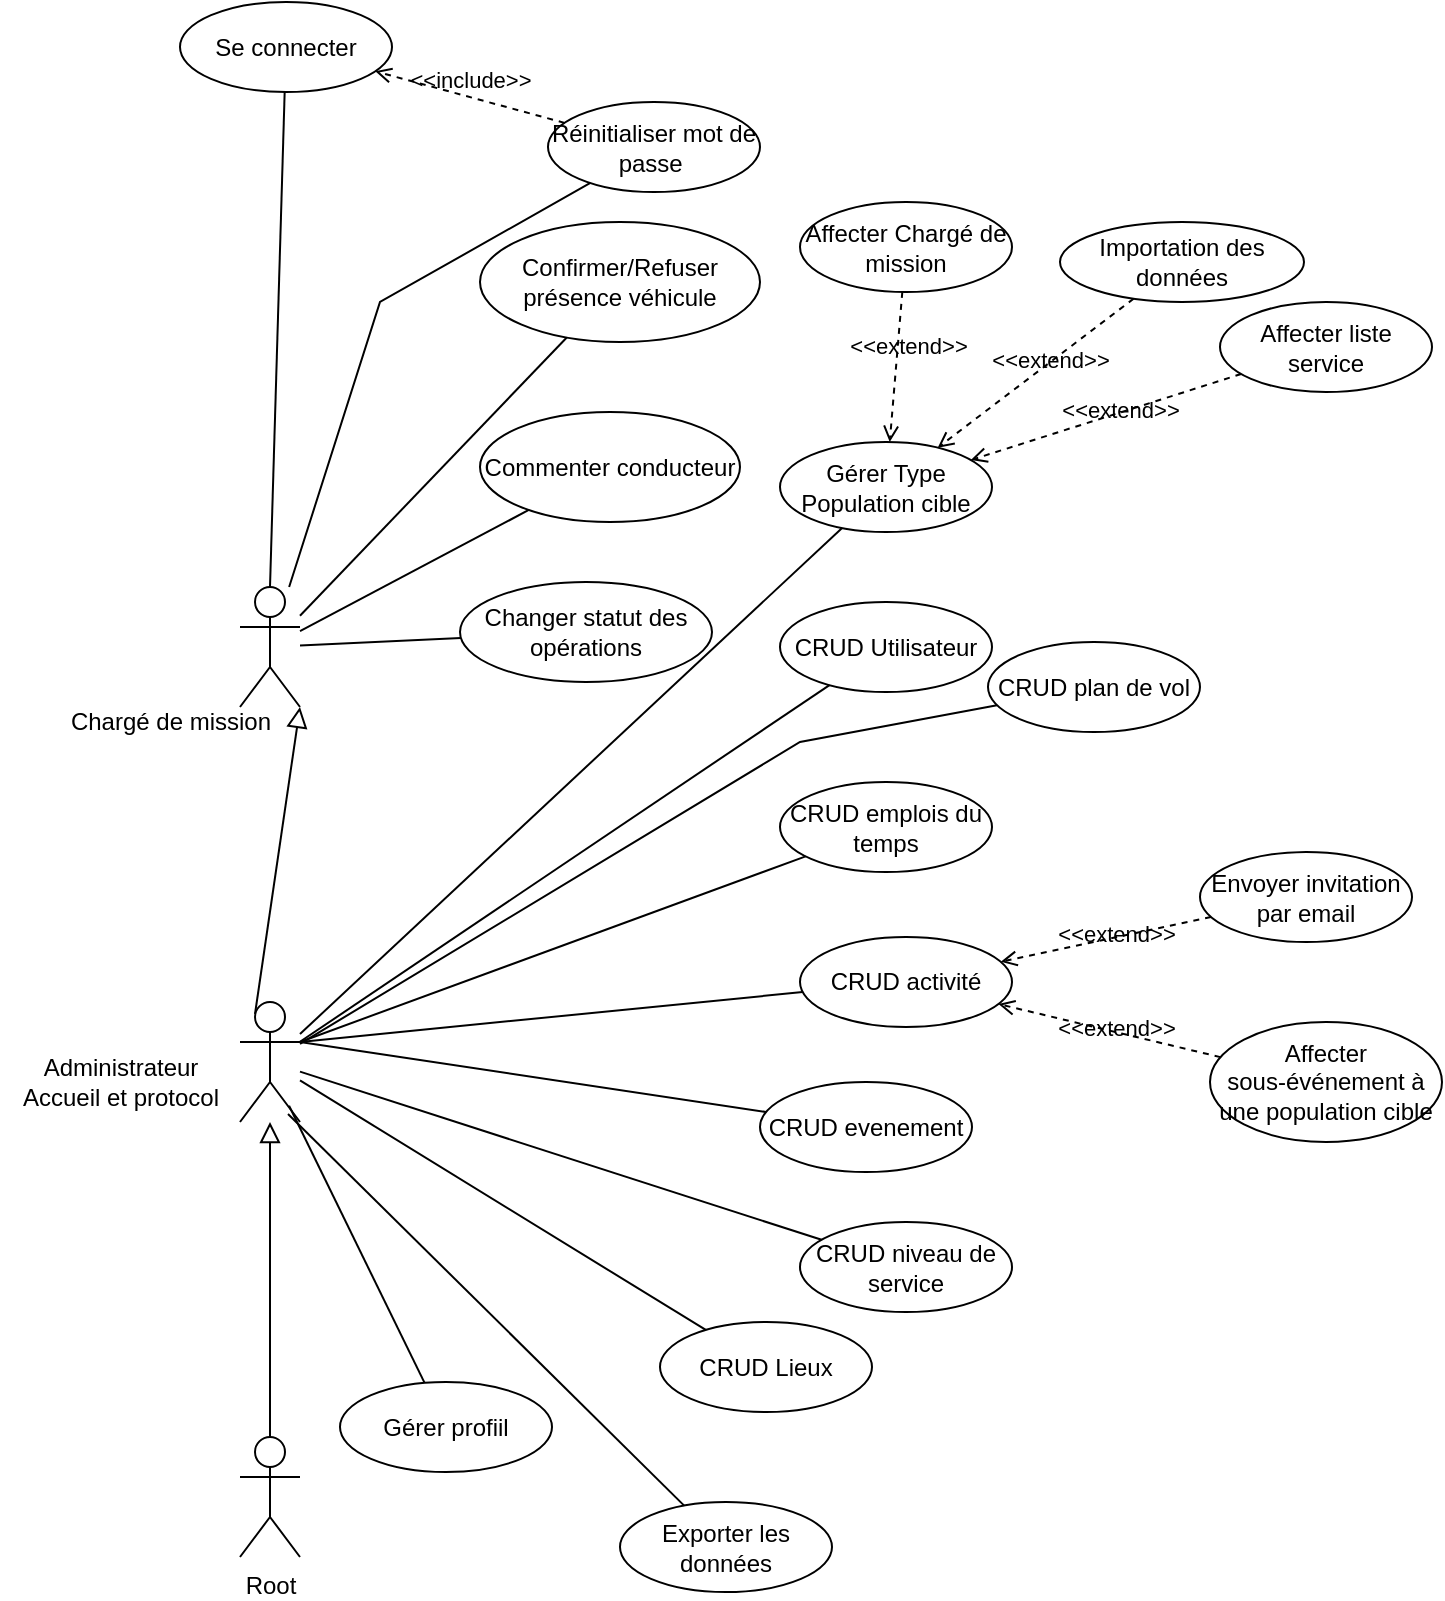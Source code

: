 <mxfile version="22.1.3" type="github" pages="8">
  <diagram name="DCU-ACCUEIL-PROTOCOLE" id="l3ZqBA-5NZKBSmxzDGHb">
    <mxGraphModel dx="1723" dy="1660" grid="1" gridSize="10" guides="1" tooltips="1" connect="1" arrows="1" fold="1" page="1" pageScale="1" pageWidth="827" pageHeight="1169" math="0" shadow="0">
      <root>
        <mxCell id="0" />
        <mxCell id="1" parent="0" />
        <mxCell id="2safi882rtIeYSR7A9-A-1" value="" style="shape=umlActor;verticalLabelPosition=bottom;verticalAlign=top;html=1;" parent="1" vertex="1">
          <mxGeometry y="260" width="30" height="60" as="geometry" />
        </mxCell>
        <mxCell id="2safi882rtIeYSR7A9-A-3" value="Root" style="shape=umlActor;verticalLabelPosition=bottom;verticalAlign=top;html=1;" parent="1" vertex="1">
          <mxGeometry y="477.5" width="30" height="60" as="geometry" />
        </mxCell>
        <mxCell id="2safi882rtIeYSR7A9-A-4" value="" style="endArrow=block;html=1;rounded=0;align=center;verticalAlign=bottom;endFill=0;labelBackgroundColor=none;endSize=8;" parent="1" source="2safi882rtIeYSR7A9-A-3" target="2safi882rtIeYSR7A9-A-1" edge="1">
          <mxGeometry relative="1" as="geometry">
            <mxPoint x="350" y="410" as="sourcePoint" />
            <mxPoint x="510" y="410" as="targetPoint" />
          </mxGeometry>
        </mxCell>
        <mxCell id="2safi882rtIeYSR7A9-A-5" value="" style="resizable=0;html=1;align=center;verticalAlign=top;labelBackgroundColor=none;" parent="2safi882rtIeYSR7A9-A-4" connectable="0" vertex="1">
          <mxGeometry relative="1" as="geometry" />
        </mxCell>
        <mxCell id="2safi882rtIeYSR7A9-A-7" value="Administrateur &lt;br&gt;Accueil et protocol" style="text;html=1;align=center;verticalAlign=middle;resizable=0;points=[];autosize=1;strokeColor=none;fillColor=none;" parent="1" vertex="1">
          <mxGeometry x="-120" y="280" width="120" height="40" as="geometry" />
        </mxCell>
        <mxCell id="2safi882rtIeYSR7A9-A-15" value="CRUD Utilisateur" style="ellipse;whiteSpace=wrap;html=1;" parent="1" vertex="1">
          <mxGeometry x="270" y="60" width="106" height="45" as="geometry" />
        </mxCell>
        <mxCell id="2safi882rtIeYSR7A9-A-20" value="" style="endArrow=none;startArrow=none;endFill=0;startFill=0;endSize=8;html=1;verticalAlign=bottom;labelBackgroundColor=none;strokeWidth=1;rounded=0;" parent="1" source="2safi882rtIeYSR7A9-A-1" target="2safi882rtIeYSR7A9-A-15" edge="1">
          <mxGeometry width="160" relative="1" as="geometry">
            <mxPoint x="410" y="260" as="sourcePoint" />
            <mxPoint x="570" y="260" as="targetPoint" />
          </mxGeometry>
        </mxCell>
        <mxCell id="2safi882rtIeYSR7A9-A-21" value="Gérer Type Population cible" style="ellipse;whiteSpace=wrap;html=1;" parent="1" vertex="1">
          <mxGeometry x="270" y="-20" width="106" height="45" as="geometry" />
        </mxCell>
        <mxCell id="2safi882rtIeYSR7A9-A-22" value="" style="endArrow=none;startArrow=none;endFill=0;startFill=0;endSize=8;html=1;verticalAlign=bottom;labelBackgroundColor=none;strokeWidth=1;rounded=0;" parent="1" source="2safi882rtIeYSR7A9-A-1" target="2safi882rtIeYSR7A9-A-21" edge="1">
          <mxGeometry width="160" relative="1" as="geometry">
            <mxPoint x="140" y="310" as="sourcePoint" />
            <mxPoint x="304" y="308" as="targetPoint" />
          </mxGeometry>
        </mxCell>
        <mxCell id="2safi882rtIeYSR7A9-A-23" value="Affecter&amp;nbsp;Chargé de mission" style="ellipse;whiteSpace=wrap;html=1;" parent="1" vertex="1">
          <mxGeometry x="280" y="-140" width="106" height="45" as="geometry" />
        </mxCell>
        <mxCell id="2safi882rtIeYSR7A9-A-29" value="Se connecter" style="ellipse;whiteSpace=wrap;html=1;" parent="1" vertex="1">
          <mxGeometry x="-30" y="-240" width="106" height="45" as="geometry" />
        </mxCell>
        <mxCell id="2safi882rtIeYSR7A9-A-37" value="Importation des données" style="ellipse;whiteSpace=wrap;html=1;" parent="1" vertex="1">
          <mxGeometry x="410" y="-130" width="122" height="40" as="geometry" />
        </mxCell>
        <mxCell id="2safi882rtIeYSR7A9-A-39" value="&amp;lt;&amp;lt;extend&amp;gt;&amp;gt;" style="html=1;verticalAlign=bottom;labelBackgroundColor=none;endArrow=open;endFill=0;dashed=1;rounded=0;" parent="1" source="2safi882rtIeYSR7A9-A-37" target="2safi882rtIeYSR7A9-A-21" edge="1">
          <mxGeometry x="-0.079" y="6" width="160" relative="1" as="geometry">
            <mxPoint x="576" y="450" as="sourcePoint" />
            <mxPoint x="490" y="379" as="targetPoint" />
            <mxPoint y="1" as="offset" />
          </mxGeometry>
        </mxCell>
        <mxCell id="2safi882rtIeYSR7A9-A-40" value="CRUD Lieux" style="ellipse;whiteSpace=wrap;html=1;" parent="1" vertex="1">
          <mxGeometry x="210" y="420" width="106" height="45" as="geometry" />
        </mxCell>
        <mxCell id="2safi882rtIeYSR7A9-A-41" value="" style="endArrow=none;startArrow=none;endFill=0;startFill=0;endSize=8;html=1;verticalAlign=bottom;labelBackgroundColor=none;strokeWidth=1;rounded=0;" parent="1" source="2safi882rtIeYSR7A9-A-1" target="2safi882rtIeYSR7A9-A-40" edge="1">
          <mxGeometry width="160" relative="1" as="geometry">
            <mxPoint x="140" y="310" as="sourcePoint" />
            <mxPoint x="304" y="308" as="targetPoint" />
          </mxGeometry>
        </mxCell>
        <mxCell id="2safi882rtIeYSR7A9-A-43" value="Affecter liste service" style="ellipse;whiteSpace=wrap;html=1;" parent="1" vertex="1">
          <mxGeometry x="490" y="-90" width="106" height="45" as="geometry" />
        </mxCell>
        <mxCell id="2safi882rtIeYSR7A9-A-44" value="&amp;lt;&amp;lt;extend&amp;gt;&amp;gt;" style="html=1;verticalAlign=bottom;labelBackgroundColor=none;endArrow=open;endFill=0;dashed=1;rounded=0;" parent="1" source="2safi882rtIeYSR7A9-A-43" target="2safi882rtIeYSR7A9-A-21" edge="1">
          <mxGeometry x="-0.079" y="6" width="160" relative="1" as="geometry">
            <mxPoint x="432" y="460" as="sourcePoint" />
            <mxPoint x="346" y="389" as="targetPoint" />
            <mxPoint y="1" as="offset" />
          </mxGeometry>
        </mxCell>
        <mxCell id="2safi882rtIeYSR7A9-A-46" value="" style="endArrow=none;startArrow=none;endFill=0;startFill=0;endSize=8;html=1;verticalAlign=bottom;labelBackgroundColor=none;strokeWidth=1;rounded=0;" parent="1" source="2safi882rtIeYSR7A9-A-1" target="2safi882rtIeYSR7A9-A-48" edge="1">
          <mxGeometry width="160" relative="1" as="geometry">
            <mxPoint x="140" y="314" as="sourcePoint" />
            <mxPoint x="301.071" y="383.737" as="targetPoint" />
          </mxGeometry>
        </mxCell>
        <mxCell id="2safi882rtIeYSR7A9-A-48" value="CRUD niveau de service" style="ellipse;whiteSpace=wrap;html=1;" parent="1" vertex="1">
          <mxGeometry x="280" y="370" width="106" height="45" as="geometry" />
        </mxCell>
        <mxCell id="irsKMWYD9HWggmVdlU3C-1" value="CRUD activité" style="ellipse;whiteSpace=wrap;html=1;" parent="1" vertex="1">
          <mxGeometry x="280" y="227.5" width="106" height="45" as="geometry" />
        </mxCell>
        <mxCell id="irsKMWYD9HWggmVdlU3C-2" value="" style="endArrow=none;startArrow=none;endFill=0;startFill=0;endSize=8;html=1;verticalAlign=bottom;labelBackgroundColor=none;strokeWidth=1;rounded=0;exitX=1;exitY=0.333;exitDx=0;exitDy=0;exitPerimeter=0;" parent="1" source="2safi882rtIeYSR7A9-A-1" target="irsKMWYD9HWggmVdlU3C-1" edge="1">
          <mxGeometry width="160" relative="1" as="geometry">
            <mxPoint x="140" y="225" as="sourcePoint" />
            <mxPoint x="324" y="186" as="targetPoint" />
          </mxGeometry>
        </mxCell>
        <mxCell id="irsKMWYD9HWggmVdlU3C-3" value="CRUD evenement" style="ellipse;whiteSpace=wrap;html=1;" parent="1" vertex="1">
          <mxGeometry x="260" y="300" width="106" height="45" as="geometry" />
        </mxCell>
        <mxCell id="irsKMWYD9HWggmVdlU3C-4" value="" style="endArrow=none;startArrow=none;endFill=0;startFill=0;endSize=8;html=1;verticalAlign=bottom;labelBackgroundColor=none;strokeWidth=1;rounded=0;exitX=1;exitY=0.333;exitDx=0;exitDy=0;exitPerimeter=0;" parent="1" source="2safi882rtIeYSR7A9-A-1" target="irsKMWYD9HWggmVdlU3C-3" edge="1">
          <mxGeometry width="160" relative="1" as="geometry">
            <mxPoint x="140" y="300" as="sourcePoint" />
            <mxPoint x="319" y="152" as="targetPoint" />
          </mxGeometry>
        </mxCell>
        <mxCell id="irsKMWYD9HWggmVdlU3C-6" value="Exporter les données" style="ellipse;whiteSpace=wrap;html=1;" parent="1" vertex="1">
          <mxGeometry x="190" y="510" width="106" height="45" as="geometry" />
        </mxCell>
        <mxCell id="irsKMWYD9HWggmVdlU3C-7" value="" style="endArrow=none;startArrow=none;endFill=0;startFill=0;endSize=8;html=1;verticalAlign=bottom;labelBackgroundColor=none;strokeWidth=1;rounded=0;exitX=0.8;exitY=0.933;exitDx=0;exitDy=0;exitPerimeter=0;" parent="1" source="2safi882rtIeYSR7A9-A-1" target="irsKMWYD9HWggmVdlU3C-6" edge="1">
          <mxGeometry width="160" relative="1" as="geometry">
            <mxPoint x="140" y="324" as="sourcePoint" />
            <mxPoint x="252" y="432" as="targetPoint" />
          </mxGeometry>
        </mxCell>
        <mxCell id="irsKMWYD9HWggmVdlU3C-10" value="&amp;lt;&amp;lt;extend&amp;gt;&amp;gt;" style="html=1;verticalAlign=bottom;labelBackgroundColor=none;endArrow=open;endFill=0;dashed=1;rounded=0;" parent="1" source="irsKMWYD9HWggmVdlU3C-9" target="irsKMWYD9HWggmVdlU3C-1" edge="1">
          <mxGeometry x="-0.079" y="6" width="160" relative="1" as="geometry">
            <mxPoint x="458" y="200" as="sourcePoint" />
            <mxPoint x="414" y="100" as="targetPoint" />
            <mxPoint y="1" as="offset" />
          </mxGeometry>
        </mxCell>
        <mxCell id="irsKMWYD9HWggmVdlU3C-12" value="Affecter sous-événement à une population cible" style="ellipse;whiteSpace=wrap;html=1;" parent="1" vertex="1">
          <mxGeometry x="485" y="270" width="116" height="60" as="geometry" />
        </mxCell>
        <mxCell id="irsKMWYD9HWggmVdlU3C-13" value="&amp;lt;&amp;lt;extend&amp;gt;&amp;gt;" style="html=1;verticalAlign=bottom;labelBackgroundColor=none;endArrow=open;endFill=0;dashed=1;rounded=0;" parent="1" source="irsKMWYD9HWggmVdlU3C-12" target="irsKMWYD9HWggmVdlU3C-1" edge="1">
          <mxGeometry x="-0.079" y="6" width="160" relative="1" as="geometry">
            <mxPoint x="526" y="120" as="sourcePoint" />
            <mxPoint x="446" y="139" as="targetPoint" />
            <mxPoint y="1" as="offset" />
          </mxGeometry>
        </mxCell>
        <mxCell id="irsKMWYD9HWggmVdlU3C-14" value="CRUD emplois du temps" style="ellipse;whiteSpace=wrap;html=1;" parent="1" vertex="1">
          <mxGeometry x="270" y="150" width="106" height="45" as="geometry" />
        </mxCell>
        <mxCell id="irsKMWYD9HWggmVdlU3C-15" value="" style="endArrow=none;startArrow=none;endFill=0;startFill=0;endSize=8;html=1;verticalAlign=bottom;labelBackgroundColor=none;strokeWidth=1;rounded=0;exitX=1;exitY=0.333;exitDx=0;exitDy=0;exitPerimeter=0;" parent="1" source="2safi882rtIeYSR7A9-A-1" target="irsKMWYD9HWggmVdlU3C-14" edge="1">
          <mxGeometry width="160" relative="1" as="geometry">
            <mxPoint x="140" y="300" as="sourcePoint" />
            <mxPoint x="319" y="152" as="targetPoint" />
          </mxGeometry>
        </mxCell>
        <mxCell id="zXkAjKGNNKHjwaJGZXHS-3" value="" style="shape=umlActor;verticalLabelPosition=bottom;verticalAlign=top;html=1;" parent="1" vertex="1">
          <mxGeometry y="52.5" width="30" height="60" as="geometry" />
        </mxCell>
        <mxCell id="zXkAjKGNNKHjwaJGZXHS-4" value="Chargé de mission" style="text;html=1;align=center;verticalAlign=middle;resizable=0;points=[];autosize=1;strokeColor=none;fillColor=none;" parent="1" vertex="1">
          <mxGeometry x="-95" y="105" width="120" height="30" as="geometry" />
        </mxCell>
        <mxCell id="zXkAjKGNNKHjwaJGZXHS-5" value="" style="endArrow=block;html=1;rounded=0;align=center;verticalAlign=bottom;endFill=0;labelBackgroundColor=none;endSize=8;exitX=0.25;exitY=0.1;exitDx=0;exitDy=0;exitPerimeter=0;entryX=1;entryY=1;entryDx=0;entryDy=0;entryPerimeter=0;" parent="1" source="2safi882rtIeYSR7A9-A-1" target="zXkAjKGNNKHjwaJGZXHS-3" edge="1">
          <mxGeometry relative="1" as="geometry">
            <mxPoint x="19" y="298" as="sourcePoint" />
            <mxPoint x="19" y="140" as="targetPoint" />
          </mxGeometry>
        </mxCell>
        <mxCell id="zXkAjKGNNKHjwaJGZXHS-6" value="" style="resizable=0;html=1;align=center;verticalAlign=top;labelBackgroundColor=none;" parent="zXkAjKGNNKHjwaJGZXHS-5" connectable="0" vertex="1">
          <mxGeometry relative="1" as="geometry" />
        </mxCell>
        <mxCell id="zXkAjKGNNKHjwaJGZXHS-7" value="Réinitialiser mot de passe&amp;nbsp;" style="ellipse;whiteSpace=wrap;html=1;" parent="1" vertex="1">
          <mxGeometry x="154" y="-190" width="106" height="45" as="geometry" />
        </mxCell>
        <mxCell id="zXkAjKGNNKHjwaJGZXHS-8" value="" style="endArrow=none;startArrow=none;endFill=0;startFill=0;endSize=8;html=1;verticalAlign=bottom;labelBackgroundColor=none;strokeWidth=1;rounded=0;" parent="1" source="zXkAjKGNNKHjwaJGZXHS-3" target="zXkAjKGNNKHjwaJGZXHS-7" edge="1">
          <mxGeometry width="160" relative="1" as="geometry">
            <mxPoint x="90" y="100" as="sourcePoint" />
            <mxPoint x="288" y="296" as="targetPoint" />
            <Array as="points">
              <mxPoint x="70" y="-90" />
            </Array>
          </mxGeometry>
        </mxCell>
        <mxCell id="zXkAjKGNNKHjwaJGZXHS-9" value="&amp;lt;&amp;lt;extend&amp;gt;&amp;gt;" style="html=1;verticalAlign=bottom;labelBackgroundColor=none;endArrow=open;endFill=0;dashed=1;rounded=0;" parent="1" source="2safi882rtIeYSR7A9-A-23" target="2safi882rtIeYSR7A9-A-21" edge="1">
          <mxGeometry x="-0.079" y="6" width="160" relative="1" as="geometry">
            <mxPoint x="589" y="380" as="sourcePoint" />
            <mxPoint x="435" y="-65" as="targetPoint" />
            <mxPoint y="1" as="offset" />
          </mxGeometry>
        </mxCell>
        <mxCell id="irsKMWYD9HWggmVdlU3C-9" value="Envoyer invitation par email" style="ellipse;whiteSpace=wrap;html=1;" parent="1" vertex="1">
          <mxGeometry x="480" y="185" width="106" height="45" as="geometry" />
        </mxCell>
        <mxCell id="l95YCqC6e5ltlGONsShg-1" value="Changer statut des opérations" style="ellipse;whiteSpace=wrap;html=1;" parent="1" vertex="1">
          <mxGeometry x="110" y="50" width="126" height="50" as="geometry" />
        </mxCell>
        <mxCell id="l95YCqC6e5ltlGONsShg-2" value="" style="endArrow=none;startArrow=none;endFill=0;startFill=0;endSize=8;html=1;verticalAlign=bottom;labelBackgroundColor=none;strokeWidth=1;rounded=0;" parent="1" target="l95YCqC6e5ltlGONsShg-1" edge="1" source="zXkAjKGNNKHjwaJGZXHS-3">
          <mxGeometry width="160" relative="1" as="geometry">
            <mxPoint x="30" y="292" as="sourcePoint" />
            <mxPoint x="344" y="322" as="targetPoint" />
          </mxGeometry>
        </mxCell>
        <mxCell id="Gy49UvC-DB79Yalo69nH-1" value="Gérer profiil" style="ellipse;whiteSpace=wrap;html=1;" parent="1" vertex="1">
          <mxGeometry x="50" y="450" width="106" height="45" as="geometry" />
        </mxCell>
        <mxCell id="Gy49UvC-DB79Yalo69nH-2" value="" style="endArrow=none;startArrow=none;endFill=0;startFill=0;endSize=8;html=1;verticalAlign=bottom;labelBackgroundColor=none;strokeWidth=1;rounded=0;exitX=0.818;exitY=0.865;exitDx=0;exitDy=0;exitPerimeter=0;" parent="1" source="2safi882rtIeYSR7A9-A-1" target="Gy49UvC-DB79Yalo69nH-1" edge="1">
          <mxGeometry width="160" relative="1" as="geometry">
            <mxPoint x="30" y="341.5" as="sourcePoint" />
            <mxPoint x="228" y="537.5" as="targetPoint" />
          </mxGeometry>
        </mxCell>
        <mxCell id="m7mC8Tg4R3Y9mMVwGS92-2" value="" style="endArrow=none;startArrow=none;endFill=0;startFill=0;endSize=8;html=1;verticalAlign=bottom;labelBackgroundColor=none;strokeWidth=1;rounded=0;exitX=0.5;exitY=0;exitDx=0;exitDy=0;exitPerimeter=0;" parent="1" source="zXkAjKGNNKHjwaJGZXHS-3" target="2safi882rtIeYSR7A9-A-29" edge="1">
          <mxGeometry width="160" relative="1" as="geometry">
            <mxPoint x="-36" y="48" as="sourcePoint" />
            <mxPoint x="136" y="-90" as="targetPoint" />
          </mxGeometry>
        </mxCell>
        <mxCell id="kOxDnVbTuOf6udh8ozDe-1" value="&amp;lt;&amp;lt;include&amp;gt;&amp;gt;" style="html=1;verticalAlign=bottom;labelBackgroundColor=none;endArrow=open;endFill=0;dashed=1;rounded=0;" parent="1" source="zXkAjKGNNKHjwaJGZXHS-7" target="2safi882rtIeYSR7A9-A-29" edge="1">
          <mxGeometry width="160" relative="1" as="geometry">
            <mxPoint x="60" y="-40" as="sourcePoint" />
            <mxPoint x="220" y="-40" as="targetPoint" />
          </mxGeometry>
        </mxCell>
        <mxCell id="j7vkkMUv_mPX02q5MSZ--1" value="Confirmer/Refuser présence véhicule" style="ellipse;whiteSpace=wrap;html=1;" parent="1" vertex="1">
          <mxGeometry x="120" y="-130" width="140" height="60" as="geometry" />
        </mxCell>
        <mxCell id="j7vkkMUv_mPX02q5MSZ--2" value="" style="endArrow=none;startArrow=none;endFill=0;startFill=0;endSize=8;html=1;verticalAlign=bottom;labelBackgroundColor=none;strokeWidth=1;rounded=0;" parent="1" source="zXkAjKGNNKHjwaJGZXHS-3" target="j7vkkMUv_mPX02q5MSZ--1" edge="1">
          <mxGeometry width="160" relative="1" as="geometry">
            <mxPoint x="25" y="63" as="sourcePoint" />
            <mxPoint x="32" y="-185" as="targetPoint" />
          </mxGeometry>
        </mxCell>
        <mxCell id="uQWpmNhtIDKwQED0zLyv-1" value="Commenter conducteur" style="ellipse;whiteSpace=wrap;html=1;" parent="1" vertex="1">
          <mxGeometry x="120" y="-35" width="130" height="55" as="geometry" />
        </mxCell>
        <mxCell id="uQWpmNhtIDKwQED0zLyv-2" value="" style="endArrow=none;startArrow=none;endFill=0;startFill=0;endSize=8;html=1;verticalAlign=bottom;labelBackgroundColor=none;strokeWidth=1;rounded=0;" parent="1" source="zXkAjKGNNKHjwaJGZXHS-3" target="uQWpmNhtIDKwQED0zLyv-1" edge="1">
          <mxGeometry width="160" relative="1" as="geometry">
            <mxPoint x="40" y="77" as="sourcePoint" />
            <mxPoint x="173" y="-62" as="targetPoint" />
          </mxGeometry>
        </mxCell>
        <mxCell id="lyR8dBvDnCMv12XpskOF-1" value="CRUD plan de vol" style="ellipse;whiteSpace=wrap;html=1;" vertex="1" parent="1">
          <mxGeometry x="374" y="80" width="106" height="45" as="geometry" />
        </mxCell>
        <mxCell id="WP_k4PFOh36yQFEcW976-1" value="" style="endArrow=none;startArrow=none;endFill=0;startFill=0;endSize=8;html=1;verticalAlign=bottom;labelBackgroundColor=none;strokeWidth=1;rounded=0;" edge="1" parent="1" source="2safi882rtIeYSR7A9-A-1" target="lyR8dBvDnCMv12XpskOF-1">
          <mxGeometry width="160" relative="1" as="geometry">
            <mxPoint x="120" y="209" as="sourcePoint" />
            <mxPoint x="260.166" y="204.278" as="targetPoint" />
            <Array as="points">
              <mxPoint x="280" y="130" />
            </Array>
          </mxGeometry>
        </mxCell>
      </root>
    </mxGraphModel>
  </diagram>
  <diagram id="LC8L_AnkPY6zp3M6hMyl" name="DCU-TRANSPORT">
    <mxGraphModel dx="1195" dy="655" grid="1" gridSize="10" guides="1" tooltips="1" connect="1" arrows="1" fold="1" page="1" pageScale="1" pageWidth="827" pageHeight="1169" math="0" shadow="0">
      <root>
        <mxCell id="0" />
        <mxCell id="1" parent="0" />
        <mxCell id="xHV0Y_eDEjnt71AxiFM6-1" value="" style="shape=umlActor;verticalLabelPosition=bottom;verticalAlign=top;html=1;" parent="1" vertex="1">
          <mxGeometry x="75" y="265" width="30" height="60" as="geometry" />
        </mxCell>
        <mxCell id="dIymOfAqd8Z1cLGg8AZw-1" value="Administrateur" style="text;html=1;align=center;verticalAlign=middle;resizable=0;points=[];autosize=1;strokeColor=none;fillColor=none;" parent="1" vertex="1">
          <mxGeometry x="40" y="325" width="100" height="30" as="geometry" />
        </mxCell>
        <mxCell id="Vz_rZ_m3sSlnc9Wt_4M8-1" value="CRUD Prestataire" style="ellipse;whiteSpace=wrap;html=1;" parent="1" vertex="1">
          <mxGeometry x="396" y="265" width="106" height="45" as="geometry" />
        </mxCell>
        <mxCell id="xe5fgyrwq69Np7yswqrZ-1" value="" style="endArrow=none;startArrow=none;endFill=0;startFill=0;endSize=8;html=1;verticalAlign=bottom;labelBackgroundColor=none;strokeWidth=1;rounded=0;" parent="1" source="xHV0Y_eDEjnt71AxiFM6-1" target="Vz_rZ_m3sSlnc9Wt_4M8-1" edge="1">
          <mxGeometry width="160" relative="1" as="geometry">
            <mxPoint x="130" y="297" as="sourcePoint" />
            <mxPoint x="314" y="258" as="targetPoint" />
          </mxGeometry>
        </mxCell>
        <mxCell id="xe5fgyrwq69Np7yswqrZ-2" value="CRUD flotte&amp;nbsp;de véhicule" style="ellipse;whiteSpace=wrap;html=1;" parent="1" vertex="1">
          <mxGeometry x="244" y="120" width="106" height="45" as="geometry" />
        </mxCell>
        <mxCell id="xe5fgyrwq69Np7yswqrZ-5" value="Affecter Chauffeur" style="ellipse;whiteSpace=wrap;html=1;" parent="1" vertex="1">
          <mxGeometry x="620" y="272.5" width="106" height="45" as="geometry" />
        </mxCell>
        <mxCell id="I-TsPZ9aq3Y1WVlfevty-1" value="&amp;lt;&amp;lt;extend&amp;gt;&amp;gt;" style="html=1;verticalAlign=bottom;labelBackgroundColor=none;endArrow=open;endFill=0;dashed=1;rounded=0;" parent="1" source="xe5fgyrwq69Np7yswqrZ-5" target="Vz_rZ_m3sSlnc9Wt_4M8-1" edge="1">
          <mxGeometry x="-0.079" y="6" width="160" relative="1" as="geometry">
            <mxPoint x="554" y="210" as="sourcePoint" />
            <mxPoint x="510" y="110" as="targetPoint" />
            <mxPoint y="1" as="offset" />
          </mxGeometry>
        </mxCell>
        <mxCell id="I-TsPZ9aq3Y1WVlfevty-2" value="" style="shape=umlActor;verticalLabelPosition=bottom;verticalAlign=top;html=1;" parent="1" vertex="1">
          <mxGeometry x="105" y="555" width="30" height="60" as="geometry" />
        </mxCell>
        <mxCell id="I-TsPZ9aq3Y1WVlfevty-3" value="Chauffeur" style="text;html=1;align=center;verticalAlign=middle;resizable=0;points=[];autosize=1;strokeColor=none;fillColor=none;" parent="1" vertex="1">
          <mxGeometry x="80" y="610" width="80" height="30" as="geometry" />
        </mxCell>
        <mxCell id="I-TsPZ9aq3Y1WVlfevty-4" value="Gérer course" style="ellipse;whiteSpace=wrap;html=1;" parent="1" vertex="1">
          <mxGeometry x="308" y="600" width="102" height="40" as="geometry" />
        </mxCell>
        <mxCell id="I-TsPZ9aq3Y1WVlfevty-5" value="" style="endArrow=none;startArrow=none;endFill=0;startFill=0;endSize=8;html=1;verticalAlign=bottom;labelBackgroundColor=none;strokeWidth=1;rounded=0;" parent="1" source="I-TsPZ9aq3Y1WVlfevty-2" target="I-TsPZ9aq3Y1WVlfevty-4" edge="1">
          <mxGeometry width="160" relative="1" as="geometry">
            <mxPoint x="160" y="435" as="sourcePoint" />
            <mxPoint x="361" y="415" as="targetPoint" />
          </mxGeometry>
        </mxCell>
        <mxCell id="I-TsPZ9aq3Y1WVlfevty-6" value="Gérer course en cours" style="ellipse;whiteSpace=wrap;html=1;" parent="1" vertex="1">
          <mxGeometry x="250" y="25" width="106" height="45" as="geometry" />
        </mxCell>
        <mxCell id="I-TsPZ9aq3Y1WVlfevty-7" value="" style="endArrow=none;startArrow=none;endFill=0;startFill=0;endSize=8;html=1;verticalAlign=bottom;labelBackgroundColor=none;strokeWidth=1;rounded=0;" parent="1" source="8Z6twflCvx7V5MlvisHF-5" target="I-TsPZ9aq3Y1WVlfevty-6" edge="1">
          <mxGeometry width="160" relative="1" as="geometry">
            <mxPoint x="140" y="308" as="sourcePoint" />
            <mxPoint x="341" y="288" as="targetPoint" />
          </mxGeometry>
        </mxCell>
        <mxCell id="TGyqD9E0gUPLsBu20h5m-1" value="CRUD niveau de service" style="ellipse;whiteSpace=wrap;html=1;" parent="1" vertex="1">
          <mxGeometry x="340" y="200" width="106" height="45" as="geometry" />
        </mxCell>
        <mxCell id="TGyqD9E0gUPLsBu20h5m-2" value="" style="endArrow=none;startArrow=none;endFill=0;startFill=0;endSize=8;html=1;verticalAlign=bottom;labelBackgroundColor=none;strokeWidth=1;rounded=0;" parent="1" source="xHV0Y_eDEjnt71AxiFM6-1" target="TGyqD9E0gUPLsBu20h5m-1" edge="1">
          <mxGeometry width="160" relative="1" as="geometry">
            <mxPoint x="127" y="290" as="sourcePoint" />
            <mxPoint x="237" y="173" as="targetPoint" />
          </mxGeometry>
        </mxCell>
        <mxCell id="TGyqD9E0gUPLsBu20h5m-4" value="Chargé de mission&lt;br&gt;&amp;nbsp;aéroport" style="shape=umlActor;verticalLabelPosition=bottom;verticalAlign=top;html=1;" parent="1" vertex="1">
          <mxGeometry x="90" y="400" width="30" height="60" as="geometry" />
        </mxCell>
        <mxCell id="TGyqD9E0gUPLsBu20h5m-8" value="Confirmer/Refuser présence véhicule" style="ellipse;whiteSpace=wrap;html=1;" parent="1" vertex="1">
          <mxGeometry x="356" y="410" width="140" height="60" as="geometry" />
        </mxCell>
        <mxCell id="TGyqD9E0gUPLsBu20h5m-9" value="" style="endArrow=none;startArrow=none;endFill=0;startFill=0;endSize=8;html=1;verticalAlign=bottom;labelBackgroundColor=none;strokeWidth=1;rounded=0;" parent="1" source="TGyqD9E0gUPLsBu20h5m-4" target="TGyqD9E0gUPLsBu20h5m-8" edge="1">
          <mxGeometry width="160" relative="1" as="geometry">
            <mxPoint x="145.5" y="420" as="sourcePoint" />
            <mxPoint x="348.5" y="453" as="targetPoint" />
          </mxGeometry>
        </mxCell>
        <mxCell id="mVoQZETgEIRW1Vz4dWqz-1" value="&amp;lt;&amp;lt;extend&amp;gt;&amp;gt;" style="html=1;verticalAlign=bottom;labelBackgroundColor=none;endArrow=open;endFill=0;dashed=1;rounded=0;" parent="1" source="mVoQZETgEIRW1Vz4dWqz-2" target="xe5fgyrwq69Np7yswqrZ-2" edge="1">
          <mxGeometry x="-0.079" y="6" width="160" relative="1" as="geometry">
            <mxPoint x="498" y="140" as="sourcePoint" />
            <mxPoint x="486" y="215" as="targetPoint" />
            <mxPoint y="1" as="offset" />
          </mxGeometry>
        </mxCell>
        <mxCell id="mVoQZETgEIRW1Vz4dWqz-2" value="CRUD catégorie véhicule" style="ellipse;whiteSpace=wrap;html=1;" parent="1" vertex="1">
          <mxGeometry x="400" y="50" width="106" height="45" as="geometry" />
        </mxCell>
        <mxCell id="_llfb-hBOmqjebM1tQdt-1" value="CRUD station" style="ellipse;whiteSpace=wrap;html=1;" parent="1" vertex="1">
          <mxGeometry x="330" y="317.5" width="106" height="45" as="geometry" />
        </mxCell>
        <mxCell id="_llfb-hBOmqjebM1tQdt-2" value="" style="endArrow=none;startArrow=none;endFill=0;startFill=0;endSize=8;html=1;verticalAlign=bottom;labelBackgroundColor=none;strokeWidth=1;rounded=0;" parent="1" source="xHV0Y_eDEjnt71AxiFM6-1" target="_llfb-hBOmqjebM1tQdt-1" edge="1">
          <mxGeometry width="160" relative="1" as="geometry">
            <mxPoint x="140" y="312" as="sourcePoint" />
            <mxPoint x="359" y="337" as="targetPoint" />
          </mxGeometry>
        </mxCell>
        <mxCell id="_llfb-hBOmqjebM1tQdt-3" value="Suivre conso carburant" style="ellipse;whiteSpace=wrap;html=1;" parent="1" vertex="1">
          <mxGeometry x="210" y="340" width="106" height="45" as="geometry" />
        </mxCell>
        <mxCell id="_llfb-hBOmqjebM1tQdt-4" value="" style="endArrow=none;startArrow=none;endFill=0;startFill=0;endSize=8;html=1;verticalAlign=bottom;labelBackgroundColor=none;strokeWidth=1;rounded=0;" parent="1" source="xHV0Y_eDEjnt71AxiFM6-1" target="_llfb-hBOmqjebM1tQdt-3" edge="1">
          <mxGeometry width="160" relative="1" as="geometry">
            <mxPoint x="145" y="597" as="sourcePoint" />
            <mxPoint x="326" y="625" as="targetPoint" />
          </mxGeometry>
        </mxCell>
        <mxCell id="_llfb-hBOmqjebM1tQdt-6" value="Gérer conso carburant" style="ellipse;whiteSpace=wrap;html=1;" parent="1" vertex="1">
          <mxGeometry x="308" y="540" width="106" height="45" as="geometry" />
        </mxCell>
        <mxCell id="_llfb-hBOmqjebM1tQdt-7" value="" style="endArrow=none;startArrow=none;endFill=0;startFill=0;endSize=8;html=1;verticalAlign=bottom;labelBackgroundColor=none;strokeWidth=1;rounded=0;exitX=0.75;exitY=0.1;exitDx=0;exitDy=0;exitPerimeter=0;" parent="1" source="I-TsPZ9aq3Y1WVlfevty-2" target="_llfb-hBOmqjebM1tQdt-6" edge="1">
          <mxGeometry width="160" relative="1" as="geometry">
            <mxPoint x="159" y="527" as="sourcePoint" />
            <mxPoint x="335" y="555" as="targetPoint" />
          </mxGeometry>
        </mxCell>
        <mxCell id="Br-E0h3LVKNHFabuKmcz-1" value="Gérer panne ou immobilisation&amp;nbsp;" style="ellipse;whiteSpace=wrap;html=1;" parent="1" vertex="1">
          <mxGeometry x="290" y="650" width="106" height="45" as="geometry" />
        </mxCell>
        <mxCell id="Br-E0h3LVKNHFabuKmcz-2" value="" style="endArrow=none;startArrow=none;endFill=0;startFill=0;endSize=8;html=1;verticalAlign=bottom;labelBackgroundColor=none;strokeWidth=1;rounded=0;" parent="1" source="I-TsPZ9aq3Y1WVlfevty-2" target="Br-E0h3LVKNHFabuKmcz-1" edge="1">
          <mxGeometry width="160" relative="1" as="geometry">
            <mxPoint x="190" y="720" as="sourcePoint" />
            <mxPoint x="366" y="748" as="targetPoint" />
          </mxGeometry>
        </mxCell>
        <mxCell id="Br-E0h3LVKNHFabuKmcz-3" value="Commenter conducteur" style="ellipse;whiteSpace=wrap;html=1;" parent="1" vertex="1">
          <mxGeometry x="226" y="470" width="140" height="60" as="geometry" />
        </mxCell>
        <mxCell id="Br-E0h3LVKNHFabuKmcz-4" value="" style="endArrow=none;startArrow=none;endFill=0;startFill=0;endSize=8;html=1;verticalAlign=bottom;labelBackgroundColor=none;strokeWidth=1;rounded=0;" parent="1" source="TGyqD9E0gUPLsBu20h5m-4" target="Br-E0h3LVKNHFabuKmcz-3" edge="1">
          <mxGeometry width="160" relative="1" as="geometry">
            <mxPoint x="130" y="440" as="sourcePoint" />
            <mxPoint x="366" y="448" as="targetPoint" />
          </mxGeometry>
        </mxCell>
        <mxCell id="8Z6twflCvx7V5MlvisHF-2" value="Prestataire aérien" style="shape=umlActor;verticalLabelPosition=bottom;verticalAlign=top;html=1;" vertex="1" parent="1">
          <mxGeometry x="105" y="720" width="30" height="60" as="geometry" />
        </mxCell>
        <mxCell id="8Z6twflCvx7V5MlvisHF-3" value="Gérer les déplacements aériens" style="ellipse;whiteSpace=wrap;html=1;" vertex="1" parent="1">
          <mxGeometry x="284" y="730" width="116" height="60" as="geometry" />
        </mxCell>
        <mxCell id="8Z6twflCvx7V5MlvisHF-4" value="" style="endArrow=none;startArrow=none;endFill=0;startFill=0;endSize=8;html=1;verticalAlign=bottom;labelBackgroundColor=none;strokeWidth=1;rounded=0;" edge="1" parent="1" source="8Z6twflCvx7V5MlvisHF-2" target="8Z6twflCvx7V5MlvisHF-3">
          <mxGeometry width="160" relative="1" as="geometry">
            <mxPoint x="162.5" y="720" as="sourcePoint" />
            <mxPoint x="331.5" y="786" as="targetPoint" />
          </mxGeometry>
        </mxCell>
        <mxCell id="8Z6twflCvx7V5MlvisHF-7" value="" style="endArrow=none;startArrow=none;endFill=0;startFill=0;endSize=8;html=1;verticalAlign=bottom;labelBackgroundColor=none;strokeWidth=1;rounded=0;" edge="1" parent="1" source="xe5fgyrwq69Np7yswqrZ-2" target="8Z6twflCvx7V5MlvisHF-5">
          <mxGeometry width="160" relative="1" as="geometry">
            <mxPoint x="202" y="125" as="sourcePoint" />
            <mxPoint x="414" y="10" as="targetPoint" />
          </mxGeometry>
        </mxCell>
        <mxCell id="SwFk9sw81L7ML4NrB2fo-1" value="" style="endArrow=block;html=1;rounded=0;align=center;verticalAlign=bottom;endFill=0;labelBackgroundColor=none;endSize=8;" edge="1" parent="1" source="xHV0Y_eDEjnt71AxiFM6-1" target="8Z6twflCvx7V5MlvisHF-5">
          <mxGeometry relative="1" as="geometry">
            <mxPoint x="8" y="266" as="sourcePoint" />
            <mxPoint x="30" y="113" as="targetPoint" />
          </mxGeometry>
        </mxCell>
        <mxCell id="SwFk9sw81L7ML4NrB2fo-2" value="" style="resizable=0;html=1;align=center;verticalAlign=top;labelBackgroundColor=none;" connectable="0" vertex="1" parent="SwFk9sw81L7ML4NrB2fo-1">
          <mxGeometry relative="1" as="geometry" />
        </mxCell>
        <mxCell id="8Z6twflCvx7V5MlvisHF-5" value="Prestataire terrestre" style="shape=umlActor;verticalLabelPosition=bottom;verticalAlign=top;html=1;" vertex="1" parent="1">
          <mxGeometry x="75" y="70" width="30" height="60" as="geometry" />
        </mxCell>
      </root>
    </mxGraphModel>
  </diagram>
  <diagram id="sQZBCtHGnqtDd8XtIQ3a" name="DS-GESTION-ACTIVITES">
    <mxGraphModel dx="1147" dy="629" grid="1" gridSize="10" guides="1" tooltips="1" connect="1" arrows="1" fold="1" page="1" pageScale="1" pageWidth="827" pageHeight="1169" math="0" shadow="0">
      <root>
        <mxCell id="0" />
        <mxCell id="1" parent="0" />
        <mxCell id="Q8UecYEkamD33LN7CliR-3" value="web-admin" style="shape=umlLifeline;perimeter=lifelinePerimeter;whiteSpace=wrap;html=1;container=1;dropTarget=0;collapsible=0;recursiveResize=0;outlineConnect=0;portConstraint=eastwest;newEdgeStyle={&quot;curved&quot;:0,&quot;rounded&quot;:0};" parent="1" vertex="1">
          <mxGeometry x="260" y="120" width="110" height="520" as="geometry" />
        </mxCell>
        <mxCell id="Q8UecYEkamD33LN7CliR-4" value="Ms" style="shape=umlLifeline;perimeter=lifelinePerimeter;whiteSpace=wrap;html=1;container=1;dropTarget=0;collapsible=0;recursiveResize=0;outlineConnect=0;portConstraint=eastwest;newEdgeStyle={&quot;curved&quot;:0,&quot;rounded&quot;:0};" parent="1" vertex="1">
          <mxGeometry x="435" y="120" width="100" height="520" as="geometry" />
        </mxCell>
        <mxCell id="Pj_iVCzO-6pWhJKZxHYT-15" value="" style="html=1;points=[[0,0,0,0,5],[0,1,0,0,-5],[1,0,0,0,5],[1,1,0,0,-5]];perimeter=orthogonalPerimeter;outlineConnect=0;targetShapes=umlLifeline;portConstraint=eastwest;newEdgeStyle={&quot;curved&quot;:0,&quot;rounded&quot;:0};" parent="Q8UecYEkamD33LN7CliR-4" vertex="1">
          <mxGeometry x="45" y="460" width="10" height="40" as="geometry" />
        </mxCell>
        <mxCell id="Pj_iVCzO-6pWhJKZxHYT-16" value="exécution du process d&#39;envoi d&#39;invitation par &lt;br&gt;mail, SMS, WhatsApp" style="html=1;align=left;spacingLeft=2;endArrow=block;rounded=0;edgeStyle=orthogonalEdgeStyle;curved=0;rounded=0;" parent="Q8UecYEkamD33LN7CliR-4" target="Pj_iVCzO-6pWhJKZxHYT-15" edge="1">
          <mxGeometry relative="1" as="geometry">
            <mxPoint x="50" y="440" as="sourcePoint" />
            <Array as="points">
              <mxPoint x="80" y="470" />
            </Array>
          </mxGeometry>
        </mxCell>
        <mxCell id="wpPcwlIOQUnggq_UXdYO-1" value="" style="shape=umlLifeline;perimeter=lifelinePerimeter;whiteSpace=wrap;html=1;container=1;dropTarget=0;collapsible=0;recursiveResize=0;outlineConnect=0;portConstraint=eastwest;newEdgeStyle={&quot;curved&quot;:0,&quot;rounded&quot;:0};participant=umlActor;" parent="1" vertex="1">
          <mxGeometry x="140" y="120" width="20" height="520" as="geometry" />
        </mxCell>
        <mxCell id="wpPcwlIOQUnggq_UXdYO-2" value="Adminisitrateur" style="text;html=1;align=center;verticalAlign=middle;resizable=0;points=[];autosize=1;strokeColor=none;fillColor=none;" parent="1" vertex="1">
          <mxGeometry x="100" y="90" width="100" height="30" as="geometry" />
        </mxCell>
        <mxCell id="wpPcwlIOQUnggq_UXdYO-7" value="Affecter activité à &lt;br&gt;une population cible" style="html=1;verticalAlign=bottom;endArrow=block;curved=0;rounded=0;" parent="1" edge="1">
          <mxGeometry x="-0.002" width="80" relative="1" as="geometry">
            <mxPoint x="149.759" y="288.0" as="sourcePoint" />
            <mxPoint x="314.5" y="288.0" as="targetPoint" />
            <mxPoint as="offset" />
          </mxGeometry>
        </mxCell>
        <mxCell id="wpPcwlIOQUnggq_UXdYO-8" value="Ref" style="shape=umlFrame;whiteSpace=wrap;html=1;pointerEvents=0;recursiveResize=0;container=1;collapsible=0;width=40;shadow=0;swimlaneFillColor=default;fontSize=13;height=20;" parent="1" vertex="1">
          <mxGeometry x="130" y="190" width="210" height="50" as="geometry" />
        </mxCell>
        <mxCell id="wpPcwlIOQUnggq_UXdYO-9" value="Authentification" style="text;align=center;html=1;fontSize=13;" parent="wpPcwlIOQUnggq_UXdYO-8" vertex="1">
          <mxGeometry width="100" height="20" relative="1" as="geometry">
            <mxPoint x="75" y="15" as="offset" />
          </mxGeometry>
        </mxCell>
        <mxCell id="Pj_iVCzO-6pWhJKZxHYT-1" value="" style="html=1;points=[[0,0,0,0,5],[0,1,0,0,-5],[1,0,0,0,5],[1,1,0,0,-5]];perimeter=orthogonalPerimeter;outlineConnect=0;targetShapes=umlLifeline;portConstraint=eastwest;newEdgeStyle={&quot;curved&quot;:0,&quot;rounded&quot;:0};" parent="1" vertex="1">
          <mxGeometry x="310" y="300" width="10" height="40" as="geometry" />
        </mxCell>
        <mxCell id="Pj_iVCzO-6pWhJKZxHYT-2" value="" style="html=1;points=[[0,0,0,0,5],[0,1,0,0,-5],[1,0,0,0,5],[1,1,0,0,-5]];perimeter=orthogonalPerimeter;outlineConnect=0;targetShapes=umlLifeline;portConstraint=eastwest;newEdgeStyle={&quot;curved&quot;:0,&quot;rounded&quot;:0};" parent="1" vertex="1">
          <mxGeometry x="480" y="340" width="10" height="40" as="geometry" />
        </mxCell>
        <mxCell id="Pj_iVCzO-6pWhJKZxHYT-3" value="" style="html=1;points=[[0,0,0,0,5],[0,1,0,0,-5],[1,0,0,0,5],[1,1,0,0,-5]];perimeter=orthogonalPerimeter;outlineConnect=0;targetShapes=umlLifeline;portConstraint=eastwest;newEdgeStyle={&quot;curved&quot;:0,&quot;rounded&quot;:0};" parent="1" vertex="1">
          <mxGeometry x="480" y="430" width="10" height="40" as="geometry" />
        </mxCell>
        <mxCell id="Pj_iVCzO-6pWhJKZxHYT-4" value="vérification&lt;br&gt;des services &lt;br&gt;associés" style="html=1;align=left;spacingLeft=2;endArrow=block;rounded=0;edgeStyle=orthogonalEdgeStyle;curved=0;rounded=0;" parent="1" target="Pj_iVCzO-6pWhJKZxHYT-3" edge="1">
          <mxGeometry relative="1" as="geometry">
            <mxPoint x="485" y="410" as="sourcePoint" />
            <Array as="points">
              <mxPoint x="515" y="440" />
            </Array>
          </mxGeometry>
        </mxCell>
        <mxCell id="Pj_iVCzO-6pWhJKZxHYT-5" value="Requête ajout PC" style="html=1;verticalAlign=bottom;endArrow=block;curved=0;rounded=0;" parent="1" edge="1">
          <mxGeometry x="-0.002" width="80" relative="1" as="geometry">
            <mxPoint x="320" y="331" as="sourcePoint" />
            <mxPoint x="484.5" y="331" as="targetPoint" />
            <mxPoint as="offset" />
          </mxGeometry>
        </mxCell>
        <mxCell id="Pj_iVCzO-6pWhJKZxHYT-6" value="vérification&lt;br&gt;donnée" style="html=1;align=left;spacingLeft=2;endArrow=block;rounded=0;edgeStyle=orthogonalEdgeStyle;curved=0;rounded=0;" parent="1" edge="1">
          <mxGeometry relative="1" as="geometry">
            <mxPoint x="480" y="340" as="sourcePoint" />
            <Array as="points">
              <mxPoint x="510" y="370" />
            </Array>
            <mxPoint x="490" y="370.04" as="targetPoint" />
          </mxGeometry>
        </mxCell>
        <mxCell id="Pj_iVCzO-6pWhJKZxHYT-7" value="" style="html=1;verticalAlign=bottom;labelBackgroundColor=none;endArrow=open;endFill=0;dashed=1;rounded=0;" parent="1" edge="1">
          <mxGeometry width="160" relative="1" as="geometry">
            <mxPoint x="484.5" y="400" as="sourcePoint" />
            <mxPoint x="314.7" y="400" as="targetPoint" />
          </mxGeometry>
        </mxCell>
        <mxCell id="Pj_iVCzO-6pWhJKZxHYT-8" value="201: created" style="edgeLabel;html=1;align=center;verticalAlign=middle;resizable=0;points=[];" parent="Pj_iVCzO-6pWhJKZxHYT-7" vertex="1" connectable="0">
          <mxGeometry x="-0.137" relative="1" as="geometry">
            <mxPoint as="offset" />
          </mxGeometry>
        </mxCell>
        <mxCell id="Pj_iVCzO-6pWhJKZxHYT-9" value="" style="html=1;points=[[0,0,0,0,5],[0,1,0,0,-5],[1,0,0,0,5],[1,1,0,0,-5]];perimeter=orthogonalPerimeter;outlineConnect=0;targetShapes=umlLifeline;portConstraint=eastwest;newEdgeStyle={&quot;curved&quot;:0,&quot;rounded&quot;:0};" parent="1" vertex="1">
          <mxGeometry x="480" y="500" width="10" height="40" as="geometry" />
        </mxCell>
        <mxCell id="Pj_iVCzO-6pWhJKZxHYT-10" value="exécution du process de notification &lt;br&gt;des gestionnaires des services associés" style="html=1;align=left;spacingLeft=2;endArrow=block;rounded=0;edgeStyle=orthogonalEdgeStyle;curved=0;rounded=0;" parent="1" target="Pj_iVCzO-6pWhJKZxHYT-9" edge="1">
          <mxGeometry relative="1" as="geometry">
            <mxPoint x="485" y="480" as="sourcePoint" />
            <Array as="points">
              <mxPoint x="515" y="510" />
            </Array>
          </mxGeometry>
        </mxCell>
      </root>
    </mxGraphModel>
  </diagram>
  <diagram id="FJcx1seAVV7y6PrjADBp" name="DS-AJOUTER-POP-CIBLE">
    <mxGraphModel dx="1195" dy="655" grid="1" gridSize="10" guides="1" tooltips="1" connect="1" arrows="1" fold="1" page="1" pageScale="1" pageWidth="827" pageHeight="1169" math="0" shadow="0">
      <root>
        <mxCell id="0" />
        <mxCell id="1" parent="0" />
        <mxCell id="0ErrFoHSr1e5ywRn6DfF-1" value="" style="shape=umlLifeline;perimeter=lifelinePerimeter;whiteSpace=wrap;html=1;container=1;dropTarget=0;collapsible=0;recursiveResize=0;outlineConnect=0;portConstraint=eastwest;newEdgeStyle={&quot;curved&quot;:0,&quot;rounded&quot;:0};participant=umlActor;" parent="1" vertex="1">
          <mxGeometry x="140" y="120" width="20" height="450" as="geometry" />
        </mxCell>
        <mxCell id="2FAY6l42PQatiZmUBNpQ-1" value="web-admin" style="shape=umlLifeline;perimeter=lifelinePerimeter;whiteSpace=wrap;html=1;container=1;dropTarget=0;collapsible=0;recursiveResize=0;outlineConnect=0;portConstraint=eastwest;newEdgeStyle={&quot;curved&quot;:0,&quot;rounded&quot;:0};" parent="1" vertex="1">
          <mxGeometry x="260" y="120" width="110" height="460" as="geometry" />
        </mxCell>
        <mxCell id="5DWrc1gv2eFbwgJFjICc-6" value="" style="html=1;points=[[0,0,0,0,5],[0,1,0,0,-5],[1,0,0,0,5],[1,1,0,0,-5]];perimeter=orthogonalPerimeter;outlineConnect=0;targetShapes=umlLifeline;portConstraint=eastwest;newEdgeStyle={&quot;curved&quot;:0,&quot;rounded&quot;:0};" parent="2FAY6l42PQatiZmUBNpQ-1" vertex="1">
          <mxGeometry x="50" y="180" width="10" height="40" as="geometry" />
        </mxCell>
        <mxCell id="s97d8wKRoAFxArZjjbeo-1" value="Créer population cible" style="html=1;verticalAlign=bottom;endArrow=block;curved=0;rounded=0;" parent="1" edge="1">
          <mxGeometry x="-0.002" width="80" relative="1" as="geometry">
            <mxPoint x="149.759" y="274.6" as="sourcePoint" />
            <mxPoint x="314.5" y="274.6" as="targetPoint" />
            <mxPoint as="offset" />
          </mxGeometry>
        </mxCell>
        <mxCell id="5DWrc1gv2eFbwgJFjICc-1" value="Ref" style="shape=umlFrame;whiteSpace=wrap;html=1;pointerEvents=0;recursiveResize=0;container=1;collapsible=0;width=50;shadow=0;swimlaneFillColor=default;fontSize=13;" parent="1" vertex="1">
          <mxGeometry x="130" y="190" width="210" height="50" as="geometry" />
        </mxCell>
        <mxCell id="5DWrc1gv2eFbwgJFjICc-2" value="Authentification" style="text;align=center;html=1;fontSize=13;" parent="5DWrc1gv2eFbwgJFjICc-1" vertex="1">
          <mxGeometry width="100" height="20" relative="1" as="geometry">
            <mxPoint x="75" y="15" as="offset" />
          </mxGeometry>
        </mxCell>
        <mxCell id="5DWrc1gv2eFbwgJFjICc-3" value="ms" style="shape=umlLifeline;perimeter=lifelinePerimeter;whiteSpace=wrap;html=1;container=1;dropTarget=0;collapsible=0;recursiveResize=0;outlineConnect=0;portConstraint=eastwest;newEdgeStyle={&quot;curved&quot;:0,&quot;rounded&quot;:0};" parent="1" vertex="1">
          <mxGeometry x="430" y="120" width="110" height="460" as="geometry" />
        </mxCell>
        <mxCell id="5DWrc1gv2eFbwgJFjICc-9" value="" style="html=1;points=[[0,0,0,0,5],[0,1,0,0,-5],[1,0,0,0,5],[1,1,0,0,-5]];perimeter=orthogonalPerimeter;outlineConnect=0;targetShapes=umlLifeline;portConstraint=eastwest;newEdgeStyle={&quot;curved&quot;:0,&quot;rounded&quot;:0};" parent="5DWrc1gv2eFbwgJFjICc-3" vertex="1">
          <mxGeometry x="50" y="220" width="10" height="40" as="geometry" />
        </mxCell>
        <mxCell id="5DWrc1gv2eFbwgJFjICc-12" value="" style="html=1;points=[[0,0,0,0,5],[0,1,0,0,-5],[1,0,0,0,5],[1,1,0,0,-5]];perimeter=orthogonalPerimeter;outlineConnect=0;targetShapes=umlLifeline;portConstraint=eastwest;newEdgeStyle={&quot;curved&quot;:0,&quot;rounded&quot;:0};" parent="5DWrc1gv2eFbwgJFjICc-3" vertex="1">
          <mxGeometry x="50" y="310" width="10" height="40" as="geometry" />
        </mxCell>
        <mxCell id="5DWrc1gv2eFbwgJFjICc-13" value="vérification&lt;br&gt;des services &lt;br&gt;associés" style="html=1;align=left;spacingLeft=2;endArrow=block;rounded=0;edgeStyle=orthogonalEdgeStyle;curved=0;rounded=0;" parent="5DWrc1gv2eFbwgJFjICc-3" target="5DWrc1gv2eFbwgJFjICc-12" edge="1">
          <mxGeometry relative="1" as="geometry">
            <mxPoint x="55" y="290" as="sourcePoint" />
            <Array as="points">
              <mxPoint x="85" y="320" />
            </Array>
          </mxGeometry>
        </mxCell>
        <mxCell id="5DWrc1gv2eFbwgJFjICc-8" value="Requête ajout PC" style="html=1;verticalAlign=bottom;endArrow=block;curved=0;rounded=0;" parent="1" edge="1">
          <mxGeometry x="0.003" width="80" relative="1" as="geometry">
            <mxPoint x="320" y="331" as="sourcePoint" />
            <mxPoint x="484.5" y="331" as="targetPoint" />
            <mxPoint as="offset" />
          </mxGeometry>
        </mxCell>
        <mxCell id="5DWrc1gv2eFbwgJFjICc-7" value="vérification&lt;br&gt;donnée" style="html=1;align=left;spacingLeft=2;endArrow=block;rounded=0;edgeStyle=orthogonalEdgeStyle;curved=0;rounded=0;" parent="1" edge="1">
          <mxGeometry relative="1" as="geometry">
            <mxPoint x="480" y="340" as="sourcePoint" />
            <Array as="points">
              <mxPoint x="510" y="370" />
            </Array>
            <mxPoint x="490" y="370.04" as="targetPoint" />
          </mxGeometry>
        </mxCell>
        <mxCell id="5DWrc1gv2eFbwgJFjICc-11" value="" style="html=1;verticalAlign=bottom;labelBackgroundColor=none;endArrow=open;endFill=0;dashed=1;rounded=0;" parent="1" edge="1">
          <mxGeometry width="160" relative="1" as="geometry">
            <mxPoint x="484.5" y="400" as="sourcePoint" />
            <mxPoint x="314.7" y="400" as="targetPoint" />
          </mxGeometry>
        </mxCell>
        <mxCell id="5DWrc1gv2eFbwgJFjICc-16" value="201: created" style="edgeLabel;html=1;align=center;verticalAlign=middle;resizable=0;points=[];" parent="5DWrc1gv2eFbwgJFjICc-11" vertex="1" connectable="0">
          <mxGeometry x="-0.137" relative="1" as="geometry">
            <mxPoint as="offset" />
          </mxGeometry>
        </mxCell>
        <mxCell id="5DWrc1gv2eFbwgJFjICc-14" value="" style="html=1;points=[[0,0,0,0,5],[0,1,0,0,-5],[1,0,0,0,5],[1,1,0,0,-5]];perimeter=orthogonalPerimeter;outlineConnect=0;targetShapes=umlLifeline;portConstraint=eastwest;newEdgeStyle={&quot;curved&quot;:0,&quot;rounded&quot;:0};" parent="1" vertex="1">
          <mxGeometry x="480" y="500" width="10" height="40" as="geometry" />
        </mxCell>
        <mxCell id="5DWrc1gv2eFbwgJFjICc-15" value="exécution du process de notification &lt;br&gt;des gestionnaires des services associés" style="html=1;align=left;spacingLeft=2;endArrow=block;rounded=0;edgeStyle=orthogonalEdgeStyle;curved=0;rounded=0;" parent="1" target="5DWrc1gv2eFbwgJFjICc-14" edge="1">
          <mxGeometry relative="1" as="geometry">
            <mxPoint x="485" y="480" as="sourcePoint" />
            <Array as="points">
              <mxPoint x="515" y="510" />
            </Array>
          </mxGeometry>
        </mxCell>
        <mxCell id="lz-vHEbmKGa9TY5JqUBy-1" value="" style="html=1;verticalAlign=bottom;labelBackgroundColor=none;endArrow=open;endFill=0;dashed=1;rounded=0;" parent="1" edge="1">
          <mxGeometry width="160" relative="1" as="geometry">
            <mxPoint x="314.5" y="420" as="sourcePoint" />
            <mxPoint x="149.7" y="420" as="targetPoint" />
          </mxGeometry>
        </mxCell>
        <mxCell id="lz-vHEbmKGa9TY5JqUBy-2" value="Afficher success" style="edgeLabel;html=1;align=center;verticalAlign=middle;resizable=0;points=[];" parent="lz-vHEbmKGa9TY5JqUBy-1" vertex="1" connectable="0">
          <mxGeometry x="-0.137" relative="1" as="geometry">
            <mxPoint as="offset" />
          </mxGeometry>
        </mxCell>
        <mxCell id="lz-vHEbmKGa9TY5JqUBy-3" value="Gestionnaire Accueil Protocole" style="text;html=1;align=center;verticalAlign=middle;resizable=0;points=[];autosize=1;strokeColor=none;fillColor=none;" parent="1" vertex="1">
          <mxGeometry x="55" y="90" width="190" height="30" as="geometry" />
        </mxCell>
      </root>
    </mxGraphModel>
  </diagram>
  <diagram id="S98X2jaI7VLNGwlsnLkQ" name="DS-AFFECTATION-COURSE">
    <mxGraphModel dx="1434" dy="786" grid="1" gridSize="10" guides="1" tooltips="1" connect="1" arrows="1" fold="1" page="1" pageScale="1" pageWidth="827" pageHeight="1169" math="0" shadow="0">
      <root>
        <mxCell id="0" />
        <mxCell id="1" parent="0" />
        <mxCell id="PxgkkcQIoH59E-JhVwII-1" value="`&lt;span style=&quot;white-space: pre;&quot;&gt;&#x9;&lt;/span&gt;&lt;span style=&quot;white-space: pre;&quot;&gt;&#x9;&lt;/span&gt;" style="shape=umlLifeline;perimeter=lifelinePerimeter;whiteSpace=wrap;html=1;container=1;dropTarget=0;collapsible=0;recursiveResize=0;outlineConnect=0;portConstraint=eastwest;newEdgeStyle={&quot;curved&quot;:0,&quot;rounded&quot;:0};participant=umlActor;" parent="1" vertex="1">
          <mxGeometry x="140" y="120" width="20" height="450" as="geometry" />
        </mxCell>
        <mxCell id="PxgkkcQIoH59E-JhVwII-2" value="web-admin" style="shape=umlLifeline;perimeter=lifelinePerimeter;whiteSpace=wrap;html=1;container=1;dropTarget=0;collapsible=0;recursiveResize=0;outlineConnect=0;portConstraint=eastwest;newEdgeStyle={&quot;curved&quot;:0,&quot;rounded&quot;:0};" parent="1" vertex="1">
          <mxGeometry x="260" y="120" width="110" height="460" as="geometry" />
        </mxCell>
        <mxCell id="PxgkkcQIoH59E-JhVwII-3" value="" style="html=1;points=[[0,0,0,0,5],[0,1,0,0,-5],[1,0,0,0,5],[1,1,0,0,-5]];perimeter=orthogonalPerimeter;outlineConnect=0;targetShapes=umlLifeline;portConstraint=eastwest;newEdgeStyle={&quot;curved&quot;:0,&quot;rounded&quot;:0};" parent="PxgkkcQIoH59E-JhVwII-2" vertex="1">
          <mxGeometry x="50" y="180" width="10" height="40" as="geometry" />
        </mxCell>
        <mxCell id="PxgkkcQIoH59E-JhVwII-4" value="affectation course &lt;br&gt;à un chauffeur" style="html=1;verticalAlign=bottom;endArrow=block;curved=0;rounded=0;" parent="1" edge="1">
          <mxGeometry x="-0.002" width="80" relative="1" as="geometry">
            <mxPoint x="149.759" y="274.6" as="sourcePoint" />
            <mxPoint x="314.5" y="274.6" as="targetPoint" />
            <mxPoint as="offset" />
          </mxGeometry>
        </mxCell>
        <mxCell id="PxgkkcQIoH59E-JhVwII-5" value="Ref" style="shape=umlFrame;whiteSpace=wrap;html=1;pointerEvents=0;recursiveResize=0;container=1;collapsible=0;width=50;shadow=0;swimlaneFillColor=default;fontSize=13;" parent="1" vertex="1">
          <mxGeometry x="130" y="190" width="210" height="50" as="geometry" />
        </mxCell>
        <mxCell id="PxgkkcQIoH59E-JhVwII-6" value="Authentification" style="text;align=center;html=1;fontSize=13;" parent="PxgkkcQIoH59E-JhVwII-5" vertex="1">
          <mxGeometry width="100" height="20" relative="1" as="geometry">
            <mxPoint x="75" y="15" as="offset" />
          </mxGeometry>
        </mxCell>
        <mxCell id="PxgkkcQIoH59E-JhVwII-7" value="ms" style="shape=umlLifeline;perimeter=lifelinePerimeter;whiteSpace=wrap;html=1;container=1;dropTarget=0;collapsible=0;recursiveResize=0;outlineConnect=0;portConstraint=eastwest;newEdgeStyle={&quot;curved&quot;:0,&quot;rounded&quot;:0};" parent="1" vertex="1">
          <mxGeometry x="430" y="120" width="110" height="460" as="geometry" />
        </mxCell>
        <mxCell id="PxgkkcQIoH59E-JhVwII-8" value="" style="html=1;points=[[0,0,0,0,5],[0,1,0,0,-5],[1,0,0,0,5],[1,1,0,0,-5]];perimeter=orthogonalPerimeter;outlineConnect=0;targetShapes=umlLifeline;portConstraint=eastwest;newEdgeStyle={&quot;curved&quot;:0,&quot;rounded&quot;:0};" parent="PxgkkcQIoH59E-JhVwII-7" vertex="1">
          <mxGeometry x="50" y="220" width="10" height="40" as="geometry" />
        </mxCell>
        <mxCell id="PxgkkcQIoH59E-JhVwII-27" value="" style="html=1;points=[[0,0,0,0,5],[0,1,0,0,-5],[1,0,0,0,5],[1,1,0,0,-5]];perimeter=orthogonalPerimeter;outlineConnect=0;targetShapes=umlLifeline;portConstraint=eastwest;newEdgeStyle={&quot;curved&quot;:0,&quot;rounded&quot;:0};" parent="PxgkkcQIoH59E-JhVwII-7" vertex="1">
          <mxGeometry x="50" y="290" width="10" height="40" as="geometry" />
        </mxCell>
        <mxCell id="PxgkkcQIoH59E-JhVwII-28" value="&lt;div style=&quot;&quot;&gt;Envoie notification&lt;/div&gt;&lt;div style=&quot;&quot;&gt;gestionnaire accueil et protocole,&lt;/div&gt;&lt;div style=&quot;&quot;&gt;&amp;nbsp;transporteur et officier de liaison&lt;/div&gt;" style="html=1;align=left;spacingLeft=2;endArrow=block;rounded=0;edgeStyle=orthogonalEdgeStyle;curved=0;rounded=0;" parent="PxgkkcQIoH59E-JhVwII-7" target="PxgkkcQIoH59E-JhVwII-27" edge="1">
          <mxGeometry relative="1" as="geometry">
            <mxPoint x="55" y="270" as="sourcePoint" />
            <Array as="points">
              <mxPoint x="85" y="300" />
            </Array>
          </mxGeometry>
        </mxCell>
        <mxCell id="PxgkkcQIoH59E-JhVwII-11" value="Requête d&#39;affectation" style="html=1;verticalAlign=bottom;endArrow=block;curved=0;rounded=0;" parent="1" edge="1">
          <mxGeometry x="-0.002" width="80" relative="1" as="geometry">
            <mxPoint x="320" y="331" as="sourcePoint" />
            <mxPoint x="484.5" y="331" as="targetPoint" />
            <mxPoint as="offset" />
          </mxGeometry>
        </mxCell>
        <mxCell id="PxgkkcQIoH59E-JhVwII-12" value="vérification&lt;br&gt;donnée" style="html=1;align=left;spacingLeft=2;endArrow=block;rounded=0;edgeStyle=orthogonalEdgeStyle;curved=0;rounded=0;" parent="1" edge="1">
          <mxGeometry relative="1" as="geometry">
            <mxPoint x="480" y="340" as="sourcePoint" />
            <Array as="points">
              <mxPoint x="510" y="370" />
            </Array>
            <mxPoint x="490" y="370.04" as="targetPoint" />
          </mxGeometry>
        </mxCell>
        <mxCell id="PxgkkcQIoH59E-JhVwII-19" value="Gestionnaire Transport" style="text;html=1;align=center;verticalAlign=middle;resizable=0;points=[];autosize=1;strokeColor=none;fillColor=none;" parent="1" vertex="1">
          <mxGeometry x="75" y="90" width="150" height="30" as="geometry" />
        </mxCell>
      </root>
    </mxGraphModel>
  </diagram>
  <diagram id="Cq5js_rP03s2BwoKS8oW" name="DS-GESTION-COURSE">
    <mxGraphModel dx="1434" dy="786" grid="1" gridSize="10" guides="1" tooltips="1" connect="1" arrows="1" fold="1" page="1" pageScale="1" pageWidth="827" pageHeight="1169" math="0" shadow="0">
      <root>
        <mxCell id="0" />
        <mxCell id="1" parent="0" />
        <mxCell id="qGcw5RUmJk4-Pgf3eDEX-1" value="`&lt;span style=&quot;white-space: pre;&quot;&gt;&#x9;&lt;/span&gt;&lt;span style=&quot;white-space: pre;&quot;&gt;&#x9;&lt;/span&gt;" style="shape=umlLifeline;perimeter=lifelinePerimeter;whiteSpace=wrap;html=1;container=1;dropTarget=0;collapsible=0;recursiveResize=0;outlineConnect=0;portConstraint=eastwest;newEdgeStyle={&quot;curved&quot;:0,&quot;rounded&quot;:0};participant=umlActor;" parent="1" vertex="1">
          <mxGeometry x="140" y="120" width="20" height="450" as="geometry" />
        </mxCell>
        <mxCell id="qGcw5RUmJk4-Pgf3eDEX-2" value="app-mobile" style="shape=umlLifeline;perimeter=lifelinePerimeter;whiteSpace=wrap;html=1;container=1;dropTarget=0;collapsible=0;recursiveResize=0;outlineConnect=0;portConstraint=eastwest;newEdgeStyle={&quot;curved&quot;:0,&quot;rounded&quot;:0};" parent="1" vertex="1">
          <mxGeometry x="260" y="120" width="110" height="460" as="geometry" />
        </mxCell>
        <mxCell id="qGcw5RUmJk4-Pgf3eDEX-4" value="Changer statut course" style="html=1;verticalAlign=bottom;endArrow=block;curved=0;rounded=0;" parent="1" edge="1">
          <mxGeometry x="0.002" width="80" relative="1" as="geometry">
            <mxPoint x="152.629" y="260.0" as="sourcePoint" />
            <mxPoint x="317.37" y="260.0" as="targetPoint" />
            <mxPoint as="offset" />
          </mxGeometry>
        </mxCell>
        <mxCell id="qGcw5RUmJk4-Pgf3eDEX-5" value="Ref" style="shape=umlFrame;whiteSpace=wrap;html=1;pointerEvents=0;recursiveResize=0;container=1;collapsible=0;width=50;shadow=0;swimlaneFillColor=default;fontSize=13;" parent="1" vertex="1">
          <mxGeometry x="130" y="170" width="210" height="50" as="geometry" />
        </mxCell>
        <mxCell id="qGcw5RUmJk4-Pgf3eDEX-6" value="Authentification" style="text;align=center;html=1;fontSize=13;" parent="qGcw5RUmJk4-Pgf3eDEX-5" vertex="1">
          <mxGeometry width="100" height="20" relative="1" as="geometry">
            <mxPoint x="75" y="15" as="offset" />
          </mxGeometry>
        </mxCell>
        <mxCell id="qGcw5RUmJk4-Pgf3eDEX-7" value="ms" style="shape=umlLifeline;perimeter=lifelinePerimeter;whiteSpace=wrap;html=1;container=1;dropTarget=0;collapsible=0;recursiveResize=0;outlineConnect=0;portConstraint=eastwest;newEdgeStyle={&quot;curved&quot;:0,&quot;rounded&quot;:0};" parent="1" vertex="1">
          <mxGeometry x="430" y="120" width="110" height="460" as="geometry" />
        </mxCell>
        <mxCell id="qGcw5RUmJk4-Pgf3eDEX-8" value="" style="html=1;points=[[0,0,0,0,5],[0,1,0,0,-5],[1,0,0,0,5],[1,1,0,0,-5]];perimeter=orthogonalPerimeter;outlineConnect=0;targetShapes=umlLifeline;portConstraint=eastwest;newEdgeStyle={&quot;curved&quot;:0,&quot;rounded&quot;:0};" parent="qGcw5RUmJk4-Pgf3eDEX-7" vertex="1">
          <mxGeometry x="51" y="290" width="10" height="40" as="geometry" />
        </mxCell>
        <mxCell id="qGcw5RUmJk4-Pgf3eDEX-9" value="" style="html=1;points=[[0,0,0,0,5],[0,1,0,0,-5],[1,0,0,0,5],[1,1,0,0,-5]];perimeter=orthogonalPerimeter;outlineConnect=0;targetShapes=umlLifeline;portConstraint=eastwest;newEdgeStyle={&quot;curved&quot;:0,&quot;rounded&quot;:0};" parent="qGcw5RUmJk4-Pgf3eDEX-7" vertex="1">
          <mxGeometry x="51" y="360" width="10" height="40" as="geometry" />
        </mxCell>
        <mxCell id="qGcw5RUmJk4-Pgf3eDEX-10" value="&lt;div style=&quot;&quot;&gt;Envoie notification&lt;/div&gt;&lt;div style=&quot;&quot;&gt;gestionnaire accueil et protocole,&lt;/div&gt;&lt;div style=&quot;&quot;&gt;&amp;nbsp;et officier de liaison&lt;/div&gt;" style="html=1;align=left;spacingLeft=2;endArrow=block;rounded=0;edgeStyle=orthogonalEdgeStyle;curved=0;rounded=0;" parent="qGcw5RUmJk4-Pgf3eDEX-7" target="qGcw5RUmJk4-Pgf3eDEX-9" edge="1">
          <mxGeometry relative="1" as="geometry">
            <mxPoint x="56" y="340" as="sourcePoint" />
            <Array as="points">
              <mxPoint x="86" y="370" />
            </Array>
          </mxGeometry>
        </mxCell>
        <mxCell id="qGcw5RUmJk4-Pgf3eDEX-12" value="vérification&lt;br&gt;donnée" style="html=1;align=left;spacingLeft=2;endArrow=block;rounded=0;edgeStyle=orthogonalEdgeStyle;curved=0;rounded=0;" parent="1" edge="1">
          <mxGeometry relative="1" as="geometry">
            <mxPoint x="481" y="410" as="sourcePoint" />
            <Array as="points">
              <mxPoint x="511" y="440" />
            </Array>
            <mxPoint x="491" y="440.04" as="targetPoint" />
          </mxGeometry>
        </mxCell>
        <mxCell id="qGcw5RUmJk4-Pgf3eDEX-13" value="Transporteur" style="text;html=1;align=center;verticalAlign=middle;resizable=0;points=[];autosize=1;strokeColor=none;fillColor=none;" parent="1" vertex="1">
          <mxGeometry x="105" y="90" width="90" height="30" as="geometry" />
        </mxCell>
        <mxCell id="qGcw5RUmJk4-Pgf3eDEX-14" value="opt" style="shape=umlFrame;whiteSpace=wrap;html=1;pointerEvents=0;recursiveResize=0;container=1;collapsible=0;width=50;height=30;" parent="1" vertex="1">
          <mxGeometry x="10" y="270" width="500" height="130" as="geometry" />
        </mxCell>
        <mxCell id="qGcw5RUmJk4-Pgf3eDEX-15" value="[commencer course]" style="text;html=1;" parent="qGcw5RUmJk4-Pgf3eDEX-14" vertex="1">
          <mxGeometry width="100" height="20" relative="1" as="geometry">
            <mxPoint x="20" y="40" as="offset" />
          </mxGeometry>
        </mxCell>
        <mxCell id="qGcw5RUmJk4-Pgf3eDEX-16" value="[terminer course]" style="line;strokeWidth=1;dashed=1;labelPosition=center;verticalLabelPosition=bottom;align=left;verticalAlign=top;spacingLeft=20;spacingTop=15;html=1;whiteSpace=wrap;" parent="qGcw5RUmJk4-Pgf3eDEX-14" vertex="1">
          <mxGeometry y="70" width="500" height="10" as="geometry" />
        </mxCell>
        <mxCell id="qGcw5RUmJk4-Pgf3eDEX-17" value="Requête terminé&lt;br&gt;&amp;nbsp;course" style="html=1;verticalAlign=bottom;endArrow=block;curved=0;rounded=0;" parent="qGcw5RUmJk4-Pgf3eDEX-14" source="qGcw5RUmJk4-Pgf3eDEX-2" edge="1">
          <mxGeometry x="-0.003" width="80" relative="1" as="geometry">
            <mxPoint x="310" y="110" as="sourcePoint" />
            <mxPoint x="475" y="110" as="targetPoint" />
            <mxPoint as="offset" />
          </mxGeometry>
        </mxCell>
        <mxCell id="qGcw5RUmJk4-Pgf3eDEX-11" value="Requête commencé&lt;br&gt;&amp;nbsp;course" style="html=1;verticalAlign=bottom;endArrow=block;curved=0;rounded=0;" parent="qGcw5RUmJk4-Pgf3eDEX-14" edge="1">
          <mxGeometry x="-0.003" width="80" relative="1" as="geometry">
            <mxPoint x="304.5" y="50" as="sourcePoint" />
            <mxPoint x="474.5" y="50" as="targetPoint" />
            <mxPoint as="offset" />
          </mxGeometry>
        </mxCell>
      </root>
    </mxGraphModel>
  </diagram>
  <diagram id="LpspU0QDCpKUtD3-cNEF" name="DCP-ADMIN-ACCUEIL&amp;PROTOCOLE">
    <mxGraphModel dx="2620" dy="3321" grid="1" gridSize="10" guides="1" tooltips="1" connect="1" arrows="1" fold="1" page="1" pageScale="1" pageWidth="827" pageHeight="1169" math="0" shadow="0">
      <root>
        <mxCell id="0" />
        <mxCell id="1" parent="0" />
        <mxCell id="mrnIS-e98Hon4XH9JobS-1" value="&amp;lt;&amp;lt;dialogue&amp;gt;&amp;gt;&lt;br&gt;&lt;b&gt;Page_Invités&lt;/b&gt;" style="swimlane;fontStyle=0;align=center;verticalAlign=top;childLayout=stackLayout;horizontal=1;startSize=55;horizontalStack=0;resizeParent=1;resizeParentMax=0;resizeLast=0;collapsible=0;marginBottom=0;html=1;whiteSpace=wrap;" vertex="1" parent="1">
          <mxGeometry x="-515" y="-972.5" width="280" height="265" as="geometry" />
        </mxCell>
        <mxCell id="mrnIS-e98Hon4XH9JobS-2" value="&amp;lt;&amp;lt;resultatInvit&amp;gt;&amp;gt; lisInvite" style="text;html=1;align=left;verticalAlign=middle;spacingLeft=4;spacingRight=4;overflow=hidden;rotatable=0;points=[[0,0.5],[1,0.5]];portConstraint=eastwest;whiteSpace=wrap;" vertex="1" parent="mrnIS-e98Hon4XH9JobS-1">
          <mxGeometry y="55" width="280" height="20" as="geometry" />
        </mxCell>
        <mxCell id="mrnIS-e98Hon4XH9JobS-3" value="" style="line;strokeWidth=1;align=left;verticalAlign=middle;spacingTop=-1;spacingLeft=3;spacingRight=3;rotatable=0;labelPosition=right;points=[];portConstraint=eastwest;" vertex="1" parent="mrnIS-e98Hon4XH9JobS-1">
          <mxGeometry y="75" width="280" height="30" as="geometry" />
        </mxCell>
        <mxCell id="mrnIS-e98Hon4XH9JobS-4" value="consulterDetailInvité" style="text;html=1;align=left;verticalAlign=middle;spacingLeft=4;spacingRight=4;overflow=hidden;rotatable=0;points=[[0,0.5],[1,0.5]];portConstraint=eastwest;whiteSpace=wrap;" vertex="1" parent="mrnIS-e98Hon4XH9JobS-1">
          <mxGeometry y="105" width="280" height="20" as="geometry" />
        </mxCell>
        <mxCell id="mrnIS-e98Hon4XH9JobS-5" value="envoyerInvitation" style="text;html=1;align=left;verticalAlign=middle;spacingLeft=4;spacingRight=4;overflow=hidden;rotatable=0;points=[[0,0.5],[1,0.5]];portConstraint=eastwest;whiteSpace=wrap;" vertex="1" parent="mrnIS-e98Hon4XH9JobS-1">
          <mxGeometry y="125" width="280" height="20" as="geometry" />
        </mxCell>
        <mxCell id="mrnIS-e98Hon4XH9JobS-6" value="exporterListeInvité" style="text;html=1;align=left;verticalAlign=middle;spacingLeft=4;spacingRight=4;overflow=hidden;rotatable=0;points=[[0,0.5],[1,0.5]];portConstraint=eastwest;whiteSpace=wrap;" vertex="1" parent="mrnIS-e98Hon4XH9JobS-1">
          <mxGeometry y="145" width="280" height="20" as="geometry" />
        </mxCell>
        <mxCell id="KLEs3U2JjvNivRdoTbCk-39" value="gererPlanningActivite" style="text;html=1;align=left;verticalAlign=middle;spacingLeft=4;spacingRight=4;overflow=hidden;rotatable=0;points=[[0,0.5],[1,0.5]];portConstraint=eastwest;whiteSpace=wrap;" vertex="1" parent="mrnIS-e98Hon4XH9JobS-1">
          <mxGeometry y="165" width="280" height="20" as="geometry" />
        </mxCell>
        <mxCell id="KLEs3U2JjvNivRdoTbCk-7" value="CRUD_invité" style="text;html=1;align=left;verticalAlign=middle;spacingLeft=4;spacingRight=4;overflow=hidden;rotatable=0;points=[[0,0.5],[1,0.5]];portConstraint=eastwest;whiteSpace=wrap;" vertex="1" parent="mrnIS-e98Hon4XH9JobS-1">
          <mxGeometry y="185" width="280" height="20" as="geometry" />
        </mxCell>
        <mxCell id="KLEs3U2JjvNivRdoTbCk-9" value="affecterStatut" style="text;html=1;align=left;verticalAlign=middle;spacingLeft=4;spacingRight=4;overflow=hidden;rotatable=0;points=[[0,0.5],[1,0.5]];portConstraint=eastwest;whiteSpace=wrap;" vertex="1" parent="mrnIS-e98Hon4XH9JobS-1">
          <mxGeometry y="205" width="280" height="20" as="geometry" />
        </mxCell>
        <mxCell id="L9TW8kgUN1UqHjTZTrqB-1" value="affecterChargéDeMission" style="text;html=1;align=left;verticalAlign=middle;spacingLeft=4;spacingRight=4;overflow=hidden;rotatable=0;points=[[0,0.5],[1,0.5]];portConstraint=eastwest;whiteSpace=wrap;" vertex="1" parent="mrnIS-e98Hon4XH9JobS-1">
          <mxGeometry y="225" width="280" height="20" as="geometry" />
        </mxCell>
        <mxCell id="KLEs3U2JjvNivRdoTbCk-10" value="affecterTypePopulation" style="text;html=1;align=left;verticalAlign=middle;spacingLeft=4;spacingRight=4;overflow=hidden;rotatable=0;points=[[0,0.5],[1,0.5]];portConstraint=eastwest;whiteSpace=wrap;" vertex="1" parent="mrnIS-e98Hon4XH9JobS-1">
          <mxGeometry y="245" width="280" height="20" as="geometry" />
        </mxCell>
        <mxCell id="mrnIS-e98Hon4XH9JobS-7" value="" style="endArrow=none;startArrow=none;endFill=0;startFill=0;endSize=8;html=1;verticalAlign=bottom;labelBackgroundColor=none;strokeWidth=3;rounded=0;" edge="1" parent="1" source="mrnIS-e98Hon4XH9JobS-25" target="mrnIS-e98Hon4XH9JobS-1">
          <mxGeometry width="160" relative="1" as="geometry">
            <mxPoint x="-540" y="-792" as="sourcePoint" />
            <mxPoint x="-60" y="-732" as="targetPoint" />
          </mxGeometry>
        </mxCell>
        <mxCell id="mrnIS-e98Hon4XH9JobS-8" value="&amp;lt;&amp;lt;contrôle&amp;gt;&amp;gt;&lt;br&gt;&lt;b&gt;Ctrlinvité&lt;/b&gt;" style="swimlane;fontStyle=0;align=center;verticalAlign=top;childLayout=stackLayout;horizontal=1;startSize=55;horizontalStack=0;resizeParent=1;resizeParentMax=0;resizeLast=0;collapsible=0;marginBottom=0;html=1;whiteSpace=wrap;" vertex="1" parent="1">
          <mxGeometry x="-40" y="-1012" width="170" height="243" as="geometry" />
        </mxCell>
        <mxCell id="mrnIS-e98Hon4XH9JobS-9" value="" style="line;strokeWidth=1;align=left;verticalAlign=middle;spacingTop=-1;spacingLeft=3;spacingRight=3;rotatable=0;labelPosition=right;points=[];portConstraint=eastwest;" vertex="1" parent="mrnIS-e98Hon4XH9JobS-8">
          <mxGeometry y="55" width="170" height="8" as="geometry" />
        </mxCell>
        <mxCell id="mrnIS-e98Hon4XH9JobS-10" value="getAllInvité()" style="text;html=1;align=left;verticalAlign=middle;spacingLeft=4;spacingRight=4;overflow=hidden;rotatable=0;points=[[0,0.5],[1,0.5]];portConstraint=eastwest;whiteSpace=wrap;" vertex="1" parent="mrnIS-e98Hon4XH9JobS-8">
          <mxGeometry y="63" width="170" height="20" as="geometry" />
        </mxCell>
        <mxCell id="KLEs3U2JjvNivRdoTbCk-11" value="affecterStatut()" style="text;html=1;align=left;verticalAlign=middle;spacingLeft=4;spacingRight=4;overflow=hidden;rotatable=0;points=[[0,0.5],[1,0.5]];portConstraint=eastwest;whiteSpace=wrap;" vertex="1" parent="mrnIS-e98Hon4XH9JobS-8">
          <mxGeometry y="83" width="170" height="20" as="geometry" />
        </mxCell>
        <mxCell id="KLEs3U2JjvNivRdoTbCk-18" value="affecterTypePopulation()" style="text;html=1;align=left;verticalAlign=middle;spacingLeft=4;spacingRight=4;overflow=hidden;rotatable=0;points=[[0,0.5],[1,0.5]];portConstraint=eastwest;whiteSpace=wrap;" vertex="1" parent="mrnIS-e98Hon4XH9JobS-8">
          <mxGeometry y="103" width="170" height="20" as="geometry" />
        </mxCell>
        <mxCell id="KLEs3U2JjvNivRdoTbCk-22" value="créerInvité()" style="text;html=1;align=left;verticalAlign=middle;spacingLeft=4;spacingRight=4;overflow=hidden;rotatable=0;points=[[0,0.5],[1,0.5]];portConstraint=eastwest;whiteSpace=wrap;" vertex="1" parent="mrnIS-e98Hon4XH9JobS-8">
          <mxGeometry y="123" width="170" height="20" as="geometry" />
        </mxCell>
        <mxCell id="KLEs3U2JjvNivRdoTbCk-23" value="modifierInvité()" style="text;html=1;align=left;verticalAlign=middle;spacingLeft=4;spacingRight=4;overflow=hidden;rotatable=0;points=[[0,0.5],[1,0.5]];portConstraint=eastwest;whiteSpace=wrap;" vertex="1" parent="mrnIS-e98Hon4XH9JobS-8">
          <mxGeometry y="143" width="170" height="20" as="geometry" />
        </mxCell>
        <mxCell id="KLEs3U2JjvNivRdoTbCk-24" value="supprimerInvité()" style="text;html=1;align=left;verticalAlign=middle;spacingLeft=4;spacingRight=4;overflow=hidden;rotatable=0;points=[[0,0.5],[1,0.5]];portConstraint=eastwest;whiteSpace=wrap;" vertex="1" parent="mrnIS-e98Hon4XH9JobS-8">
          <mxGeometry y="163" width="170" height="20" as="geometry" />
        </mxCell>
        <mxCell id="L9TW8kgUN1UqHjTZTrqB-2" value="affecterChargéDeMission()" style="text;html=1;align=left;verticalAlign=middle;spacingLeft=4;spacingRight=4;overflow=hidden;rotatable=0;points=[[0,0.5],[1,0.5]];portConstraint=eastwest;whiteSpace=wrap;" vertex="1" parent="mrnIS-e98Hon4XH9JobS-8">
          <mxGeometry y="183" width="170" height="20" as="geometry" />
        </mxCell>
        <mxCell id="L9TW8kgUN1UqHjTZTrqB-3" value="getAllChargéDeMission()" style="text;html=1;align=left;verticalAlign=middle;spacingLeft=4;spacingRight=4;overflow=hidden;rotatable=0;points=[[0,0.5],[1,0.5]];portConstraint=eastwest;whiteSpace=wrap;" vertex="1" parent="mrnIS-e98Hon4XH9JobS-8">
          <mxGeometry y="203" width="170" height="20" as="geometry" />
        </mxCell>
        <mxCell id="KLEs3U2JjvNivRdoTbCk-21" value="envoyerInvitation()" style="text;html=1;align=left;verticalAlign=middle;spacingLeft=4;spacingRight=4;overflow=hidden;rotatable=0;points=[[0,0.5],[1,0.5]];portConstraint=eastwest;whiteSpace=wrap;" vertex="1" parent="mrnIS-e98Hon4XH9JobS-8">
          <mxGeometry y="223" width="170" height="20" as="geometry" />
        </mxCell>
        <mxCell id="mrnIS-e98Hon4XH9JobS-12" value="" style="endArrow=none;startArrow=none;endFill=0;startFill=0;endSize=8;html=1;verticalAlign=bottom;labelBackgroundColor=none;strokeWidth=3;rounded=0;" edge="1" parent="1" source="mrnIS-e98Hon4XH9JobS-1" target="mrnIS-e98Hon4XH9JobS-8">
          <mxGeometry width="160" relative="1" as="geometry">
            <mxPoint x="-220" y="-732" as="sourcePoint" />
            <mxPoint x="-60" y="-732" as="targetPoint" />
            <Array as="points" />
          </mxGeometry>
        </mxCell>
        <mxCell id="mrnIS-e98Hon4XH9JobS-13" value="&amp;lt;&amp;lt;entité&amp;gt;&amp;gt;&lt;br&gt;&lt;b&gt;Activite&lt;/b&gt;" style="swimlane;fontStyle=0;align=center;verticalAlign=top;childLayout=stackLayout;horizontal=1;startSize=55;horizontalStack=0;resizeParent=1;resizeParentMax=0;resizeLast=0;collapsible=0;marginBottom=0;html=1;whiteSpace=wrap;" vertex="1" parent="1">
          <mxGeometry x="420" y="-622" width="140" height="123" as="geometry" />
        </mxCell>
        <mxCell id="mrnIS-e98Hon4XH9JobS-14" value="attributes" style="text;html=1;align=center;verticalAlign=middle;spacingLeft=4;spacingRight=4;overflow=hidden;rotatable=0;points=[[0,0.5],[1,0.5]];portConstraint=eastwest;whiteSpace=wrap;" vertex="1" parent="mrnIS-e98Hon4XH9JobS-13">
          <mxGeometry y="55" width="140" height="20" as="geometry" />
        </mxCell>
        <mxCell id="mrnIS-e98Hon4XH9JobS-15" value="id:int" style="text;html=1;align=left;verticalAlign=middle;spacingLeft=4;spacingRight=4;overflow=hidden;rotatable=0;points=[[0,0.5],[1,0.5]];portConstraint=eastwest;whiteSpace=wrap;" vertex="1" parent="mrnIS-e98Hon4XH9JobS-13">
          <mxGeometry y="75" width="140" height="20" as="geometry" />
        </mxCell>
        <mxCell id="mrnIS-e98Hon4XH9JobS-16" value="..." style="text;html=1;align=left;verticalAlign=middle;spacingLeft=4;spacingRight=4;overflow=hidden;rotatable=0;points=[[0,0.5],[1,0.5]];portConstraint=eastwest;whiteSpace=wrap;" vertex="1" parent="mrnIS-e98Hon4XH9JobS-13">
          <mxGeometry y="95" width="140" height="20" as="geometry" />
        </mxCell>
        <mxCell id="mrnIS-e98Hon4XH9JobS-17" value="" style="line;strokeWidth=1;align=left;verticalAlign=middle;spacingTop=-1;spacingLeft=3;spacingRight=3;rotatable=0;labelPosition=right;points=[];portConstraint=eastwest;" vertex="1" parent="mrnIS-e98Hon4XH9JobS-13">
          <mxGeometry y="115" width="140" height="8" as="geometry" />
        </mxCell>
        <mxCell id="mrnIS-e98Hon4XH9JobS-19" value="&amp;lt;&amp;lt;entité&amp;gt;&amp;gt;&lt;br&gt;&lt;b&gt;Invite&lt;/b&gt;" style="swimlane;fontStyle=0;align=center;verticalAlign=top;childLayout=stackLayout;horizontal=1;startSize=55;horizontalStack=0;resizeParent=1;resizeParentMax=0;resizeLast=0;collapsible=0;marginBottom=0;html=1;whiteSpace=wrap;" vertex="1" parent="1">
          <mxGeometry x="400" y="-1112" width="140" height="123" as="geometry" />
        </mxCell>
        <mxCell id="mrnIS-e98Hon4XH9JobS-20" value="attributes" style="text;html=1;align=center;verticalAlign=middle;spacingLeft=4;spacingRight=4;overflow=hidden;rotatable=0;points=[[0,0.5],[1,0.5]];portConstraint=eastwest;whiteSpace=wrap;" vertex="1" parent="mrnIS-e98Hon4XH9JobS-19">
          <mxGeometry y="55" width="140" height="20" as="geometry" />
        </mxCell>
        <mxCell id="mrnIS-e98Hon4XH9JobS-21" value="id:int" style="text;html=1;align=left;verticalAlign=middle;spacingLeft=4;spacingRight=4;overflow=hidden;rotatable=0;points=[[0,0.5],[1,0.5]];portConstraint=eastwest;whiteSpace=wrap;" vertex="1" parent="mrnIS-e98Hon4XH9JobS-19">
          <mxGeometry y="75" width="140" height="20" as="geometry" />
        </mxCell>
        <mxCell id="mrnIS-e98Hon4XH9JobS-22" value="..." style="text;html=1;align=left;verticalAlign=middle;spacingLeft=4;spacingRight=4;overflow=hidden;rotatable=0;points=[[0,0.5],[1,0.5]];portConstraint=eastwest;whiteSpace=wrap;" vertex="1" parent="mrnIS-e98Hon4XH9JobS-19">
          <mxGeometry y="95" width="140" height="20" as="geometry" />
        </mxCell>
        <mxCell id="mrnIS-e98Hon4XH9JobS-23" value="" style="line;strokeWidth=1;align=left;verticalAlign=middle;spacingTop=-1;spacingLeft=3;spacingRight=3;rotatable=0;labelPosition=right;points=[];portConstraint=eastwest;" vertex="1" parent="mrnIS-e98Hon4XH9JobS-19">
          <mxGeometry y="115" width="140" height="8" as="geometry" />
        </mxCell>
        <mxCell id="mrnIS-e98Hon4XH9JobS-24" value="" style="endArrow=none;startArrow=none;endFill=0;startFill=0;endSize=8;html=1;verticalAlign=bottom;labelBackgroundColor=none;strokeWidth=3;rounded=0;" edge="1" parent="1" source="mrnIS-e98Hon4XH9JobS-8" target="mrnIS-e98Hon4XH9JobS-19">
          <mxGeometry width="160" relative="1" as="geometry">
            <mxPoint x="170" y="-632" as="sourcePoint" />
            <mxPoint x="330" y="-632" as="targetPoint" />
            <Array as="points" />
          </mxGeometry>
        </mxCell>
        <mxCell id="mrnIS-e98Hon4XH9JobS-25" value="Administrateur &lt;br&gt;Accueil et Protocole" style="shape=umlActor;verticalLabelPosition=bottom;verticalAlign=top;html=1;" vertex="1" parent="1">
          <mxGeometry x="-720" y="-787.5" width="30" height="60" as="geometry" />
        </mxCell>
        <mxCell id="KLEs3U2JjvNivRdoTbCk-1" value="&amp;lt;&amp;lt;dialogue&amp;gt;&amp;gt;&lt;br&gt;&lt;b&gt;Page_Gestion_Planning&lt;/b&gt;" style="swimlane;fontStyle=0;align=center;verticalAlign=top;childLayout=stackLayout;horizontal=1;startSize=55;horizontalStack=0;resizeParent=1;resizeParentMax=0;resizeLast=0;collapsible=0;marginBottom=0;html=1;whiteSpace=wrap;" vertex="1" parent="1">
          <mxGeometry x="-480" y="-622" width="210" height="145" as="geometry" />
        </mxCell>
        <mxCell id="KLEs3U2JjvNivRdoTbCk-3" value="" style="line;strokeWidth=1;align=left;verticalAlign=middle;spacingTop=-1;spacingLeft=3;spacingRight=3;rotatable=0;labelPosition=right;points=[];portConstraint=eastwest;" vertex="1" parent="KLEs3U2JjvNivRdoTbCk-1">
          <mxGeometry y="55" width="210" height="30" as="geometry" />
        </mxCell>
        <mxCell id="KLEs3U2JjvNivRdoTbCk-52" value="consulterListeActivite" style="text;html=1;align=left;verticalAlign=middle;spacingLeft=4;spacingRight=4;overflow=hidden;rotatable=0;points=[[0,0.5],[1,0.5]];portConstraint=eastwest;whiteSpace=wrap;" vertex="1" parent="KLEs3U2JjvNivRdoTbCk-1">
          <mxGeometry y="85" width="210" height="20" as="geometry" />
        </mxCell>
        <mxCell id="KLEs3U2JjvNivRdoTbCk-37" value="affecterActivite" style="text;html=1;align=left;verticalAlign=middle;spacingLeft=4;spacingRight=4;overflow=hidden;rotatable=0;points=[[0,0.5],[1,0.5]];portConstraint=eastwest;whiteSpace=wrap;" vertex="1" parent="KLEs3U2JjvNivRdoTbCk-1">
          <mxGeometry y="105" width="210" height="20" as="geometry" />
        </mxCell>
        <mxCell id="KLEs3U2JjvNivRdoTbCk-50" value="retirerActivite" style="text;html=1;align=left;verticalAlign=middle;spacingLeft=4;spacingRight=4;overflow=hidden;rotatable=0;points=[[0,0.5],[1,0.5]];portConstraint=eastwest;whiteSpace=wrap;" vertex="1" parent="KLEs3U2JjvNivRdoTbCk-1">
          <mxGeometry y="125" width="210" height="20" as="geometry" />
        </mxCell>
        <mxCell id="KLEs3U2JjvNivRdoTbCk-38" value="" style="endArrow=none;startArrow=none;endFill=0;startFill=0;endSize=8;html=1;verticalAlign=bottom;labelBackgroundColor=none;strokeWidth=3;rounded=0;" edge="1" parent="1" source="mrnIS-e98Hon4XH9JobS-1" target="KLEs3U2JjvNivRdoTbCk-1">
          <mxGeometry width="160" relative="1" as="geometry">
            <mxPoint x="-580" y="-811" as="sourcePoint" />
            <mxPoint x="-400" y="-793" as="targetPoint" />
          </mxGeometry>
        </mxCell>
        <mxCell id="KLEs3U2JjvNivRdoTbCk-40" value="&amp;lt;&amp;lt;contrôle&amp;gt;&amp;gt;&lt;br&gt;&lt;b&gt;CtrlProgramme&lt;/b&gt;" style="swimlane;fontStyle=0;align=center;verticalAlign=top;childLayout=stackLayout;horizontal=1;startSize=55;horizontalStack=0;resizeParent=1;resizeParentMax=0;resizeLast=0;collapsible=0;marginBottom=0;html=1;whiteSpace=wrap;" vertex="1" parent="1">
          <mxGeometry x="10" y="-622" width="150" height="123" as="geometry" />
        </mxCell>
        <mxCell id="KLEs3U2JjvNivRdoTbCk-41" value="" style="line;strokeWidth=1;align=left;verticalAlign=middle;spacingTop=-1;spacingLeft=3;spacingRight=3;rotatable=0;labelPosition=right;points=[];portConstraint=eastwest;" vertex="1" parent="KLEs3U2JjvNivRdoTbCk-40">
          <mxGeometry y="55" width="150" height="8" as="geometry" />
        </mxCell>
        <mxCell id="KLEs3U2JjvNivRdoTbCk-51" value="affecterActivite()" style="text;html=1;align=left;verticalAlign=middle;spacingLeft=4;spacingRight=4;overflow=hidden;rotatable=0;points=[[0,0.5],[1,0.5]];portConstraint=eastwest;whiteSpace=wrap;" vertex="1" parent="KLEs3U2JjvNivRdoTbCk-40">
          <mxGeometry y="63" width="150" height="20" as="geometry" />
        </mxCell>
        <mxCell id="KLEs3U2JjvNivRdoTbCk-49" value="getAllActivite()" style="text;html=1;align=left;verticalAlign=middle;spacingLeft=4;spacingRight=4;overflow=hidden;rotatable=0;points=[[0,0.5],[1,0.5]];portConstraint=eastwest;whiteSpace=wrap;" vertex="1" parent="KLEs3U2JjvNivRdoTbCk-40">
          <mxGeometry y="83" width="150" height="20" as="geometry" />
        </mxCell>
        <mxCell id="KLEs3U2JjvNivRdoTbCk-53" value="retirerActivite()" style="text;html=1;align=left;verticalAlign=middle;spacingLeft=4;spacingRight=4;overflow=hidden;rotatable=0;points=[[0,0.5],[1,0.5]];portConstraint=eastwest;whiteSpace=wrap;" vertex="1" parent="KLEs3U2JjvNivRdoTbCk-40">
          <mxGeometry y="103" width="150" height="20" as="geometry" />
        </mxCell>
        <mxCell id="KLEs3U2JjvNivRdoTbCk-54" value="" style="endArrow=none;startArrow=none;endFill=0;startFill=0;endSize=8;html=1;verticalAlign=bottom;labelBackgroundColor=none;strokeWidth=3;rounded=0;" edge="1" parent="1" source="KLEs3U2JjvNivRdoTbCk-40" target="KLEs3U2JjvNivRdoTbCk-1">
          <mxGeometry width="160" relative="1" as="geometry">
            <mxPoint x="-40" y="-672" as="sourcePoint" />
            <mxPoint x="-40" y="-557" as="targetPoint" />
          </mxGeometry>
        </mxCell>
        <mxCell id="KLEs3U2JjvNivRdoTbCk-55" value="" style="endArrow=none;startArrow=none;endFill=0;startFill=0;endSize=8;html=1;verticalAlign=bottom;labelBackgroundColor=none;strokeWidth=3;rounded=0;" edge="1" parent="1" source="KLEs3U2JjvNivRdoTbCk-40" target="mrnIS-e98Hon4XH9JobS-13">
          <mxGeometry width="160" relative="1" as="geometry">
            <mxPoint x="260" y="-907" as="sourcePoint" />
            <mxPoint x="430" y="-982" as="targetPoint" />
            <Array as="points" />
          </mxGeometry>
        </mxCell>
        <mxCell id="KLEs3U2JjvNivRdoTbCk-56" value="&amp;lt;&amp;lt;entité&amp;gt;&amp;gt;&lt;br&gt;&lt;b&gt;Statut&lt;/b&gt;" style="swimlane;fontStyle=0;align=center;verticalAlign=top;childLayout=stackLayout;horizontal=1;startSize=55;horizontalStack=0;resizeParent=1;resizeParentMax=0;resizeLast=0;collapsible=0;marginBottom=0;html=1;whiteSpace=wrap;" vertex="1" parent="1">
          <mxGeometry x="420" y="-819" width="140" height="123" as="geometry" />
        </mxCell>
        <mxCell id="KLEs3U2JjvNivRdoTbCk-57" value="attributes" style="text;html=1;align=center;verticalAlign=middle;spacingLeft=4;spacingRight=4;overflow=hidden;rotatable=0;points=[[0,0.5],[1,0.5]];portConstraint=eastwest;whiteSpace=wrap;" vertex="1" parent="KLEs3U2JjvNivRdoTbCk-56">
          <mxGeometry y="55" width="140" height="20" as="geometry" />
        </mxCell>
        <mxCell id="KLEs3U2JjvNivRdoTbCk-58" value="id:int" style="text;html=1;align=left;verticalAlign=middle;spacingLeft=4;spacingRight=4;overflow=hidden;rotatable=0;points=[[0,0.5],[1,0.5]];portConstraint=eastwest;whiteSpace=wrap;" vertex="1" parent="KLEs3U2JjvNivRdoTbCk-56">
          <mxGeometry y="75" width="140" height="20" as="geometry" />
        </mxCell>
        <mxCell id="KLEs3U2JjvNivRdoTbCk-59" value="..." style="text;html=1;align=left;verticalAlign=middle;spacingLeft=4;spacingRight=4;overflow=hidden;rotatable=0;points=[[0,0.5],[1,0.5]];portConstraint=eastwest;whiteSpace=wrap;" vertex="1" parent="KLEs3U2JjvNivRdoTbCk-56">
          <mxGeometry y="95" width="140" height="20" as="geometry" />
        </mxCell>
        <mxCell id="KLEs3U2JjvNivRdoTbCk-60" value="" style="line;strokeWidth=1;align=left;verticalAlign=middle;spacingTop=-1;spacingLeft=3;spacingRight=3;rotatable=0;labelPosition=right;points=[];portConstraint=eastwest;" vertex="1" parent="KLEs3U2JjvNivRdoTbCk-56">
          <mxGeometry y="115" width="140" height="8" as="geometry" />
        </mxCell>
        <mxCell id="KLEs3U2JjvNivRdoTbCk-61" value="" style="endArrow=none;startArrow=none;endFill=0;startFill=0;endSize=8;html=1;verticalAlign=bottom;labelBackgroundColor=none;strokeWidth=3;rounded=0;" edge="1" parent="1" source="mrnIS-e98Hon4XH9JobS-8" target="KLEs3U2JjvNivRdoTbCk-56">
          <mxGeometry width="160" relative="1" as="geometry">
            <mxPoint x="200" y="-902" as="sourcePoint" />
            <mxPoint x="520" y="-868" as="targetPoint" />
            <Array as="points" />
          </mxGeometry>
        </mxCell>
        <mxCell id="KLEs3U2JjvNivRdoTbCk-62" value="&amp;lt;&amp;lt;entité&amp;gt;&amp;gt;&lt;br&gt;&lt;b&gt;TypePopulationCible&lt;/b&gt;" style="swimlane;fontStyle=0;align=center;verticalAlign=top;childLayout=stackLayout;horizontal=1;startSize=55;horizontalStack=0;resizeParent=1;resizeParentMax=0;resizeLast=0;collapsible=0;marginBottom=0;html=1;whiteSpace=wrap;" vertex="1" parent="1">
          <mxGeometry x="400" y="-962" width="140" height="123" as="geometry" />
        </mxCell>
        <mxCell id="KLEs3U2JjvNivRdoTbCk-63" value="attributes" style="text;html=1;align=center;verticalAlign=middle;spacingLeft=4;spacingRight=4;overflow=hidden;rotatable=0;points=[[0,0.5],[1,0.5]];portConstraint=eastwest;whiteSpace=wrap;" vertex="1" parent="KLEs3U2JjvNivRdoTbCk-62">
          <mxGeometry y="55" width="140" height="20" as="geometry" />
        </mxCell>
        <mxCell id="KLEs3U2JjvNivRdoTbCk-64" value="id:int" style="text;html=1;align=left;verticalAlign=middle;spacingLeft=4;spacingRight=4;overflow=hidden;rotatable=0;points=[[0,0.5],[1,0.5]];portConstraint=eastwest;whiteSpace=wrap;" vertex="1" parent="KLEs3U2JjvNivRdoTbCk-62">
          <mxGeometry y="75" width="140" height="20" as="geometry" />
        </mxCell>
        <mxCell id="KLEs3U2JjvNivRdoTbCk-65" value="..." style="text;html=1;align=left;verticalAlign=middle;spacingLeft=4;spacingRight=4;overflow=hidden;rotatable=0;points=[[0,0.5],[1,0.5]];portConstraint=eastwest;whiteSpace=wrap;" vertex="1" parent="KLEs3U2JjvNivRdoTbCk-62">
          <mxGeometry y="95" width="140" height="20" as="geometry" />
        </mxCell>
        <mxCell id="KLEs3U2JjvNivRdoTbCk-66" value="" style="line;strokeWidth=1;align=left;verticalAlign=middle;spacingTop=-1;spacingLeft=3;spacingRight=3;rotatable=0;labelPosition=right;points=[];portConstraint=eastwest;" vertex="1" parent="KLEs3U2JjvNivRdoTbCk-62">
          <mxGeometry y="115" width="140" height="8" as="geometry" />
        </mxCell>
        <mxCell id="KLEs3U2JjvNivRdoTbCk-67" value="" style="endArrow=none;startArrow=none;endFill=0;startFill=0;endSize=8;html=1;verticalAlign=bottom;labelBackgroundColor=none;strokeWidth=3;rounded=0;" edge="1" parent="1" source="KLEs3U2JjvNivRdoTbCk-62" target="mrnIS-e98Hon4XH9JobS-8">
          <mxGeometry width="160" relative="1" as="geometry">
            <mxPoint x="200" y="-944" as="sourcePoint" />
            <mxPoint x="370" y="-1019" as="targetPoint" />
            <Array as="points" />
          </mxGeometry>
        </mxCell>
        <mxCell id="KLEs3U2JjvNivRdoTbCk-73" value="&amp;lt;&amp;lt;entité&amp;gt;&amp;gt;&lt;br&gt;&lt;b&gt;Invitation&lt;/b&gt;" style="swimlane;fontStyle=0;align=center;verticalAlign=top;childLayout=stackLayout;horizontal=1;startSize=55;horizontalStack=0;resizeParent=1;resizeParentMax=0;resizeLast=0;collapsible=0;marginBottom=0;html=1;whiteSpace=wrap;" vertex="1" parent="1">
          <mxGeometry x="185" y="-787.5" width="140" height="123" as="geometry" />
        </mxCell>
        <mxCell id="KLEs3U2JjvNivRdoTbCk-74" value="attributes" style="text;html=1;align=center;verticalAlign=middle;spacingLeft=4;spacingRight=4;overflow=hidden;rotatable=0;points=[[0,0.5],[1,0.5]];portConstraint=eastwest;whiteSpace=wrap;" vertex="1" parent="KLEs3U2JjvNivRdoTbCk-73">
          <mxGeometry y="55" width="140" height="20" as="geometry" />
        </mxCell>
        <mxCell id="KLEs3U2JjvNivRdoTbCk-75" value="id:int" style="text;html=1;align=left;verticalAlign=middle;spacingLeft=4;spacingRight=4;overflow=hidden;rotatable=0;points=[[0,0.5],[1,0.5]];portConstraint=eastwest;whiteSpace=wrap;" vertex="1" parent="KLEs3U2JjvNivRdoTbCk-73">
          <mxGeometry y="75" width="140" height="20" as="geometry" />
        </mxCell>
        <mxCell id="KLEs3U2JjvNivRdoTbCk-76" value="..." style="text;html=1;align=left;verticalAlign=middle;spacingLeft=4;spacingRight=4;overflow=hidden;rotatable=0;points=[[0,0.5],[1,0.5]];portConstraint=eastwest;whiteSpace=wrap;" vertex="1" parent="KLEs3U2JjvNivRdoTbCk-73">
          <mxGeometry y="95" width="140" height="20" as="geometry" />
        </mxCell>
        <mxCell id="KLEs3U2JjvNivRdoTbCk-77" value="" style="line;strokeWidth=1;align=left;verticalAlign=middle;spacingTop=-1;spacingLeft=3;spacingRight=3;rotatable=0;labelPosition=right;points=[];portConstraint=eastwest;" vertex="1" parent="KLEs3U2JjvNivRdoTbCk-73">
          <mxGeometry y="115" width="140" height="8" as="geometry" />
        </mxCell>
        <mxCell id="KLEs3U2JjvNivRdoTbCk-78" value="" style="endArrow=none;startArrow=none;endFill=0;startFill=0;endSize=8;html=1;verticalAlign=bottom;labelBackgroundColor=none;strokeWidth=3;rounded=0;" edge="1" parent="1" source="mrnIS-e98Hon4XH9JobS-8" target="KLEs3U2JjvNivRdoTbCk-73">
          <mxGeometry width="160" relative="1" as="geometry">
            <mxPoint x="200" y="-938" as="sourcePoint" />
            <mxPoint x="410" y="-1015" as="targetPoint" />
            <Array as="points" />
          </mxGeometry>
        </mxCell>
        <mxCell id="04XnChSrTOF5Wh4ZrHy5-2" value="Administrateur &lt;br&gt;Accueil et Protocole" style="shape=umlActor;verticalLabelPosition=bottom;verticalAlign=top;html=1;" vertex="1" parent="1">
          <mxGeometry x="-720" y="-242" width="30" height="60" as="geometry" />
        </mxCell>
        <mxCell id="04XnChSrTOF5Wh4ZrHy5-3" value="&amp;lt;&amp;lt;dialogue&amp;gt;&amp;gt;&lt;br&gt;&lt;b&gt;Page_Gestion_Type&lt;br&gt;Population_Cible&lt;/b&gt;" style="swimlane;fontStyle=0;align=center;verticalAlign=top;childLayout=stackLayout;horizontal=1;startSize=55;horizontalStack=0;resizeParent=1;resizeParentMax=0;resizeLast=0;collapsible=0;marginBottom=0;html=1;whiteSpace=wrap;" vertex="1" parent="1">
          <mxGeometry x="-480" y="-432" width="290" height="165" as="geometry" />
        </mxCell>
        <mxCell id="04XnChSrTOF5Wh4ZrHy5-4" value="&amp;lt;&amp;lt;resultatPopulationCible&amp;gt;&amp;gt; lisTypePopulationCible" style="text;html=1;align=left;verticalAlign=middle;spacingLeft=4;spacingRight=4;overflow=hidden;rotatable=0;points=[[0,0.5],[1,0.5]];portConstraint=eastwest;whiteSpace=wrap;" vertex="1" parent="04XnChSrTOF5Wh4ZrHy5-3">
          <mxGeometry y="55" width="290" height="20" as="geometry" />
        </mxCell>
        <mxCell id="04XnChSrTOF5Wh4ZrHy5-5" value="" style="line;strokeWidth=1;align=left;verticalAlign=middle;spacingTop=-1;spacingLeft=3;spacingRight=3;rotatable=0;labelPosition=right;points=[];portConstraint=eastwest;" vertex="1" parent="04XnChSrTOF5Wh4ZrHy5-3">
          <mxGeometry y="75" width="290" height="30" as="geometry" />
        </mxCell>
        <mxCell id="04XnChSrTOF5Wh4ZrHy5-10" value="créerTypePopulationCible" style="text;html=1;align=left;verticalAlign=middle;spacingLeft=4;spacingRight=4;overflow=hidden;rotatable=0;points=[[0,0.5],[1,0.5]];portConstraint=eastwest;whiteSpace=wrap;" vertex="1" parent="04XnChSrTOF5Wh4ZrHy5-3">
          <mxGeometry y="105" width="290" height="20" as="geometry" />
        </mxCell>
        <mxCell id="04XnChSrTOF5Wh4ZrHy5-13" value="modifierTypePopulationCible" style="text;html=1;align=left;verticalAlign=middle;spacingLeft=4;spacingRight=4;overflow=hidden;rotatable=0;points=[[0,0.5],[1,0.5]];portConstraint=eastwest;whiteSpace=wrap;" vertex="1" parent="04XnChSrTOF5Wh4ZrHy5-3">
          <mxGeometry y="125" width="290" height="20" as="geometry" />
        </mxCell>
        <mxCell id="04XnChSrTOF5Wh4ZrHy5-14" value="supprimerTypePopulationCible" style="text;html=1;align=left;verticalAlign=middle;spacingLeft=4;spacingRight=4;overflow=hidden;rotatable=0;points=[[0,0.5],[1,0.5]];portConstraint=eastwest;whiteSpace=wrap;" vertex="1" parent="04XnChSrTOF5Wh4ZrHy5-3">
          <mxGeometry y="145" width="290" height="20" as="geometry" />
        </mxCell>
        <mxCell id="04XnChSrTOF5Wh4ZrHy5-15" value="" style="endArrow=none;startArrow=none;endFill=0;startFill=0;endSize=8;html=1;verticalAlign=bottom;labelBackgroundColor=none;strokeWidth=3;rounded=0;" edge="1" parent="1" source="04XnChSrTOF5Wh4ZrHy5-2" target="04XnChSrTOF5Wh4ZrHy5-3">
          <mxGeometry width="160" relative="1" as="geometry">
            <mxPoint x="-635" y="-277" as="sourcePoint" />
            <mxPoint x="-355" y="-343" as="targetPoint" />
          </mxGeometry>
        </mxCell>
        <mxCell id="04XnChSrTOF5Wh4ZrHy5-16" value="&amp;lt;&amp;lt;contrôle&amp;gt;&amp;gt;&lt;br&gt;&lt;b&gt;CtrlTypePC&lt;/b&gt;" style="swimlane;fontStyle=0;align=center;verticalAlign=top;childLayout=stackLayout;horizontal=1;startSize=55;horizontalStack=0;resizeParent=1;resizeParentMax=0;resizeLast=0;collapsible=0;marginBottom=0;html=1;whiteSpace=wrap;" vertex="1" parent="1">
          <mxGeometry x="-10" y="-432" width="200" height="143" as="geometry" />
        </mxCell>
        <mxCell id="04XnChSrTOF5Wh4ZrHy5-17" value="" style="line;strokeWidth=1;align=left;verticalAlign=middle;spacingTop=-1;spacingLeft=3;spacingRight=3;rotatable=0;labelPosition=right;points=[];portConstraint=eastwest;" vertex="1" parent="04XnChSrTOF5Wh4ZrHy5-16">
          <mxGeometry y="55" width="200" height="8" as="geometry" />
        </mxCell>
        <mxCell id="04XnChSrTOF5Wh4ZrHy5-18" value="getAllTypePopulationCible()" style="text;html=1;align=left;verticalAlign=middle;spacingLeft=4;spacingRight=4;overflow=hidden;rotatable=0;points=[[0,0.5],[1,0.5]];portConstraint=eastwest;whiteSpace=wrap;" vertex="1" parent="04XnChSrTOF5Wh4ZrHy5-16">
          <mxGeometry y="63" width="200" height="20" as="geometry" />
        </mxCell>
        <mxCell id="04XnChSrTOF5Wh4ZrHy5-21" value="créerTypePopulationCible()" style="text;html=1;align=left;verticalAlign=middle;spacingLeft=4;spacingRight=4;overflow=hidden;rotatable=0;points=[[0,0.5],[1,0.5]];portConstraint=eastwest;whiteSpace=wrap;" vertex="1" parent="04XnChSrTOF5Wh4ZrHy5-16">
          <mxGeometry y="83" width="200" height="20" as="geometry" />
        </mxCell>
        <mxCell id="04XnChSrTOF5Wh4ZrHy5-19" value="modifierTypePopulationCible()" style="text;html=1;align=left;verticalAlign=middle;spacingLeft=4;spacingRight=4;overflow=hidden;rotatable=0;points=[[0,0.5],[1,0.5]];portConstraint=eastwest;whiteSpace=wrap;" vertex="1" parent="04XnChSrTOF5Wh4ZrHy5-16">
          <mxGeometry y="103" width="200" height="20" as="geometry" />
        </mxCell>
        <mxCell id="04XnChSrTOF5Wh4ZrHy5-20" value="supprimerTypePopulationCible()" style="text;html=1;align=left;verticalAlign=middle;spacingLeft=4;spacingRight=4;overflow=hidden;rotatable=0;points=[[0,0.5],[1,0.5]];portConstraint=eastwest;whiteSpace=wrap;" vertex="1" parent="04XnChSrTOF5Wh4ZrHy5-16">
          <mxGeometry y="123" width="200" height="20" as="geometry" />
        </mxCell>
        <mxCell id="04XnChSrTOF5Wh4ZrHy5-22" value="" style="endArrow=none;startArrow=none;endFill=0;startFill=0;endSize=8;html=1;verticalAlign=bottom;labelBackgroundColor=none;strokeWidth=3;rounded=0;" edge="1" parent="1" source="04XnChSrTOF5Wh4ZrHy5-16" target="04XnChSrTOF5Wh4ZrHy5-3">
          <mxGeometry width="160" relative="1" as="geometry">
            <mxPoint x="7.5" y="-402" as="sourcePoint" />
            <mxPoint x="-167.5" y="-397" as="targetPoint" />
          </mxGeometry>
        </mxCell>
        <mxCell id="04XnChSrTOF5Wh4ZrHy5-23" value="&amp;lt;&amp;lt;entité&amp;gt;&amp;gt;&lt;br&gt;&lt;b&gt;TypePopulationCible&lt;/b&gt;" style="swimlane;fontStyle=0;align=center;verticalAlign=top;childLayout=stackLayout;horizontal=1;startSize=55;horizontalStack=0;resizeParent=1;resizeParentMax=0;resizeLast=0;collapsible=0;marginBottom=0;html=1;whiteSpace=wrap;" vertex="1" parent="1">
          <mxGeometry x="420" y="-402" width="140" height="123" as="geometry" />
        </mxCell>
        <mxCell id="04XnChSrTOF5Wh4ZrHy5-24" value="attributes" style="text;html=1;align=center;verticalAlign=middle;spacingLeft=4;spacingRight=4;overflow=hidden;rotatable=0;points=[[0,0.5],[1,0.5]];portConstraint=eastwest;whiteSpace=wrap;" vertex="1" parent="04XnChSrTOF5Wh4ZrHy5-23">
          <mxGeometry y="55" width="140" height="20" as="geometry" />
        </mxCell>
        <mxCell id="04XnChSrTOF5Wh4ZrHy5-25" value="id:int" style="text;html=1;align=left;verticalAlign=middle;spacingLeft=4;spacingRight=4;overflow=hidden;rotatable=0;points=[[0,0.5],[1,0.5]];portConstraint=eastwest;whiteSpace=wrap;" vertex="1" parent="04XnChSrTOF5Wh4ZrHy5-23">
          <mxGeometry y="75" width="140" height="20" as="geometry" />
        </mxCell>
        <mxCell id="04XnChSrTOF5Wh4ZrHy5-26" value="..." style="text;html=1;align=left;verticalAlign=middle;spacingLeft=4;spacingRight=4;overflow=hidden;rotatable=0;points=[[0,0.5],[1,0.5]];portConstraint=eastwest;whiteSpace=wrap;" vertex="1" parent="04XnChSrTOF5Wh4ZrHy5-23">
          <mxGeometry y="95" width="140" height="20" as="geometry" />
        </mxCell>
        <mxCell id="04XnChSrTOF5Wh4ZrHy5-27" value="" style="line;strokeWidth=1;align=left;verticalAlign=middle;spacingTop=-1;spacingLeft=3;spacingRight=3;rotatable=0;labelPosition=right;points=[];portConstraint=eastwest;" vertex="1" parent="04XnChSrTOF5Wh4ZrHy5-23">
          <mxGeometry y="115" width="140" height="8" as="geometry" />
        </mxCell>
        <mxCell id="04XnChSrTOF5Wh4ZrHy5-28" value="" style="endArrow=none;startArrow=none;endFill=0;startFill=0;endSize=8;html=1;verticalAlign=bottom;labelBackgroundColor=none;strokeWidth=3;rounded=0;" edge="1" parent="1" source="04XnChSrTOF5Wh4ZrHy5-23" target="04XnChSrTOF5Wh4ZrHy5-16">
          <mxGeometry width="160" relative="1" as="geometry">
            <mxPoint x="440" y="-363" as="sourcePoint" />
            <mxPoint x="260" y="-358" as="targetPoint" />
          </mxGeometry>
        </mxCell>
        <mxCell id="04XnChSrTOF5Wh4ZrHy5-29" value="&amp;lt;&amp;lt;dialogue&amp;gt;&amp;gt;&lt;br&gt;&lt;b&gt;Page_Gestion_STATUT&lt;br&gt;&lt;/b&gt;" style="swimlane;fontStyle=0;align=center;verticalAlign=top;childLayout=stackLayout;horizontal=1;startSize=55;horizontalStack=0;resizeParent=1;resizeParentMax=0;resizeLast=0;collapsible=0;marginBottom=0;html=1;whiteSpace=wrap;" vertex="1" parent="1">
          <mxGeometry x="-480" y="-234" width="230" height="185" as="geometry" />
        </mxCell>
        <mxCell id="04XnChSrTOF5Wh4ZrHy5-30" value="&amp;lt;&amp;lt;resultatStatut&amp;gt;&amp;gt; listStatut" style="text;html=1;align=left;verticalAlign=middle;spacingLeft=4;spacingRight=4;overflow=hidden;rotatable=0;points=[[0,0.5],[1,0.5]];portConstraint=eastwest;whiteSpace=wrap;" vertex="1" parent="04XnChSrTOF5Wh4ZrHy5-29">
          <mxGeometry y="55" width="230" height="20" as="geometry" />
        </mxCell>
        <mxCell id="04XnChSrTOF5Wh4ZrHy5-31" value="" style="line;strokeWidth=1;align=left;verticalAlign=middle;spacingTop=-1;spacingLeft=3;spacingRight=3;rotatable=0;labelPosition=right;points=[];portConstraint=eastwest;" vertex="1" parent="04XnChSrTOF5Wh4ZrHy5-29">
          <mxGeometry y="75" width="230" height="30" as="geometry" />
        </mxCell>
        <mxCell id="04XnChSrTOF5Wh4ZrHy5-32" value="créerStatut" style="text;html=1;align=left;verticalAlign=middle;spacingLeft=4;spacingRight=4;overflow=hidden;rotatable=0;points=[[0,0.5],[1,0.5]];portConstraint=eastwest;whiteSpace=wrap;" vertex="1" parent="04XnChSrTOF5Wh4ZrHy5-29">
          <mxGeometry y="105" width="230" height="20" as="geometry" />
        </mxCell>
        <mxCell id="04XnChSrTOF5Wh4ZrHy5-33" value="modifierStatut" style="text;html=1;align=left;verticalAlign=middle;spacingLeft=4;spacingRight=4;overflow=hidden;rotatable=0;points=[[0,0.5],[1,0.5]];portConstraint=eastwest;whiteSpace=wrap;" vertex="1" parent="04XnChSrTOF5Wh4ZrHy5-29">
          <mxGeometry y="125" width="230" height="20" as="geometry" />
        </mxCell>
        <mxCell id="04XnChSrTOF5Wh4ZrHy5-34" value="supprimerStatut" style="text;html=1;align=left;verticalAlign=middle;spacingLeft=4;spacingRight=4;overflow=hidden;rotatable=0;points=[[0,0.5],[1,0.5]];portConstraint=eastwest;whiteSpace=wrap;" vertex="1" parent="04XnChSrTOF5Wh4ZrHy5-29">
          <mxGeometry y="145" width="230" height="20" as="geometry" />
        </mxCell>
        <mxCell id="W-XpaJhGRtcpo25MEvZV-1" value="affecterNiveauDeService" style="text;html=1;align=left;verticalAlign=middle;spacingLeft=4;spacingRight=4;overflow=hidden;rotatable=0;points=[[0,0.5],[1,0.5]];portConstraint=eastwest;whiteSpace=wrap;" vertex="1" parent="04XnChSrTOF5Wh4ZrHy5-29">
          <mxGeometry y="165" width="230" height="20" as="geometry" />
        </mxCell>
        <mxCell id="04XnChSrTOF5Wh4ZrHy5-35" value="" style="endArrow=none;startArrow=none;endFill=0;startFill=0;endSize=8;html=1;verticalAlign=bottom;labelBackgroundColor=none;strokeWidth=3;rounded=0;" edge="1" parent="1" source="04XnChSrTOF5Wh4ZrHy5-2" target="04XnChSrTOF5Wh4ZrHy5-29">
          <mxGeometry width="160" relative="1" as="geometry">
            <mxPoint x="-640" y="-331" as="sourcePoint" />
            <mxPoint x="-470" y="-336" as="targetPoint" />
          </mxGeometry>
        </mxCell>
        <mxCell id="04XnChSrTOF5Wh4ZrHy5-36" value="&amp;lt;&amp;lt;contrôle&amp;gt;&amp;gt;&lt;br&gt;&lt;b&gt;CtrlStatut&lt;/b&gt;" style="swimlane;fontStyle=0;align=center;verticalAlign=top;childLayout=stackLayout;horizontal=1;startSize=55;horizontalStack=0;resizeParent=1;resizeParentMax=0;resizeLast=0;collapsible=0;marginBottom=0;html=1;whiteSpace=wrap;" vertex="1" parent="1">
          <mxGeometry x="5" y="-232" width="200" height="183" as="geometry" />
        </mxCell>
        <mxCell id="04XnChSrTOF5Wh4ZrHy5-37" value="" style="line;strokeWidth=1;align=left;verticalAlign=middle;spacingTop=-1;spacingLeft=3;spacingRight=3;rotatable=0;labelPosition=right;points=[];portConstraint=eastwest;" vertex="1" parent="04XnChSrTOF5Wh4ZrHy5-36">
          <mxGeometry y="55" width="200" height="8" as="geometry" />
        </mxCell>
        <mxCell id="04XnChSrTOF5Wh4ZrHy5-38" value="getAllStatut()" style="text;html=1;align=left;verticalAlign=middle;spacingLeft=4;spacingRight=4;overflow=hidden;rotatable=0;points=[[0,0.5],[1,0.5]];portConstraint=eastwest;whiteSpace=wrap;" vertex="1" parent="04XnChSrTOF5Wh4ZrHy5-36">
          <mxGeometry y="63" width="200" height="20" as="geometry" />
        </mxCell>
        <mxCell id="04XnChSrTOF5Wh4ZrHy5-39" value="créerStatut()" style="text;html=1;align=left;verticalAlign=middle;spacingLeft=4;spacingRight=4;overflow=hidden;rotatable=0;points=[[0,0.5],[1,0.5]];portConstraint=eastwest;whiteSpace=wrap;" vertex="1" parent="04XnChSrTOF5Wh4ZrHy5-36">
          <mxGeometry y="83" width="200" height="20" as="geometry" />
        </mxCell>
        <mxCell id="04XnChSrTOF5Wh4ZrHy5-40" value="modifierStatut()" style="text;html=1;align=left;verticalAlign=middle;spacingLeft=4;spacingRight=4;overflow=hidden;rotatable=0;points=[[0,0.5],[1,0.5]];portConstraint=eastwest;whiteSpace=wrap;" vertex="1" parent="04XnChSrTOF5Wh4ZrHy5-36">
          <mxGeometry y="103" width="200" height="20" as="geometry" />
        </mxCell>
        <mxCell id="W-XpaJhGRtcpo25MEvZV-3" value="getAllNiveauDeService()" style="text;html=1;align=left;verticalAlign=middle;spacingLeft=4;spacingRight=4;overflow=hidden;rotatable=0;points=[[0,0.5],[1,0.5]];portConstraint=eastwest;whiteSpace=wrap;" vertex="1" parent="04XnChSrTOF5Wh4ZrHy5-36">
          <mxGeometry y="123" width="200" height="20" as="geometry" />
        </mxCell>
        <mxCell id="W-XpaJhGRtcpo25MEvZV-2" value="affecterNiveauDeService()" style="text;html=1;align=left;verticalAlign=middle;spacingLeft=4;spacingRight=4;overflow=hidden;rotatable=0;points=[[0,0.5],[1,0.5]];portConstraint=eastwest;whiteSpace=wrap;" vertex="1" parent="04XnChSrTOF5Wh4ZrHy5-36">
          <mxGeometry y="143" width="200" height="20" as="geometry" />
        </mxCell>
        <mxCell id="04XnChSrTOF5Wh4ZrHy5-41" value="supprimerStatut()" style="text;html=1;align=left;verticalAlign=middle;spacingLeft=4;spacingRight=4;overflow=hidden;rotatable=0;points=[[0,0.5],[1,0.5]];portConstraint=eastwest;whiteSpace=wrap;" vertex="1" parent="04XnChSrTOF5Wh4ZrHy5-36">
          <mxGeometry y="163" width="200" height="20" as="geometry" />
        </mxCell>
        <mxCell id="04XnChSrTOF5Wh4ZrHy5-42" value="" style="endArrow=none;startArrow=none;endFill=0;startFill=0;endSize=8;html=1;verticalAlign=bottom;labelBackgroundColor=none;strokeWidth=3;rounded=0;" edge="1" parent="1" source="04XnChSrTOF5Wh4ZrHy5-36" target="04XnChSrTOF5Wh4ZrHy5-29">
          <mxGeometry width="160" relative="1" as="geometry">
            <mxPoint y="-152" as="sourcePoint" />
            <mxPoint x="-180" y="-147" as="targetPoint" />
          </mxGeometry>
        </mxCell>
        <mxCell id="04XnChSrTOF5Wh4ZrHy5-43" value="&amp;lt;&amp;lt;entité&amp;gt;&amp;gt;&lt;br&gt;&lt;b&gt;Statut&lt;/b&gt;" style="swimlane;fontStyle=0;align=center;verticalAlign=top;childLayout=stackLayout;horizontal=1;startSize=55;horizontalStack=0;resizeParent=1;resizeParentMax=0;resizeLast=0;collapsible=0;marginBottom=0;html=1;whiteSpace=wrap;" vertex="1" parent="1">
          <mxGeometry x="380" y="-242" width="140" height="123" as="geometry" />
        </mxCell>
        <mxCell id="04XnChSrTOF5Wh4ZrHy5-44" value="attributes" style="text;html=1;align=center;verticalAlign=middle;spacingLeft=4;spacingRight=4;overflow=hidden;rotatable=0;points=[[0,0.5],[1,0.5]];portConstraint=eastwest;whiteSpace=wrap;" vertex="1" parent="04XnChSrTOF5Wh4ZrHy5-43">
          <mxGeometry y="55" width="140" height="20" as="geometry" />
        </mxCell>
        <mxCell id="04XnChSrTOF5Wh4ZrHy5-45" value="id:int" style="text;html=1;align=left;verticalAlign=middle;spacingLeft=4;spacingRight=4;overflow=hidden;rotatable=0;points=[[0,0.5],[1,0.5]];portConstraint=eastwest;whiteSpace=wrap;" vertex="1" parent="04XnChSrTOF5Wh4ZrHy5-43">
          <mxGeometry y="75" width="140" height="20" as="geometry" />
        </mxCell>
        <mxCell id="04XnChSrTOF5Wh4ZrHy5-46" value="..." style="text;html=1;align=left;verticalAlign=middle;spacingLeft=4;spacingRight=4;overflow=hidden;rotatable=0;points=[[0,0.5],[1,0.5]];portConstraint=eastwest;whiteSpace=wrap;" vertex="1" parent="04XnChSrTOF5Wh4ZrHy5-43">
          <mxGeometry y="95" width="140" height="20" as="geometry" />
        </mxCell>
        <mxCell id="04XnChSrTOF5Wh4ZrHy5-47" value="" style="line;strokeWidth=1;align=left;verticalAlign=middle;spacingTop=-1;spacingLeft=3;spacingRight=3;rotatable=0;labelPosition=right;points=[];portConstraint=eastwest;" vertex="1" parent="04XnChSrTOF5Wh4ZrHy5-43">
          <mxGeometry y="115" width="140" height="8" as="geometry" />
        </mxCell>
        <mxCell id="04XnChSrTOF5Wh4ZrHy5-48" value="" style="endArrow=none;startArrow=none;endFill=0;startFill=0;endSize=8;html=1;verticalAlign=bottom;labelBackgroundColor=none;strokeWidth=3;rounded=0;" edge="1" parent="1" source="04XnChSrTOF5Wh4ZrHy5-43" target="04XnChSrTOF5Wh4ZrHy5-36">
          <mxGeometry width="160" relative="1" as="geometry">
            <mxPoint x="430" y="-334" as="sourcePoint" />
            <mxPoint x="200" y="-345" as="targetPoint" />
          </mxGeometry>
        </mxCell>
        <mxCell id="04XnChSrTOF5Wh4ZrHy5-50" value="&amp;lt;&amp;lt;dialogue&amp;gt;&amp;gt;&lt;br&gt;&lt;b&gt;Page_Gestion_Activite&lt;br&gt;&lt;/b&gt;" style="swimlane;fontStyle=0;align=center;verticalAlign=top;childLayout=stackLayout;horizontal=1;startSize=55;horizontalStack=0;resizeParent=1;resizeParentMax=0;resizeLast=0;collapsible=0;marginBottom=0;html=1;whiteSpace=wrap;" vertex="1" parent="1">
          <mxGeometry x="-450" y="290" width="230" height="205" as="geometry" />
        </mxCell>
        <mxCell id="04XnChSrTOF5Wh4ZrHy5-51" value="&amp;lt;&amp;lt;resultatActivite&amp;gt;&amp;gt; listActivite" style="text;html=1;align=left;verticalAlign=middle;spacingLeft=4;spacingRight=4;overflow=hidden;rotatable=0;points=[[0,0.5],[1,0.5]];portConstraint=eastwest;whiteSpace=wrap;" vertex="1" parent="04XnChSrTOF5Wh4ZrHy5-50">
          <mxGeometry y="55" width="230" height="20" as="geometry" />
        </mxCell>
        <mxCell id="04XnChSrTOF5Wh4ZrHy5-52" value="" style="line;strokeWidth=1;align=left;verticalAlign=middle;spacingTop=-1;spacingLeft=3;spacingRight=3;rotatable=0;labelPosition=right;points=[];portConstraint=eastwest;" vertex="1" parent="04XnChSrTOF5Wh4ZrHy5-50">
          <mxGeometry y="75" width="230" height="30" as="geometry" />
        </mxCell>
        <mxCell id="04XnChSrTOF5Wh4ZrHy5-53" value="créerActivite" style="text;html=1;align=left;verticalAlign=middle;spacingLeft=4;spacingRight=4;overflow=hidden;rotatable=0;points=[[0,0.5],[1,0.5]];portConstraint=eastwest;whiteSpace=wrap;" vertex="1" parent="04XnChSrTOF5Wh4ZrHy5-50">
          <mxGeometry y="105" width="230" height="20" as="geometry" />
        </mxCell>
        <mxCell id="04XnChSrTOF5Wh4ZrHy5-54" value="modifierActivite" style="text;html=1;align=left;verticalAlign=middle;spacingLeft=4;spacingRight=4;overflow=hidden;rotatable=0;points=[[0,0.5],[1,0.5]];portConstraint=eastwest;whiteSpace=wrap;" vertex="1" parent="04XnChSrTOF5Wh4ZrHy5-50">
          <mxGeometry y="125" width="230" height="20" as="geometry" />
        </mxCell>
        <mxCell id="04XnChSrTOF5Wh4ZrHy5-55" value="supprimerActivite" style="text;html=1;align=left;verticalAlign=middle;spacingLeft=4;spacingRight=4;overflow=hidden;rotatable=0;points=[[0,0.5],[1,0.5]];portConstraint=eastwest;whiteSpace=wrap;" vertex="1" parent="04XnChSrTOF5Wh4ZrHy5-50">
          <mxGeometry y="145" width="230" height="20" as="geometry" />
        </mxCell>
        <mxCell id="0HlbYME9-Exd-3Nac56w-47" value="filtrerParPeriode" style="text;html=1;align=left;verticalAlign=middle;spacingLeft=4;spacingRight=4;overflow=hidden;rotatable=0;points=[[0,0.5],[1,0.5]];portConstraint=eastwest;whiteSpace=wrap;" vertex="1" parent="04XnChSrTOF5Wh4ZrHy5-50">
          <mxGeometry y="165" width="230" height="20" as="geometry" />
        </mxCell>
        <mxCell id="0HlbYME9-Exd-3Nac56w-9" value="affecterEvenement()" style="text;html=1;align=left;verticalAlign=middle;spacingLeft=4;spacingRight=4;overflow=hidden;rotatable=0;points=[[0,0.5],[1,0.5]];portConstraint=eastwest;whiteSpace=wrap;" vertex="1" parent="04XnChSrTOF5Wh4ZrHy5-50">
          <mxGeometry y="185" width="230" height="20" as="geometry" />
        </mxCell>
        <mxCell id="0HlbYME9-Exd-3Nac56w-1" value="" style="endArrow=none;startArrow=none;endFill=0;startFill=0;endSize=8;html=1;verticalAlign=bottom;labelBackgroundColor=none;strokeWidth=3;rounded=0;" edge="1" parent="1" source="0HlbYME9-Exd-3Nac56w-2" target="04XnChSrTOF5Wh4ZrHy5-50">
          <mxGeometry width="160" relative="1" as="geometry">
            <mxPoint x="-660" y="70" as="sourcePoint" />
            <mxPoint x="-490" y="202" as="targetPoint" />
          </mxGeometry>
        </mxCell>
        <mxCell id="0HlbYME9-Exd-3Nac56w-2" value="Administrateur &lt;br&gt;Accueil et Protocole" style="shape=umlActor;verticalLabelPosition=bottom;verticalAlign=top;html=1;" vertex="1" parent="1">
          <mxGeometry x="-700" y="352.5" width="30" height="60" as="geometry" />
        </mxCell>
        <mxCell id="0HlbYME9-Exd-3Nac56w-3" value="&amp;lt;&amp;lt;contrôle&amp;gt;&amp;gt;&lt;br&gt;&lt;b&gt;CtrlActivite&lt;/b&gt;" style="swimlane;fontStyle=0;align=center;verticalAlign=top;childLayout=stackLayout;horizontal=1;startSize=55;horizontalStack=0;resizeParent=1;resizeParentMax=0;resizeLast=0;collapsible=0;marginBottom=0;html=1;whiteSpace=wrap;" vertex="1" parent="1">
          <mxGeometry x="45" y="302" width="150" height="183" as="geometry" />
        </mxCell>
        <mxCell id="0HlbYME9-Exd-3Nac56w-4" value="" style="line;strokeWidth=1;align=left;verticalAlign=middle;spacingTop=-1;spacingLeft=3;spacingRight=3;rotatable=0;labelPosition=right;points=[];portConstraint=eastwest;" vertex="1" parent="0HlbYME9-Exd-3Nac56w-3">
          <mxGeometry y="55" width="150" height="8" as="geometry" />
        </mxCell>
        <mxCell id="0HlbYME9-Exd-3Nac56w-5" value="affecterEvenement()" style="text;html=1;align=left;verticalAlign=middle;spacingLeft=4;spacingRight=4;overflow=hidden;rotatable=0;points=[[0,0.5],[1,0.5]];portConstraint=eastwest;whiteSpace=wrap;" vertex="1" parent="0HlbYME9-Exd-3Nac56w-3">
          <mxGeometry y="63" width="150" height="20" as="geometry" />
        </mxCell>
        <mxCell id="0HlbYME9-Exd-3Nac56w-10" value="créerActivite()" style="text;html=1;align=left;verticalAlign=middle;spacingLeft=4;spacingRight=4;overflow=hidden;rotatable=0;points=[[0,0.5],[1,0.5]];portConstraint=eastwest;whiteSpace=wrap;" vertex="1" parent="0HlbYME9-Exd-3Nac56w-3">
          <mxGeometry y="83" width="150" height="20" as="geometry" />
        </mxCell>
        <mxCell id="0HlbYME9-Exd-3Nac56w-11" value="modifierActivite()" style="text;html=1;align=left;verticalAlign=middle;spacingLeft=4;spacingRight=4;overflow=hidden;rotatable=0;points=[[0,0.5],[1,0.5]];portConstraint=eastwest;whiteSpace=wrap;" vertex="1" parent="0HlbYME9-Exd-3Nac56w-3">
          <mxGeometry y="103" width="150" height="20" as="geometry" />
        </mxCell>
        <mxCell id="0HlbYME9-Exd-3Nac56w-12" value="supprimerActivite()" style="text;html=1;align=left;verticalAlign=middle;spacingLeft=4;spacingRight=4;overflow=hidden;rotatable=0;points=[[0,0.5],[1,0.5]];portConstraint=eastwest;whiteSpace=wrap;" vertex="1" parent="0HlbYME9-Exd-3Nac56w-3">
          <mxGeometry y="123" width="150" height="20" as="geometry" />
        </mxCell>
        <mxCell id="0HlbYME9-Exd-3Nac56w-6" value="getAllEvenement()" style="text;html=1;align=left;verticalAlign=middle;spacingLeft=4;spacingRight=4;overflow=hidden;rotatable=0;points=[[0,0.5],[1,0.5]];portConstraint=eastwest;whiteSpace=wrap;" vertex="1" parent="0HlbYME9-Exd-3Nac56w-3">
          <mxGeometry y="143" width="150" height="20" as="geometry" />
        </mxCell>
        <mxCell id="0HlbYME9-Exd-3Nac56w-7" value="retirerActivite()" style="text;html=1;align=left;verticalAlign=middle;spacingLeft=4;spacingRight=4;overflow=hidden;rotatable=0;points=[[0,0.5],[1,0.5]];portConstraint=eastwest;whiteSpace=wrap;" vertex="1" parent="0HlbYME9-Exd-3Nac56w-3">
          <mxGeometry y="163" width="150" height="20" as="geometry" />
        </mxCell>
        <mxCell id="0HlbYME9-Exd-3Nac56w-8" value="" style="endArrow=none;startArrow=none;endFill=0;startFill=0;endSize=8;html=1;verticalAlign=bottom;labelBackgroundColor=none;strokeWidth=3;rounded=0;" edge="1" parent="1" source="0HlbYME9-Exd-3Nac56w-3" target="04XnChSrTOF5Wh4ZrHy5-50">
          <mxGeometry width="160" relative="1" as="geometry">
            <mxPoint x="45" y="380" as="sourcePoint" />
            <mxPoint x="-210" y="380" as="targetPoint" />
          </mxGeometry>
        </mxCell>
        <mxCell id="0HlbYME9-Exd-3Nac56w-18" value="&amp;lt;&amp;lt;entité&amp;gt;&amp;gt;&lt;br&gt;&lt;b&gt;Activite&lt;/b&gt;" style="swimlane;fontStyle=0;align=center;verticalAlign=top;childLayout=stackLayout;horizontal=1;startSize=55;horizontalStack=0;resizeParent=1;resizeParentMax=0;resizeLast=0;collapsible=0;marginBottom=0;html=1;whiteSpace=wrap;" vertex="1" parent="1">
          <mxGeometry x="410" y="302" width="140" height="123" as="geometry" />
        </mxCell>
        <mxCell id="0HlbYME9-Exd-3Nac56w-19" value="attributes" style="text;html=1;align=center;verticalAlign=middle;spacingLeft=4;spacingRight=4;overflow=hidden;rotatable=0;points=[[0,0.5],[1,0.5]];portConstraint=eastwest;whiteSpace=wrap;" vertex="1" parent="0HlbYME9-Exd-3Nac56w-18">
          <mxGeometry y="55" width="140" height="20" as="geometry" />
        </mxCell>
        <mxCell id="0HlbYME9-Exd-3Nac56w-20" value="id:int" style="text;html=1;align=left;verticalAlign=middle;spacingLeft=4;spacingRight=4;overflow=hidden;rotatable=0;points=[[0,0.5],[1,0.5]];portConstraint=eastwest;whiteSpace=wrap;" vertex="1" parent="0HlbYME9-Exd-3Nac56w-18">
          <mxGeometry y="75" width="140" height="20" as="geometry" />
        </mxCell>
        <mxCell id="0HlbYME9-Exd-3Nac56w-21" value="..." style="text;html=1;align=left;verticalAlign=middle;spacingLeft=4;spacingRight=4;overflow=hidden;rotatable=0;points=[[0,0.5],[1,0.5]];portConstraint=eastwest;whiteSpace=wrap;" vertex="1" parent="0HlbYME9-Exd-3Nac56w-18">
          <mxGeometry y="95" width="140" height="20" as="geometry" />
        </mxCell>
        <mxCell id="0HlbYME9-Exd-3Nac56w-22" value="" style="line;strokeWidth=1;align=left;verticalAlign=middle;spacingTop=-1;spacingLeft=3;spacingRight=3;rotatable=0;labelPosition=right;points=[];portConstraint=eastwest;" vertex="1" parent="0HlbYME9-Exd-3Nac56w-18">
          <mxGeometry y="115" width="140" height="8" as="geometry" />
        </mxCell>
        <mxCell id="0HlbYME9-Exd-3Nac56w-23" value="" style="endArrow=none;startArrow=none;endFill=0;startFill=0;endSize=8;html=1;verticalAlign=bottom;labelBackgroundColor=none;strokeWidth=3;rounded=0;" edge="1" parent="1" source="0HlbYME9-Exd-3Nac56w-18" target="0HlbYME9-Exd-3Nac56w-3">
          <mxGeometry width="160" relative="1" as="geometry">
            <mxPoint x="515" y="350" as="sourcePoint" />
            <mxPoint x="250" y="350" as="targetPoint" />
          </mxGeometry>
        </mxCell>
        <mxCell id="0HlbYME9-Exd-3Nac56w-24" value="&amp;lt;&amp;lt;dialogue&amp;gt;&amp;gt;&lt;br&gt;&lt;b&gt;Page_Gestion_Evenement&lt;br&gt;&lt;/b&gt;" style="swimlane;fontStyle=0;align=center;verticalAlign=top;childLayout=stackLayout;horizontal=1;startSize=55;horizontalStack=0;resizeParent=1;resizeParentMax=0;resizeLast=0;collapsible=0;marginBottom=0;html=1;whiteSpace=wrap;" vertex="1" parent="1">
          <mxGeometry x="-460" y="530" width="230" height="185" as="geometry" />
        </mxCell>
        <mxCell id="0HlbYME9-Exd-3Nac56w-25" value="&amp;lt;&amp;lt;resultatEvement&amp;gt;&amp;gt; listEvenement" style="text;html=1;align=left;verticalAlign=middle;spacingLeft=4;spacingRight=4;overflow=hidden;rotatable=0;points=[[0,0.5],[1,0.5]];portConstraint=eastwest;whiteSpace=wrap;" vertex="1" parent="0HlbYME9-Exd-3Nac56w-24">
          <mxGeometry y="55" width="230" height="20" as="geometry" />
        </mxCell>
        <mxCell id="0HlbYME9-Exd-3Nac56w-26" value="" style="line;strokeWidth=1;align=left;verticalAlign=middle;spacingTop=-1;spacingLeft=3;spacingRight=3;rotatable=0;labelPosition=right;points=[];portConstraint=eastwest;" vertex="1" parent="0HlbYME9-Exd-3Nac56w-24">
          <mxGeometry y="75" width="230" height="30" as="geometry" />
        </mxCell>
        <mxCell id="0HlbYME9-Exd-3Nac56w-27" value="créerEvenement" style="text;html=1;align=left;verticalAlign=middle;spacingLeft=4;spacingRight=4;overflow=hidden;rotatable=0;points=[[0,0.5],[1,0.5]];portConstraint=eastwest;whiteSpace=wrap;" vertex="1" parent="0HlbYME9-Exd-3Nac56w-24">
          <mxGeometry y="105" width="230" height="20" as="geometry" />
        </mxCell>
        <mxCell id="0HlbYME9-Exd-3Nac56w-48" value="filtrerParStatut" style="text;html=1;align=left;verticalAlign=middle;spacingLeft=4;spacingRight=4;overflow=hidden;rotatable=0;points=[[0,0.5],[1,0.5]];portConstraint=eastwest;whiteSpace=wrap;" vertex="1" parent="0HlbYME9-Exd-3Nac56w-24">
          <mxGeometry y="125" width="230" height="20" as="geometry" />
        </mxCell>
        <mxCell id="0HlbYME9-Exd-3Nac56w-28" value="modifierEvenement" style="text;html=1;align=left;verticalAlign=middle;spacingLeft=4;spacingRight=4;overflow=hidden;rotatable=0;points=[[0,0.5],[1,0.5]];portConstraint=eastwest;whiteSpace=wrap;" vertex="1" parent="0HlbYME9-Exd-3Nac56w-24">
          <mxGeometry y="145" width="230" height="20" as="geometry" />
        </mxCell>
        <mxCell id="0HlbYME9-Exd-3Nac56w-29" value="supprimerEvenement" style="text;html=1;align=left;verticalAlign=middle;spacingLeft=4;spacingRight=4;overflow=hidden;rotatable=0;points=[[0,0.5],[1,0.5]];portConstraint=eastwest;whiteSpace=wrap;" vertex="1" parent="0HlbYME9-Exd-3Nac56w-24">
          <mxGeometry y="165" width="230" height="20" as="geometry" />
        </mxCell>
        <mxCell id="0HlbYME9-Exd-3Nac56w-31" value="&amp;lt;&amp;lt;contrôle&amp;gt;&amp;gt;&lt;br&gt;&lt;b&gt;CtrlEvenement&lt;/b&gt;" style="swimlane;fontStyle=0;align=center;verticalAlign=top;childLayout=stackLayout;horizontal=1;startSize=55;horizontalStack=0;resizeParent=1;resizeParentMax=0;resizeLast=0;collapsible=0;marginBottom=0;html=1;whiteSpace=wrap;" vertex="1" parent="1">
          <mxGeometry x="35" y="532" width="150" height="143" as="geometry" />
        </mxCell>
        <mxCell id="0HlbYME9-Exd-3Nac56w-32" value="" style="line;strokeWidth=1;align=left;verticalAlign=middle;spacingTop=-1;spacingLeft=3;spacingRight=3;rotatable=0;labelPosition=right;points=[];portConstraint=eastwest;" vertex="1" parent="0HlbYME9-Exd-3Nac56w-31">
          <mxGeometry y="55" width="150" height="8" as="geometry" />
        </mxCell>
        <mxCell id="0HlbYME9-Exd-3Nac56w-34" value="créerEvenement()" style="text;html=1;align=left;verticalAlign=middle;spacingLeft=4;spacingRight=4;overflow=hidden;rotatable=0;points=[[0,0.5],[1,0.5]];portConstraint=eastwest;whiteSpace=wrap;" vertex="1" parent="0HlbYME9-Exd-3Nac56w-31">
          <mxGeometry y="63" width="150" height="20" as="geometry" />
        </mxCell>
        <mxCell id="0HlbYME9-Exd-3Nac56w-35" value="modifierEvenement()" style="text;html=1;align=left;verticalAlign=middle;spacingLeft=4;spacingRight=4;overflow=hidden;rotatable=0;points=[[0,0.5],[1,0.5]];portConstraint=eastwest;whiteSpace=wrap;" vertex="1" parent="0HlbYME9-Exd-3Nac56w-31">
          <mxGeometry y="83" width="150" height="20" as="geometry" />
        </mxCell>
        <mxCell id="0HlbYME9-Exd-3Nac56w-36" value="supprimerEvenement()" style="text;html=1;align=left;verticalAlign=middle;spacingLeft=4;spacingRight=4;overflow=hidden;rotatable=0;points=[[0,0.5],[1,0.5]];portConstraint=eastwest;whiteSpace=wrap;" vertex="1" parent="0HlbYME9-Exd-3Nac56w-31">
          <mxGeometry y="103" width="150" height="20" as="geometry" />
        </mxCell>
        <mxCell id="0HlbYME9-Exd-3Nac56w-37" value="getAllEvenement()" style="text;html=1;align=left;verticalAlign=middle;spacingLeft=4;spacingRight=4;overflow=hidden;rotatable=0;points=[[0,0.5],[1,0.5]];portConstraint=eastwest;whiteSpace=wrap;" vertex="1" parent="0HlbYME9-Exd-3Nac56w-31">
          <mxGeometry y="123" width="150" height="20" as="geometry" />
        </mxCell>
        <mxCell id="0HlbYME9-Exd-3Nac56w-39" value="" style="endArrow=none;startArrow=none;endFill=0;startFill=0;endSize=8;html=1;verticalAlign=bottom;labelBackgroundColor=none;strokeWidth=3;rounded=0;" edge="1" parent="1" source="0HlbYME9-Exd-3Nac56w-31" target="0HlbYME9-Exd-3Nac56w-24">
          <mxGeometry width="160" relative="1" as="geometry">
            <mxPoint x="35" y="610" as="sourcePoint" />
            <mxPoint x="-220" y="610" as="targetPoint" />
          </mxGeometry>
        </mxCell>
        <mxCell id="0HlbYME9-Exd-3Nac56w-40" value="&amp;lt;&amp;lt;entité&amp;gt;&amp;gt;&lt;br&gt;&lt;b&gt;Evenement&lt;/b&gt;" style="swimlane;fontStyle=0;align=center;verticalAlign=top;childLayout=stackLayout;horizontal=1;startSize=55;horizontalStack=0;resizeParent=1;resizeParentMax=0;resizeLast=0;collapsible=0;marginBottom=0;html=1;whiteSpace=wrap;" vertex="1" parent="1">
          <mxGeometry x="400" y="532" width="140" height="123" as="geometry" />
        </mxCell>
        <mxCell id="0HlbYME9-Exd-3Nac56w-41" value="attributes" style="text;html=1;align=center;verticalAlign=middle;spacingLeft=4;spacingRight=4;overflow=hidden;rotatable=0;points=[[0,0.5],[1,0.5]];portConstraint=eastwest;whiteSpace=wrap;" vertex="1" parent="0HlbYME9-Exd-3Nac56w-40">
          <mxGeometry y="55" width="140" height="20" as="geometry" />
        </mxCell>
        <mxCell id="0HlbYME9-Exd-3Nac56w-42" value="id:int" style="text;html=1;align=left;verticalAlign=middle;spacingLeft=4;spacingRight=4;overflow=hidden;rotatable=0;points=[[0,0.5],[1,0.5]];portConstraint=eastwest;whiteSpace=wrap;" vertex="1" parent="0HlbYME9-Exd-3Nac56w-40">
          <mxGeometry y="75" width="140" height="20" as="geometry" />
        </mxCell>
        <mxCell id="0HlbYME9-Exd-3Nac56w-43" value="..." style="text;html=1;align=left;verticalAlign=middle;spacingLeft=4;spacingRight=4;overflow=hidden;rotatable=0;points=[[0,0.5],[1,0.5]];portConstraint=eastwest;whiteSpace=wrap;" vertex="1" parent="0HlbYME9-Exd-3Nac56w-40">
          <mxGeometry y="95" width="140" height="20" as="geometry" />
        </mxCell>
        <mxCell id="0HlbYME9-Exd-3Nac56w-44" value="" style="line;strokeWidth=1;align=left;verticalAlign=middle;spacingTop=-1;spacingLeft=3;spacingRight=3;rotatable=0;labelPosition=right;points=[];portConstraint=eastwest;" vertex="1" parent="0HlbYME9-Exd-3Nac56w-40">
          <mxGeometry y="115" width="140" height="8" as="geometry" />
        </mxCell>
        <mxCell id="0HlbYME9-Exd-3Nac56w-45" value="" style="endArrow=none;startArrow=none;endFill=0;startFill=0;endSize=8;html=1;verticalAlign=bottom;labelBackgroundColor=none;strokeWidth=3;rounded=0;" edge="1" parent="1" source="0HlbYME9-Exd-3Nac56w-40" target="0HlbYME9-Exd-3Nac56w-31">
          <mxGeometry width="160" relative="1" as="geometry">
            <mxPoint x="505" y="580" as="sourcePoint" />
            <mxPoint x="240" y="580" as="targetPoint" />
          </mxGeometry>
        </mxCell>
        <mxCell id="0HlbYME9-Exd-3Nac56w-46" value="" style="endArrow=none;startArrow=none;endFill=0;startFill=0;endSize=8;html=1;verticalAlign=bottom;labelBackgroundColor=none;strokeWidth=3;rounded=0;" edge="1" parent="1" source="0HlbYME9-Exd-3Nac56w-2" target="0HlbYME9-Exd-3Nac56w-24">
          <mxGeometry width="160" relative="1" as="geometry">
            <mxPoint x="-660" y="393" as="sourcePoint" />
            <mxPoint x="-440" y="399" as="targetPoint" />
          </mxGeometry>
        </mxCell>
        <mxCell id="0HlbYME9-Exd-3Nac56w-49" value="" style="endArrow=none;startArrow=none;endFill=0;startFill=0;endSize=8;html=1;verticalAlign=bottom;labelBackgroundColor=none;strokeWidth=3;rounded=0;" edge="1" parent="1" source="0HlbYME9-Exd-3Nac56w-40" target="0HlbYME9-Exd-3Nac56w-3">
          <mxGeometry width="160" relative="1" as="geometry">
            <mxPoint x="444" y="470" as="sourcePoint" />
            <mxPoint x="229" y="476" as="targetPoint" />
          </mxGeometry>
        </mxCell>
        <mxCell id="L9TW8kgUN1UqHjTZTrqB-4" value="&amp;lt;&amp;lt;entité&amp;gt;&amp;gt;&lt;br&gt;&lt;b&gt;Utilisateur&lt;/b&gt;" style="swimlane;fontStyle=0;align=center;verticalAlign=top;childLayout=stackLayout;horizontal=1;startSize=55;horizontalStack=0;resizeParent=1;resizeParentMax=0;resizeLast=0;collapsible=0;marginBottom=0;html=1;whiteSpace=wrap;" vertex="1" parent="1">
          <mxGeometry x="310" y="-1260" width="140" height="123" as="geometry" />
        </mxCell>
        <mxCell id="L9TW8kgUN1UqHjTZTrqB-5" value="attributes" style="text;html=1;align=center;verticalAlign=middle;spacingLeft=4;spacingRight=4;overflow=hidden;rotatable=0;points=[[0,0.5],[1,0.5]];portConstraint=eastwest;whiteSpace=wrap;" vertex="1" parent="L9TW8kgUN1UqHjTZTrqB-4">
          <mxGeometry y="55" width="140" height="20" as="geometry" />
        </mxCell>
        <mxCell id="L9TW8kgUN1UqHjTZTrqB-6" value="id:int" style="text;html=1;align=left;verticalAlign=middle;spacingLeft=4;spacingRight=4;overflow=hidden;rotatable=0;points=[[0,0.5],[1,0.5]];portConstraint=eastwest;whiteSpace=wrap;" vertex="1" parent="L9TW8kgUN1UqHjTZTrqB-4">
          <mxGeometry y="75" width="140" height="20" as="geometry" />
        </mxCell>
        <mxCell id="L9TW8kgUN1UqHjTZTrqB-7" value="..." style="text;html=1;align=left;verticalAlign=middle;spacingLeft=4;spacingRight=4;overflow=hidden;rotatable=0;points=[[0,0.5],[1,0.5]];portConstraint=eastwest;whiteSpace=wrap;" vertex="1" parent="L9TW8kgUN1UqHjTZTrqB-4">
          <mxGeometry y="95" width="140" height="20" as="geometry" />
        </mxCell>
        <mxCell id="L9TW8kgUN1UqHjTZTrqB-8" value="" style="line;strokeWidth=1;align=left;verticalAlign=middle;spacingTop=-1;spacingLeft=3;spacingRight=3;rotatable=0;labelPosition=right;points=[];portConstraint=eastwest;" vertex="1" parent="L9TW8kgUN1UqHjTZTrqB-4">
          <mxGeometry y="115" width="140" height="8" as="geometry" />
        </mxCell>
        <mxCell id="L9TW8kgUN1UqHjTZTrqB-9" value="" style="endArrow=none;startArrow=none;endFill=0;startFill=0;endSize=8;html=1;verticalAlign=bottom;labelBackgroundColor=none;strokeWidth=3;rounded=0;" edge="1" parent="1" source="mrnIS-e98Hon4XH9JobS-8" target="L9TW8kgUN1UqHjTZTrqB-4">
          <mxGeometry width="160" relative="1" as="geometry">
            <mxPoint x="144" y="-972.5" as="sourcePoint" />
            <mxPoint x="414" y="-1074.5" as="targetPoint" />
            <Array as="points" />
          </mxGeometry>
        </mxCell>
        <mxCell id="iAu8fLKYBzYgXXVarMqo-1" value="&amp;lt;&amp;lt;dialogue&amp;gt;&amp;gt;&lt;br&gt;&lt;b&gt;Page_Gestion_Utilisateur&lt;br&gt;&lt;/b&gt;" style="swimlane;fontStyle=0;align=center;verticalAlign=top;childLayout=stackLayout;horizontal=1;startSize=55;horizontalStack=0;resizeParent=1;resizeParentMax=0;resizeLast=0;collapsible=0;marginBottom=0;html=1;whiteSpace=wrap;" vertex="1" parent="1">
          <mxGeometry x="-528" y="-1220" width="230" height="165" as="geometry" />
        </mxCell>
        <mxCell id="iAu8fLKYBzYgXXVarMqo-2" value="&amp;lt;&amp;lt;resultatUtilisateur&amp;gt;&amp;gt; listUtilisateur" style="text;html=1;align=left;verticalAlign=middle;spacingLeft=4;spacingRight=4;overflow=hidden;rotatable=0;points=[[0,0.5],[1,0.5]];portConstraint=eastwest;whiteSpace=wrap;" vertex="1" parent="iAu8fLKYBzYgXXVarMqo-1">
          <mxGeometry y="55" width="230" height="20" as="geometry" />
        </mxCell>
        <mxCell id="iAu8fLKYBzYgXXVarMqo-3" value="" style="line;strokeWidth=1;align=left;verticalAlign=middle;spacingTop=-1;spacingLeft=3;spacingRight=3;rotatable=0;labelPosition=right;points=[];portConstraint=eastwest;" vertex="1" parent="iAu8fLKYBzYgXXVarMqo-1">
          <mxGeometry y="75" width="230" height="30" as="geometry" />
        </mxCell>
        <mxCell id="iAu8fLKYBzYgXXVarMqo-4" value="créerUtilisateur" style="text;html=1;align=left;verticalAlign=middle;spacingLeft=4;spacingRight=4;overflow=hidden;rotatable=0;points=[[0,0.5],[1,0.5]];portConstraint=eastwest;whiteSpace=wrap;" vertex="1" parent="iAu8fLKYBzYgXXVarMqo-1">
          <mxGeometry y="105" width="230" height="20" as="geometry" />
        </mxCell>
        <mxCell id="iAu8fLKYBzYgXXVarMqo-5" value="modifierUtilisateur" style="text;html=1;align=left;verticalAlign=middle;spacingLeft=4;spacingRight=4;overflow=hidden;rotatable=0;points=[[0,0.5],[1,0.5]];portConstraint=eastwest;whiteSpace=wrap;" vertex="1" parent="iAu8fLKYBzYgXXVarMqo-1">
          <mxGeometry y="125" width="230" height="20" as="geometry" />
        </mxCell>
        <mxCell id="iAu8fLKYBzYgXXVarMqo-7" value="supprimerUtilisateur" style="text;html=1;align=left;verticalAlign=middle;spacingLeft=4;spacingRight=4;overflow=hidden;rotatable=0;points=[[0,0.5],[1,0.5]];portConstraint=eastwest;whiteSpace=wrap;" vertex="1" parent="iAu8fLKYBzYgXXVarMqo-1">
          <mxGeometry y="145" width="230" height="20" as="geometry" />
        </mxCell>
        <mxCell id="iAu8fLKYBzYgXXVarMqo-8" value="&amp;lt;&amp;lt;contrôle&amp;gt;&amp;gt;&lt;br&gt;&lt;b&gt;CtrlUtilisateur&lt;/b&gt;" style="swimlane;fontStyle=0;align=center;verticalAlign=top;childLayout=stackLayout;horizontal=1;startSize=55;horizontalStack=0;resizeParent=1;resizeParentMax=0;resizeLast=0;collapsible=0;marginBottom=0;html=1;whiteSpace=wrap;" vertex="1" parent="1">
          <mxGeometry x="-90" y="-1250" width="150" height="163" as="geometry" />
        </mxCell>
        <mxCell id="iAu8fLKYBzYgXXVarMqo-9" value="" style="line;strokeWidth=1;align=left;verticalAlign=middle;spacingTop=-1;spacingLeft=3;spacingRight=3;rotatable=0;labelPosition=right;points=[];portConstraint=eastwest;" vertex="1" parent="iAu8fLKYBzYgXXVarMqo-8">
          <mxGeometry y="55" width="150" height="8" as="geometry" />
        </mxCell>
        <mxCell id="iAu8fLKYBzYgXXVarMqo-10" value="créerUtilisateur()" style="text;html=1;align=left;verticalAlign=middle;spacingLeft=4;spacingRight=4;overflow=hidden;rotatable=0;points=[[0,0.5],[1,0.5]];portConstraint=eastwest;whiteSpace=wrap;" vertex="1" parent="iAu8fLKYBzYgXXVarMqo-8">
          <mxGeometry y="63" width="150" height="20" as="geometry" />
        </mxCell>
        <mxCell id="iAu8fLKYBzYgXXVarMqo-11" value="modifierUtilisateur()" style="text;html=1;align=left;verticalAlign=middle;spacingLeft=4;spacingRight=4;overflow=hidden;rotatable=0;points=[[0,0.5],[1,0.5]];portConstraint=eastwest;whiteSpace=wrap;" vertex="1" parent="iAu8fLKYBzYgXXVarMqo-8">
          <mxGeometry y="83" width="150" height="20" as="geometry" />
        </mxCell>
        <mxCell id="iAu8fLKYBzYgXXVarMqo-12" value="supprimerUtilisateur()" style="text;html=1;align=left;verticalAlign=middle;spacingLeft=4;spacingRight=4;overflow=hidden;rotatable=0;points=[[0,0.5],[1,0.5]];portConstraint=eastwest;whiteSpace=wrap;" vertex="1" parent="iAu8fLKYBzYgXXVarMqo-8">
          <mxGeometry y="103" width="150" height="20" as="geometry" />
        </mxCell>
        <mxCell id="iAu8fLKYBzYgXXVarMqo-13" value="getAllUtilisateur()" style="text;html=1;align=left;verticalAlign=middle;spacingLeft=4;spacingRight=4;overflow=hidden;rotatable=0;points=[[0,0.5],[1,0.5]];portConstraint=eastwest;whiteSpace=wrap;" vertex="1" parent="iAu8fLKYBzYgXXVarMqo-8">
          <mxGeometry y="123" width="150" height="20" as="geometry" />
        </mxCell>
        <mxCell id="iAu8fLKYBzYgXXVarMqo-22" value="getAllRole()" style="text;html=1;align=left;verticalAlign=middle;spacingLeft=4;spacingRight=4;overflow=hidden;rotatable=0;points=[[0,0.5],[1,0.5]];portConstraint=eastwest;whiteSpace=wrap;" vertex="1" parent="iAu8fLKYBzYgXXVarMqo-8">
          <mxGeometry y="143" width="150" height="20" as="geometry" />
        </mxCell>
        <mxCell id="iAu8fLKYBzYgXXVarMqo-14" value="" style="endArrow=none;startArrow=none;endFill=0;startFill=0;endSize=8;html=1;verticalAlign=bottom;labelBackgroundColor=none;strokeWidth=3;rounded=0;" edge="1" parent="1" source="iAu8fLKYBzYgXXVarMqo-8" target="iAu8fLKYBzYgXXVarMqo-1">
          <mxGeometry width="160" relative="1" as="geometry">
            <mxPoint x="-75" y="-1340" as="sourcePoint" />
            <mxPoint x="-330" y="-1340" as="targetPoint" />
          </mxGeometry>
        </mxCell>
        <mxCell id="iAu8fLKYBzYgXXVarMqo-20" value="" style="endArrow=none;startArrow=none;endFill=0;startFill=0;endSize=8;html=1;verticalAlign=bottom;labelBackgroundColor=none;strokeWidth=3;rounded=0;" edge="1" parent="1" source="L9TW8kgUN1UqHjTZTrqB-4" target="iAu8fLKYBzYgXXVarMqo-8">
          <mxGeometry width="160" relative="1" as="geometry">
            <mxPoint x="395" y="-1370" as="sourcePoint" />
            <mxPoint x="130" y="-1370" as="targetPoint" />
          </mxGeometry>
        </mxCell>
        <mxCell id="iAu8fLKYBzYgXXVarMqo-21" value="" style="endArrow=none;startArrow=none;endFill=0;startFill=0;endSize=8;html=1;verticalAlign=bottom;labelBackgroundColor=none;strokeWidth=3;rounded=0;" edge="1" parent="1" source="mrnIS-e98Hon4XH9JobS-25" target="iAu8fLKYBzYgXXVarMqo-1">
          <mxGeometry width="160" relative="1" as="geometry">
            <mxPoint x="-680" y="-928.5" as="sourcePoint" />
            <mxPoint x="-505" y="-972.5" as="targetPoint" />
          </mxGeometry>
        </mxCell>
        <mxCell id="iAu8fLKYBzYgXXVarMqo-29" value="&amp;lt;&amp;lt;entité&amp;gt;&amp;gt;&lt;br&gt;&lt;b&gt;Role&lt;/b&gt;" style="swimlane;fontStyle=0;align=center;verticalAlign=top;childLayout=stackLayout;horizontal=1;startSize=55;horizontalStack=0;resizeParent=1;resizeParentMax=0;resizeLast=0;collapsible=0;marginBottom=0;html=1;whiteSpace=wrap;" vertex="1" parent="1">
          <mxGeometry x="155" y="-1360" width="140" height="123" as="geometry" />
        </mxCell>
        <mxCell id="iAu8fLKYBzYgXXVarMqo-30" value="attributes" style="text;html=1;align=center;verticalAlign=middle;spacingLeft=4;spacingRight=4;overflow=hidden;rotatable=0;points=[[0,0.5],[1,0.5]];portConstraint=eastwest;whiteSpace=wrap;" vertex="1" parent="iAu8fLKYBzYgXXVarMqo-29">
          <mxGeometry y="55" width="140" height="20" as="geometry" />
        </mxCell>
        <mxCell id="iAu8fLKYBzYgXXVarMqo-31" value="id:int" style="text;html=1;align=left;verticalAlign=middle;spacingLeft=4;spacingRight=4;overflow=hidden;rotatable=0;points=[[0,0.5],[1,0.5]];portConstraint=eastwest;whiteSpace=wrap;" vertex="1" parent="iAu8fLKYBzYgXXVarMqo-29">
          <mxGeometry y="75" width="140" height="20" as="geometry" />
        </mxCell>
        <mxCell id="iAu8fLKYBzYgXXVarMqo-32" value="..." style="text;html=1;align=left;verticalAlign=middle;spacingLeft=4;spacingRight=4;overflow=hidden;rotatable=0;points=[[0,0.5],[1,0.5]];portConstraint=eastwest;whiteSpace=wrap;" vertex="1" parent="iAu8fLKYBzYgXXVarMqo-29">
          <mxGeometry y="95" width="140" height="20" as="geometry" />
        </mxCell>
        <mxCell id="iAu8fLKYBzYgXXVarMqo-33" value="" style="line;strokeWidth=1;align=left;verticalAlign=middle;spacingTop=-1;spacingLeft=3;spacingRight=3;rotatable=0;labelPosition=right;points=[];portConstraint=eastwest;" vertex="1" parent="iAu8fLKYBzYgXXVarMqo-29">
          <mxGeometry y="115" width="140" height="8" as="geometry" />
        </mxCell>
        <mxCell id="iAu8fLKYBzYgXXVarMqo-34" value="" style="endArrow=none;startArrow=none;endFill=0;startFill=0;endSize=8;html=1;verticalAlign=bottom;labelBackgroundColor=none;strokeWidth=3;rounded=0;" edge="1" parent="1" source="iAu8fLKYBzYgXXVarMqo-29" target="iAu8fLKYBzYgXXVarMqo-8">
          <mxGeometry width="160" relative="1" as="geometry">
            <mxPoint x="320" y="-1183" as="sourcePoint" />
            <mxPoint x="70" y="-1164" as="targetPoint" />
          </mxGeometry>
        </mxCell>
        <mxCell id="vrakCcd6Sdva-oIyL1nc-1" value="&amp;lt;&amp;lt;dialogue&amp;gt;&amp;gt;&lt;br&gt;&lt;b&gt;Page_Gestion_Niveau_Service&lt;br&gt;&lt;/b&gt;" style="swimlane;fontStyle=0;align=center;verticalAlign=top;childLayout=stackLayout;horizontal=1;startSize=55;horizontalStack=0;resizeParent=1;resizeParentMax=0;resizeLast=0;collapsible=0;marginBottom=0;html=1;whiteSpace=wrap;" vertex="1" parent="1">
          <mxGeometry x="-490" y="-2" width="280" height="165" as="geometry" />
        </mxCell>
        <mxCell id="vrakCcd6Sdva-oIyL1nc-2" value="&amp;lt;&amp;lt;resultatNiveauService&amp;gt;&amp;gt; listNiveauService" style="text;html=1;align=left;verticalAlign=middle;spacingLeft=4;spacingRight=4;overflow=hidden;rotatable=0;points=[[0,0.5],[1,0.5]];portConstraint=eastwest;whiteSpace=wrap;" vertex="1" parent="vrakCcd6Sdva-oIyL1nc-1">
          <mxGeometry y="55" width="280" height="20" as="geometry" />
        </mxCell>
        <mxCell id="vrakCcd6Sdva-oIyL1nc-3" value="" style="line;strokeWidth=1;align=left;verticalAlign=middle;spacingTop=-1;spacingLeft=3;spacingRight=3;rotatable=0;labelPosition=right;points=[];portConstraint=eastwest;" vertex="1" parent="vrakCcd6Sdva-oIyL1nc-1">
          <mxGeometry y="75" width="280" height="30" as="geometry" />
        </mxCell>
        <mxCell id="vrakCcd6Sdva-oIyL1nc-4" value="créerNiveauService" style="text;html=1;align=left;verticalAlign=middle;spacingLeft=4;spacingRight=4;overflow=hidden;rotatable=0;points=[[0,0.5],[1,0.5]];portConstraint=eastwest;whiteSpace=wrap;" vertex="1" parent="vrakCcd6Sdva-oIyL1nc-1">
          <mxGeometry y="105" width="280" height="20" as="geometry" />
        </mxCell>
        <mxCell id="vrakCcd6Sdva-oIyL1nc-5" value="modifierNiveauService" style="text;html=1;align=left;verticalAlign=middle;spacingLeft=4;spacingRight=4;overflow=hidden;rotatable=0;points=[[0,0.5],[1,0.5]];portConstraint=eastwest;whiteSpace=wrap;" vertex="1" parent="vrakCcd6Sdva-oIyL1nc-1">
          <mxGeometry y="125" width="280" height="20" as="geometry" />
        </mxCell>
        <mxCell id="vrakCcd6Sdva-oIyL1nc-6" value="supprimerNiveauService" style="text;html=1;align=left;verticalAlign=middle;spacingLeft=4;spacingRight=4;overflow=hidden;rotatable=0;points=[[0,0.5],[1,0.5]];portConstraint=eastwest;whiteSpace=wrap;" vertex="1" parent="vrakCcd6Sdva-oIyL1nc-1">
          <mxGeometry y="145" width="280" height="20" as="geometry" />
        </mxCell>
        <mxCell id="vrakCcd6Sdva-oIyL1nc-8" value="&amp;lt;&amp;lt;contrôle&amp;gt;&amp;gt;&lt;br&gt;&lt;b&gt;CtrlStatut&lt;/b&gt;" style="swimlane;fontStyle=0;align=center;verticalAlign=top;childLayout=stackLayout;horizontal=1;startSize=55;horizontalStack=0;resizeParent=1;resizeParentMax=0;resizeLast=0;collapsible=0;marginBottom=0;html=1;whiteSpace=wrap;" vertex="1" parent="1">
          <mxGeometry x="-5" width="200" height="143" as="geometry" />
        </mxCell>
        <mxCell id="vrakCcd6Sdva-oIyL1nc-9" value="" style="line;strokeWidth=1;align=left;verticalAlign=middle;spacingTop=-1;spacingLeft=3;spacingRight=3;rotatable=0;labelPosition=right;points=[];portConstraint=eastwest;" vertex="1" parent="vrakCcd6Sdva-oIyL1nc-8">
          <mxGeometry y="55" width="200" height="8" as="geometry" />
        </mxCell>
        <mxCell id="vrakCcd6Sdva-oIyL1nc-11" value="créerNiveauService()" style="text;html=1;align=left;verticalAlign=middle;spacingLeft=4;spacingRight=4;overflow=hidden;rotatable=0;points=[[0,0.5],[1,0.5]];portConstraint=eastwest;whiteSpace=wrap;" vertex="1" parent="vrakCcd6Sdva-oIyL1nc-8">
          <mxGeometry y="63" width="200" height="20" as="geometry" />
        </mxCell>
        <mxCell id="vrakCcd6Sdva-oIyL1nc-12" value="modifierNiveauServiec()" style="text;html=1;align=left;verticalAlign=middle;spacingLeft=4;spacingRight=4;overflow=hidden;rotatable=0;points=[[0,0.5],[1,0.5]];portConstraint=eastwest;whiteSpace=wrap;" vertex="1" parent="vrakCcd6Sdva-oIyL1nc-8">
          <mxGeometry y="83" width="200" height="20" as="geometry" />
        </mxCell>
        <mxCell id="vrakCcd6Sdva-oIyL1nc-13" value="getAllNiveauDeService()" style="text;html=1;align=left;verticalAlign=middle;spacingLeft=4;spacingRight=4;overflow=hidden;rotatable=0;points=[[0,0.5],[1,0.5]];portConstraint=eastwest;whiteSpace=wrap;" vertex="1" parent="vrakCcd6Sdva-oIyL1nc-8">
          <mxGeometry y="103" width="200" height="20" as="geometry" />
        </mxCell>
        <mxCell id="vrakCcd6Sdva-oIyL1nc-15" value="supprimerNiveauService()" style="text;html=1;align=left;verticalAlign=middle;spacingLeft=4;spacingRight=4;overflow=hidden;rotatable=0;points=[[0,0.5],[1,0.5]];portConstraint=eastwest;whiteSpace=wrap;" vertex="1" parent="vrakCcd6Sdva-oIyL1nc-8">
          <mxGeometry y="123" width="200" height="20" as="geometry" />
        </mxCell>
        <mxCell id="vrakCcd6Sdva-oIyL1nc-16" value="" style="endArrow=none;startArrow=none;endFill=0;startFill=0;endSize=8;html=1;verticalAlign=bottom;labelBackgroundColor=none;strokeWidth=3;rounded=0;" edge="1" parent="1" source="vrakCcd6Sdva-oIyL1nc-8" target="vrakCcd6Sdva-oIyL1nc-1">
          <mxGeometry width="160" relative="1" as="geometry">
            <mxPoint x="-10" y="80" as="sourcePoint" />
            <mxPoint x="-190" y="85" as="targetPoint" />
          </mxGeometry>
        </mxCell>
        <mxCell id="vrakCcd6Sdva-oIyL1nc-17" value="&amp;lt;&amp;lt;entité&amp;gt;&amp;gt;&lt;br&gt;&lt;b&gt;NiveauDeService&lt;/b&gt;" style="swimlane;fontStyle=0;align=center;verticalAlign=top;childLayout=stackLayout;horizontal=1;startSize=55;horizontalStack=0;resizeParent=1;resizeParentMax=0;resizeLast=0;collapsible=0;marginBottom=0;html=1;whiteSpace=wrap;" vertex="1" parent="1">
          <mxGeometry x="370" y="-10" width="140" height="123" as="geometry" />
        </mxCell>
        <mxCell id="vrakCcd6Sdva-oIyL1nc-18" value="attributes" style="text;html=1;align=center;verticalAlign=middle;spacingLeft=4;spacingRight=4;overflow=hidden;rotatable=0;points=[[0,0.5],[1,0.5]];portConstraint=eastwest;whiteSpace=wrap;" vertex="1" parent="vrakCcd6Sdva-oIyL1nc-17">
          <mxGeometry y="55" width="140" height="20" as="geometry" />
        </mxCell>
        <mxCell id="vrakCcd6Sdva-oIyL1nc-19" value="id:int" style="text;html=1;align=left;verticalAlign=middle;spacingLeft=4;spacingRight=4;overflow=hidden;rotatable=0;points=[[0,0.5],[1,0.5]];portConstraint=eastwest;whiteSpace=wrap;" vertex="1" parent="vrakCcd6Sdva-oIyL1nc-17">
          <mxGeometry y="75" width="140" height="20" as="geometry" />
        </mxCell>
        <mxCell id="vrakCcd6Sdva-oIyL1nc-20" value="..." style="text;html=1;align=left;verticalAlign=middle;spacingLeft=4;spacingRight=4;overflow=hidden;rotatable=0;points=[[0,0.5],[1,0.5]];portConstraint=eastwest;whiteSpace=wrap;" vertex="1" parent="vrakCcd6Sdva-oIyL1nc-17">
          <mxGeometry y="95" width="140" height="20" as="geometry" />
        </mxCell>
        <mxCell id="vrakCcd6Sdva-oIyL1nc-21" value="" style="line;strokeWidth=1;align=left;verticalAlign=middle;spacingTop=-1;spacingLeft=3;spacingRight=3;rotatable=0;labelPosition=right;points=[];portConstraint=eastwest;" vertex="1" parent="vrakCcd6Sdva-oIyL1nc-17">
          <mxGeometry y="115" width="140" height="8" as="geometry" />
        </mxCell>
        <mxCell id="vrakCcd6Sdva-oIyL1nc-22" value="" style="endArrow=none;startArrow=none;endFill=0;startFill=0;endSize=8;html=1;verticalAlign=bottom;labelBackgroundColor=none;strokeWidth=3;rounded=0;" edge="1" parent="1" source="vrakCcd6Sdva-oIyL1nc-17" target="vrakCcd6Sdva-oIyL1nc-8">
          <mxGeometry width="160" relative="1" as="geometry">
            <mxPoint x="420" y="-102" as="sourcePoint" />
            <mxPoint x="190" y="-113" as="targetPoint" />
          </mxGeometry>
        </mxCell>
        <mxCell id="vrakCcd6Sdva-oIyL1nc-23" value="" style="endArrow=none;startArrow=none;endFill=0;startFill=0;endSize=8;html=1;verticalAlign=bottom;labelBackgroundColor=none;strokeWidth=3;rounded=0;" edge="1" parent="1" source="04XnChSrTOF5Wh4ZrHy5-2" target="vrakCcd6Sdva-oIyL1nc-1">
          <mxGeometry width="160" relative="1" as="geometry">
            <mxPoint x="-690" y="-2" as="sourcePoint" />
            <mxPoint x="-480" y="42" as="targetPoint" />
          </mxGeometry>
        </mxCell>
      </root>
    </mxGraphModel>
  </diagram>
  <diagram id="e1_B4n1WxLNZ0hlMFPRr" name="DCP-CHARGER-MISSION_ACCUEIL&amp;PROTO">
    <mxGraphModel dx="1930" dy="1774" grid="1" gridSize="10" guides="1" tooltips="1" connect="1" arrows="1" fold="1" page="1" pageScale="1" pageWidth="827" pageHeight="1169" math="0" shadow="0">
      <root>
        <mxCell id="0" />
        <mxCell id="1" parent="0" />
        <mxCell id="V6dUjEK0tqxLuQq3_IDZ-1" value="Chargé de mission aéroport&lt;br&gt;" style="shape=umlActor;verticalLabelPosition=bottom;verticalAlign=top;html=1;" vertex="1" parent="1">
          <mxGeometry x="-600" y="-360" width="30" height="60" as="geometry" />
        </mxCell>
        <mxCell id="V6dUjEK0tqxLuQq3_IDZ-3" value="Chargé de mission stade" style="shape=umlActor;verticalLabelPosition=bottom;verticalAlign=top;html=1;" vertex="1" parent="1">
          <mxGeometry x="-610" y="-670" width="30" height="60" as="geometry" />
        </mxCell>
        <mxCell id="V6dUjEK0tqxLuQq3_IDZ-4" value="Chargé de mission hôtel" style="shape=umlActor;verticalLabelPosition=bottom;verticalAlign=top;html=1;" vertex="1" parent="1">
          <mxGeometry x="-640" y="-520" width="30" height="60" as="geometry" />
        </mxCell>
        <mxCell id="ZGQ42u7DIocRJh5Ov4vZ-1" value="&amp;lt;&amp;lt;dialogue&amp;gt;&amp;gt;&lt;br&gt;&lt;b&gt;Page_Invités&lt;/b&gt;" style="swimlane;fontStyle=0;align=center;verticalAlign=top;childLayout=stackLayout;horizontal=1;startSize=55;horizontalStack=0;resizeParent=1;resizeParentMax=0;resizeLast=0;collapsible=0;marginBottom=0;html=1;whiteSpace=wrap;" vertex="1" parent="1">
          <mxGeometry x="-325" y="-822.5" width="280" height="165" as="geometry" />
        </mxCell>
        <mxCell id="ZGQ42u7DIocRJh5Ov4vZ-2" value="&amp;lt;&amp;lt;resultatInvit&amp;gt;&amp;gt; lisInvite" style="text;html=1;align=left;verticalAlign=middle;spacingLeft=4;spacingRight=4;overflow=hidden;rotatable=0;points=[[0,0.5],[1,0.5]];portConstraint=eastwest;whiteSpace=wrap;" vertex="1" parent="ZGQ42u7DIocRJh5Ov4vZ-1">
          <mxGeometry y="55" width="280" height="20" as="geometry" />
        </mxCell>
        <mxCell id="ZGQ42u7DIocRJh5Ov4vZ-3" value="" style="line;strokeWidth=1;align=left;verticalAlign=middle;spacingTop=-1;spacingLeft=3;spacingRight=3;rotatable=0;labelPosition=right;points=[];portConstraint=eastwest;" vertex="1" parent="ZGQ42u7DIocRJh5Ov4vZ-1">
          <mxGeometry y="75" width="280" height="30" as="geometry" />
        </mxCell>
        <mxCell id="ZGQ42u7DIocRJh5Ov4vZ-4" value="consulterDetailInvité" style="text;html=1;align=left;verticalAlign=middle;spacingLeft=4;spacingRight=4;overflow=hidden;rotatable=0;points=[[0,0.5],[1,0.5]];portConstraint=eastwest;whiteSpace=wrap;" vertex="1" parent="ZGQ42u7DIocRJh5Ov4vZ-1">
          <mxGeometry y="105" width="280" height="20" as="geometry" />
        </mxCell>
        <mxCell id="ZGQ42u7DIocRJh5Ov4vZ-6" value="exporterListeInvité" style="text;html=1;align=left;verticalAlign=middle;spacingLeft=4;spacingRight=4;overflow=hidden;rotatable=0;points=[[0,0.5],[1,0.5]];portConstraint=eastwest;whiteSpace=wrap;" vertex="1" parent="ZGQ42u7DIocRJh5Ov4vZ-1">
          <mxGeometry y="125" width="280" height="20" as="geometry" />
        </mxCell>
        <mxCell id="ZGQ42u7DIocRJh5Ov4vZ-7" value="gererPlanningActivite" style="text;html=1;align=left;verticalAlign=middle;spacingLeft=4;spacingRight=4;overflow=hidden;rotatable=0;points=[[0,0.5],[1,0.5]];portConstraint=eastwest;whiteSpace=wrap;" vertex="1" parent="ZGQ42u7DIocRJh5Ov4vZ-1">
          <mxGeometry y="145" width="280" height="20" as="geometry" />
        </mxCell>
        <mxCell id="ZGQ42u7DIocRJh5Ov4vZ-12" value="" style="endArrow=none;startArrow=none;endFill=0;startFill=0;endSize=8;html=1;verticalAlign=bottom;labelBackgroundColor=none;strokeWidth=3;rounded=0;" edge="1" parent="1" source="V6dUjEK0tqxLuQq3_IDZ-3" target="ZGQ42u7DIocRJh5Ov4vZ-1">
          <mxGeometry width="160" relative="1" as="geometry">
            <mxPoint x="-500" y="-611.25" as="sourcePoint" />
            <mxPoint x="130" y="-582" as="targetPoint" />
          </mxGeometry>
        </mxCell>
        <mxCell id="ZGQ42u7DIocRJh5Ov4vZ-13" value="&amp;lt;&amp;lt;contrôle&amp;gt;&amp;gt;&lt;br&gt;&lt;b&gt;Ctrlinvité&lt;/b&gt;" style="swimlane;fontStyle=0;align=center;verticalAlign=top;childLayout=stackLayout;horizontal=1;startSize=55;horizontalStack=0;resizeParent=1;resizeParentMax=0;resizeLast=0;collapsible=0;marginBottom=0;html=1;whiteSpace=wrap;" vertex="1" parent="1">
          <mxGeometry x="110" y="-780" width="170" height="83" as="geometry" />
        </mxCell>
        <mxCell id="ZGQ42u7DIocRJh5Ov4vZ-14" value="" style="line;strokeWidth=1;align=left;verticalAlign=middle;spacingTop=-1;spacingLeft=3;spacingRight=3;rotatable=0;labelPosition=right;points=[];portConstraint=eastwest;" vertex="1" parent="ZGQ42u7DIocRJh5Ov4vZ-13">
          <mxGeometry y="55" width="170" height="8" as="geometry" />
        </mxCell>
        <mxCell id="ZGQ42u7DIocRJh5Ov4vZ-15" value="getAllInvité()" style="text;html=1;align=left;verticalAlign=middle;spacingLeft=4;spacingRight=4;overflow=hidden;rotatable=0;points=[[0,0.5],[1,0.5]];portConstraint=eastwest;whiteSpace=wrap;" vertex="1" parent="ZGQ42u7DIocRJh5Ov4vZ-13">
          <mxGeometry y="63" width="170" height="20" as="geometry" />
        </mxCell>
        <mxCell id="ZGQ42u7DIocRJh5Ov4vZ-24" value="" style="endArrow=none;startArrow=none;endFill=0;startFill=0;endSize=8;html=1;verticalAlign=bottom;labelBackgroundColor=none;strokeWidth=3;rounded=0;" edge="1" parent="1" source="ZGQ42u7DIocRJh5Ov4vZ-1" target="ZGQ42u7DIocRJh5Ov4vZ-13">
          <mxGeometry width="160" relative="1" as="geometry">
            <mxPoint x="-30" y="-582" as="sourcePoint" />
            <mxPoint x="130" y="-582" as="targetPoint" />
            <Array as="points" />
          </mxGeometry>
        </mxCell>
        <mxCell id="ZGQ42u7DIocRJh5Ov4vZ-30" value="&amp;lt;&amp;lt;entité&amp;gt;&amp;gt;&lt;br&gt;&lt;b&gt;Invite&lt;/b&gt;" style="swimlane;fontStyle=0;align=center;verticalAlign=top;childLayout=stackLayout;horizontal=1;startSize=55;horizontalStack=0;resizeParent=1;resizeParentMax=0;resizeLast=0;collapsible=0;marginBottom=0;html=1;whiteSpace=wrap;" vertex="1" parent="1">
          <mxGeometry x="450" y="-713" width="140" height="123" as="geometry" />
        </mxCell>
        <mxCell id="ZGQ42u7DIocRJh5Ov4vZ-31" value="attributes" style="text;html=1;align=center;verticalAlign=middle;spacingLeft=4;spacingRight=4;overflow=hidden;rotatable=0;points=[[0,0.5],[1,0.5]];portConstraint=eastwest;whiteSpace=wrap;" vertex="1" parent="ZGQ42u7DIocRJh5Ov4vZ-30">
          <mxGeometry y="55" width="140" height="20" as="geometry" />
        </mxCell>
        <mxCell id="ZGQ42u7DIocRJh5Ov4vZ-32" value="id:int" style="text;html=1;align=left;verticalAlign=middle;spacingLeft=4;spacingRight=4;overflow=hidden;rotatable=0;points=[[0,0.5],[1,0.5]];portConstraint=eastwest;whiteSpace=wrap;" vertex="1" parent="ZGQ42u7DIocRJh5Ov4vZ-30">
          <mxGeometry y="75" width="140" height="20" as="geometry" />
        </mxCell>
        <mxCell id="ZGQ42u7DIocRJh5Ov4vZ-33" value="..." style="text;html=1;align=left;verticalAlign=middle;spacingLeft=4;spacingRight=4;overflow=hidden;rotatable=0;points=[[0,0.5],[1,0.5]];portConstraint=eastwest;whiteSpace=wrap;" vertex="1" parent="ZGQ42u7DIocRJh5Ov4vZ-30">
          <mxGeometry y="95" width="140" height="20" as="geometry" />
        </mxCell>
        <mxCell id="ZGQ42u7DIocRJh5Ov4vZ-34" value="" style="line;strokeWidth=1;align=left;verticalAlign=middle;spacingTop=-1;spacingLeft=3;spacingRight=3;rotatable=0;labelPosition=right;points=[];portConstraint=eastwest;" vertex="1" parent="ZGQ42u7DIocRJh5Ov4vZ-30">
          <mxGeometry y="115" width="140" height="8" as="geometry" />
        </mxCell>
        <mxCell id="ZGQ42u7DIocRJh5Ov4vZ-35" value="" style="endArrow=none;startArrow=none;endFill=0;startFill=0;endSize=8;html=1;verticalAlign=bottom;labelBackgroundColor=none;strokeWidth=3;rounded=0;" edge="1" parent="1" source="ZGQ42u7DIocRJh5Ov4vZ-13" target="ZGQ42u7DIocRJh5Ov4vZ-30">
          <mxGeometry width="160" relative="1" as="geometry">
            <mxPoint x="360" y="-482" as="sourcePoint" />
            <mxPoint x="520" y="-482" as="targetPoint" />
            <Array as="points" />
          </mxGeometry>
        </mxCell>
        <mxCell id="I6Q10uqwOk5RUt1jpBzQ-2" value="&amp;lt;&amp;lt;dialogue&amp;gt;&amp;gt;&lt;br&gt;&lt;b&gt;Page_Invités&lt;/b&gt;" style="swimlane;fontStyle=0;align=center;verticalAlign=top;childLayout=stackLayout;horizontal=1;startSize=55;horizontalStack=0;resizeParent=1;resizeParentMax=0;resizeLast=0;collapsible=0;marginBottom=0;html=1;whiteSpace=wrap;" vertex="1" parent="1">
          <mxGeometry x="-325" y="-590" width="245" height="185" as="geometry" />
        </mxCell>
        <mxCell id="I6Q10uqwOk5RUt1jpBzQ-3" value="&amp;lt;&amp;lt;resultatInvit&amp;gt;&amp;gt; lisInvite" style="text;html=1;align=left;verticalAlign=middle;spacingLeft=4;spacingRight=4;overflow=hidden;rotatable=0;points=[[0,0.5],[1,0.5]];portConstraint=eastwest;whiteSpace=wrap;" vertex="1" parent="I6Q10uqwOk5RUt1jpBzQ-2">
          <mxGeometry y="55" width="245" height="20" as="geometry" />
        </mxCell>
        <mxCell id="I6Q10uqwOk5RUt1jpBzQ-4" value="" style="line;strokeWidth=1;align=left;verticalAlign=middle;spacingTop=-1;spacingLeft=3;spacingRight=3;rotatable=0;labelPosition=right;points=[];portConstraint=eastwest;" vertex="1" parent="I6Q10uqwOk5RUt1jpBzQ-2">
          <mxGeometry y="75" width="245" height="30" as="geometry" />
        </mxCell>
        <mxCell id="I6Q10uqwOk5RUt1jpBzQ-5" value="consulterDetailInvité" style="text;html=1;align=left;verticalAlign=middle;spacingLeft=4;spacingRight=4;overflow=hidden;rotatable=0;points=[[0,0.5],[1,0.5]];portConstraint=eastwest;whiteSpace=wrap;" vertex="1" parent="I6Q10uqwOk5RUt1jpBzQ-2">
          <mxGeometry y="105" width="245" height="20" as="geometry" />
        </mxCell>
        <mxCell id="I6Q10uqwOk5RUt1jpBzQ-18" value="confirmerPresenceInvité" style="text;html=1;align=left;verticalAlign=middle;spacingLeft=4;spacingRight=4;overflow=hidden;rotatable=0;points=[[0,0.5],[1,0.5]];portConstraint=eastwest;whiteSpace=wrap;" vertex="1" parent="I6Q10uqwOk5RUt1jpBzQ-2">
          <mxGeometry y="125" width="245" height="20" as="geometry" />
        </mxCell>
        <mxCell id="I6Q10uqwOk5RUt1jpBzQ-19" value="consulterAffectationHebergementInvité" style="text;html=1;align=left;verticalAlign=middle;spacingLeft=4;spacingRight=4;overflow=hidden;rotatable=0;points=[[0,0.5],[1,0.5]];portConstraint=eastwest;whiteSpace=wrap;" vertex="1" parent="I6Q10uqwOk5RUt1jpBzQ-2">
          <mxGeometry y="145" width="245" height="20" as="geometry" />
        </mxCell>
        <mxCell id="I6Q10uqwOk5RUt1jpBzQ-6" value="exporterListeInvité" style="text;html=1;align=left;verticalAlign=middle;spacingLeft=4;spacingRight=4;overflow=hidden;rotatable=0;points=[[0,0.5],[1,0.5]];portConstraint=eastwest;whiteSpace=wrap;" vertex="1" parent="I6Q10uqwOk5RUt1jpBzQ-2">
          <mxGeometry y="165" width="245" height="20" as="geometry" />
        </mxCell>
        <mxCell id="I6Q10uqwOk5RUt1jpBzQ-8" value="&amp;lt;&amp;lt;contrôle&amp;gt;&amp;gt;&lt;br&gt;&lt;b&gt;Ctrlinvité&lt;/b&gt;" style="swimlane;fontStyle=0;align=center;verticalAlign=top;childLayout=stackLayout;horizontal=1;startSize=55;horizontalStack=0;resizeParent=1;resizeParentMax=0;resizeLast=0;collapsible=0;marginBottom=0;html=1;whiteSpace=wrap;" vertex="1" parent="1">
          <mxGeometry x="110" y="-555" width="170" height="103" as="geometry" />
        </mxCell>
        <mxCell id="I6Q10uqwOk5RUt1jpBzQ-9" value="" style="line;strokeWidth=1;align=left;verticalAlign=middle;spacingTop=-1;spacingLeft=3;spacingRight=3;rotatable=0;labelPosition=right;points=[];portConstraint=eastwest;" vertex="1" parent="I6Q10uqwOk5RUt1jpBzQ-8">
          <mxGeometry y="55" width="170" height="8" as="geometry" />
        </mxCell>
        <mxCell id="I6Q10uqwOk5RUt1jpBzQ-22" value="confirmerPresenceInvité()" style="text;html=1;align=left;verticalAlign=middle;spacingLeft=4;spacingRight=4;overflow=hidden;rotatable=0;points=[[0,0.5],[1,0.5]];portConstraint=eastwest;whiteSpace=wrap;" vertex="1" parent="I6Q10uqwOk5RUt1jpBzQ-8">
          <mxGeometry y="63" width="170" height="20" as="geometry" />
        </mxCell>
        <mxCell id="I6Q10uqwOk5RUt1jpBzQ-10" value="getAllInvité()" style="text;html=1;align=left;verticalAlign=middle;spacingLeft=4;spacingRight=4;overflow=hidden;rotatable=0;points=[[0,0.5],[1,0.5]];portConstraint=eastwest;whiteSpace=wrap;" vertex="1" parent="I6Q10uqwOk5RUt1jpBzQ-8">
          <mxGeometry y="83" width="170" height="20" as="geometry" />
        </mxCell>
        <mxCell id="I6Q10uqwOk5RUt1jpBzQ-11" value="" style="endArrow=none;startArrow=none;endFill=0;startFill=0;endSize=8;html=1;verticalAlign=bottom;labelBackgroundColor=none;strokeWidth=3;rounded=0;" edge="1" parent="1" source="I6Q10uqwOk5RUt1jpBzQ-2" target="I6Q10uqwOk5RUt1jpBzQ-8">
          <mxGeometry width="160" relative="1" as="geometry">
            <mxPoint x="-30" y="-349.5" as="sourcePoint" />
            <mxPoint x="130" y="-349.5" as="targetPoint" />
            <Array as="points" />
          </mxGeometry>
        </mxCell>
        <mxCell id="I6Q10uqwOk5RUt1jpBzQ-17" value="" style="endArrow=none;startArrow=none;endFill=0;startFill=0;endSize=8;html=1;verticalAlign=bottom;labelBackgroundColor=none;strokeWidth=3;rounded=0;" edge="1" parent="1" source="I6Q10uqwOk5RUt1jpBzQ-8" target="ZGQ42u7DIocRJh5Ov4vZ-30">
          <mxGeometry width="160" relative="1" as="geometry">
            <mxPoint x="360" y="-249.5" as="sourcePoint" />
            <mxPoint x="520" y="-249.5" as="targetPoint" />
            <Array as="points" />
          </mxGeometry>
        </mxCell>
        <mxCell id="I6Q10uqwOk5RUt1jpBzQ-21" value="" style="endArrow=none;startArrow=none;endFill=0;startFill=0;endSize=8;html=1;verticalAlign=bottom;labelBackgroundColor=none;strokeWidth=3;rounded=0;" edge="1" parent="1" source="V6dUjEK0tqxLuQq3_IDZ-4" target="I6Q10uqwOk5RUt1jpBzQ-2">
          <mxGeometry width="160" relative="1" as="geometry">
            <mxPoint x="-660" y="-449" as="sourcePoint" />
            <mxPoint x="-295" y="-540" as="targetPoint" />
          </mxGeometry>
        </mxCell>
        <mxCell id="I6Q10uqwOk5RUt1jpBzQ-23" value="&amp;lt;&amp;lt;entité&amp;gt;&amp;gt;&lt;br&gt;&lt;b&gt;Hotel&lt;/b&gt;" style="swimlane;fontStyle=0;align=center;verticalAlign=top;childLayout=stackLayout;horizontal=1;startSize=55;horizontalStack=0;resizeParent=1;resizeParentMax=0;resizeLast=0;collapsible=0;marginBottom=0;html=1;whiteSpace=wrap;" vertex="1" parent="1">
          <mxGeometry x="440" y="-528" width="140" height="123" as="geometry" />
        </mxCell>
        <mxCell id="I6Q10uqwOk5RUt1jpBzQ-24" value="attributes" style="text;html=1;align=center;verticalAlign=middle;spacingLeft=4;spacingRight=4;overflow=hidden;rotatable=0;points=[[0,0.5],[1,0.5]];portConstraint=eastwest;whiteSpace=wrap;" vertex="1" parent="I6Q10uqwOk5RUt1jpBzQ-23">
          <mxGeometry y="55" width="140" height="20" as="geometry" />
        </mxCell>
        <mxCell id="I6Q10uqwOk5RUt1jpBzQ-25" value="id:int" style="text;html=1;align=left;verticalAlign=middle;spacingLeft=4;spacingRight=4;overflow=hidden;rotatable=0;points=[[0,0.5],[1,0.5]];portConstraint=eastwest;whiteSpace=wrap;" vertex="1" parent="I6Q10uqwOk5RUt1jpBzQ-23">
          <mxGeometry y="75" width="140" height="20" as="geometry" />
        </mxCell>
        <mxCell id="I6Q10uqwOk5RUt1jpBzQ-26" value="..." style="text;html=1;align=left;verticalAlign=middle;spacingLeft=4;spacingRight=4;overflow=hidden;rotatable=0;points=[[0,0.5],[1,0.5]];portConstraint=eastwest;whiteSpace=wrap;" vertex="1" parent="I6Q10uqwOk5RUt1jpBzQ-23">
          <mxGeometry y="95" width="140" height="20" as="geometry" />
        </mxCell>
        <mxCell id="I6Q10uqwOk5RUt1jpBzQ-27" value="" style="line;strokeWidth=1;align=left;verticalAlign=middle;spacingTop=-1;spacingLeft=3;spacingRight=3;rotatable=0;labelPosition=right;points=[];portConstraint=eastwest;" vertex="1" parent="I6Q10uqwOk5RUt1jpBzQ-23">
          <mxGeometry y="115" width="140" height="8" as="geometry" />
        </mxCell>
        <mxCell id="I6Q10uqwOk5RUt1jpBzQ-33" value="" style="endArrow=none;startArrow=none;endFill=0;startFill=0;endSize=8;html=1;verticalAlign=bottom;labelBackgroundColor=none;strokeWidth=3;rounded=0;" edge="1" parent="1" source="I6Q10uqwOk5RUt1jpBzQ-8" target="I6Q10uqwOk5RUt1jpBzQ-23">
          <mxGeometry width="160" relative="1" as="geometry">
            <mxPoint x="290" y="-391.5" as="sourcePoint" />
            <mxPoint x="450" y="-425.5" as="targetPoint" />
            <Array as="points" />
          </mxGeometry>
        </mxCell>
      </root>
    </mxGraphModel>
  </diagram>
</mxfile>

